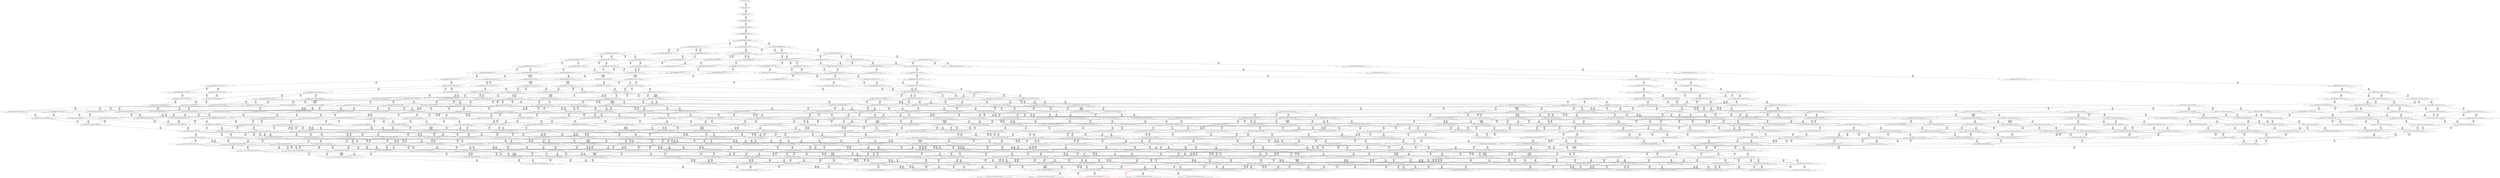 digraph {
	S0[label="S0: [0, 0] [0, 0] [0, 0] [0, 0] \n{}{}"];
	S1[label="S1: [0, 0] [0, 0] [0, 0] [20, 26] \n{T0J0:20-26}{1}"];
	S2[label="S2: [20, 20] [20, 20] [20, 26] [67, 85] \n{T0J1:67-85}{1, 2}"];
	S3[label="S3: [20, 20] [20, 26] [50, 64] [67, 85] \n{T0J1:67-85, T0J2:50-64}{1, 2, 3}"];
	S4[label="S4: [20, 26] [37, 48] [50, 64] [67, 85] \n{T0J1:67-85, T0J2:50-64, T0J10:37-48}{1, 2, 3, 11}"];
	S5[label="S5: [37, 48] [50, 64] [51, 66] [67, 85] \n{T0J1:67-85, T0J2:50-64, T0J11:51-66}{1, 2, 3, 11, 12}"];
	S6[label="S6: [50, 64] [51, 66] [67, 85] [89, 114] \n{T0J1:67-85, T0J2:50-64, T0J11:51-66, T0J15:89-114}{1, 2, 3, 11, 12, 16}"];
	S7[label="S7: [51, 66] [67, 85] [89, 114] [126, 160] \n{T0J1:67-85, T0J3:126-160, T0J15:89-114}{1, 2, 3, 4, 11, 12, 16}"];
	S8[label="S8: [51, 63] [67, 85] [70, 87] [89, 114] \n{T0J1:67-85, T0J12:70-87, T0J15:89-114}{1, 2, 3, 11, 12, 13, 16}"];
	S9[label="S9: [50, 64] [51, 66] [67, 85] [89, 114] \n{T0J1:67-85, T0J15:89-114, T0J19:50-64}{1, 2, 3, 11, 12, 16, 20}"];
	S10[label="S10: [52, 68] [67, 85] [89, 114] [126, 160] \n{T0J1:67-85, T0J3:126-160, T0J6:52-68, T0J15:89-114}{1, 2, 3, 4, 7, 11, 12, 16}"];
	S11[label="S11: [67, 85] [70, 87] [89, 114] [126, 160] \n{T0J1:67-85, T0J3:126-160, T0J12:70-87, T0J15:89-114}{1, 2, 3, 4, 11, 12, 13, 16}"];
	S12[label="S12: [51, 66] [67, 85] [89, 114] [126, 160] \n{T0J1:67-85, T0J3:126-160, T0J15:89-114}{1, 2, 3, 4, 11, 12, 16, 20}"];
	S13[label="S13: [59, 73] [67, 85] [70, 87] [89, 114] \n{T0J1:67-85, T0J12:70-87, T0J13:59-73, T0J15:89-114}{1, 2, 3, 11, 12, 13, 14, 16}"];
	S14[label="S14: [51, 66] [67, 85] [70, 87] [89, 114] \n{T0J1:67-85, T0J12:70-87, T0J15:89-114}{1, 2, 3, 11, 12, 13, 16, 20}"];
	S15[label="S15: [51, 66] [58, 73] [67, 85] [89, 114] \n{T0J1:67-85, T0J15:89-114, T0J20:58-73}{1, 2, 3, 11, 12, 16, 20, 21}"];
	S16[label="S16: [60, 78] [67, 85] [89, 114] [126, 160] \n{T0J3:126-160, T0J7:60-78, T0J15:89-114}{1, 2, 3, 4, 7, 8, 11, 12, 16}"];
	S17[label="S17: [67, 87] [70, 87] [89, 114] [126, 160] \n{T0J3:126-160, T0J15:89-114}{1, 2, 3, 4, 7, 11, 12, 13, 16}"];
	S18[label="S18: [52, 68] [67, 85] [89, 114] [126, 160] \n{T0J1:67-85, T0J3:126-160, T0J15:89-114}{1, 2, 3, 4, 7, 11, 12, 16, 20}"];
	S19[label="S19: [67, 85] [70, 87] [89, 114] [126, 162] \n{T0J1:67-85, T0J3:126-162, T0J12:70-87, T0J15:89-114}{1, 2, 3, 4, 11, 12, 13, 16, 20}"];
	S20[label="S20: [58, 73] [67, 85] [89, 114] [126, 162] \n{T0J1:67-85, T0J3:126-162, T0J15:89-114}{1, 2, 3, 4, 11, 12, 16, 20, 21}"];
	S21[label="S21: [67, 85] [70, 87] [89, 114] [135, 169] \n{T0J3:135-169, T0J15:89-114}{1, 2, 3, 4, 11, 12, 13, 14, 16}"];
	S22[label="S22: [67, 85] [70, 87] [80, 90] [89, 114] \n{T0J1:67-85, T0J12:70-87, T0J14:80-90, T0J15:89-114}{1, 2, 3, 11, 12, 13, 14, 15, 16}"];
	S23[label="S23: [59, 73] [67, 85] [70, 87] [89, 114] \n{T0J1:67-85, T0J12:70-87, T0J15:89-114}{1, 2, 3, 11, 12, 13, 14, 16, 20}"];
	S24[label="S24: [58, 73] [67, 85] [70, 87] [89, 114] \n{T0J1:67-85, T0J12:70-87, T0J15:89-114}{1, 2, 3, 11, 12, 13, 16, 20, 21}"];
	S25[label="S25: [58, 73] [67, 85] [89, 114] [122, 152] \n{T0J1:67-85, T0J15:89-114, T0J21:122-152}{1, 2, 3, 11, 12, 16, 20, 21, 22}"];
	S26[label="S26: [67, 85] [89, 114] [126, 160] [136, 173] \n{T0J3:126-160, T0J8:136-173, T0J15:89-114}{1, 2, 3, 4, 7, 8, 9, 11, 12, 16}"];
	S27[label="S27: [67, 87] [75, 101] [89, 114] [126, 160] \n{T0J3:126-160, T0J15:89-114}{1, 2, 3, 4, 7, 8, 11, 12, 13, 16}"];
	S28[label="S28: [60, 78] [67, 85] [89, 114] [126, 160] \n{T0J3:126-160, T0J15:89-114}{1, 2, 3, 4, 7, 8, 11, 12, 16, 20}"];
	S29[label="S29: [67, 87] [70, 87] [89, 114] [126, 162] \n{T0J3:126-162, T0J15:89-114}{1, 2, 3, 4, 7, 11, 12, 13, 16, 20}"];
	S30[label="S30: [59, 75] [67, 85] [89, 114] [126, 162] \n{T0J3:126-162, T0J15:89-114}{1, 2, 3, 4, 7, 11, 12, 16, 20, 21}"];
	S31[label="S31: [67, 85] [70, 87] [89, 114] [126, 169] \n{T0J3:126-169, T0J15:89-114}{1, 2, 3, 4, 11, 12, 13, 16, 20, 21}"];
	S32[label="S32: [67, 85] [89, 114] [122, 152] [129, 169] \n{T0J3:126-169, T0J15:89-114, T0J21:122-152}{1, 2, 3, 4, 11, 12, 16, 20, 21, 22}"];
	S33[label="S33: [68, 87] [70, 87] [89, 114] [135, 169] \n{T0J3:135-169, T0J6:68-87, T0J15:89-114}{1, 2, 3, 4, 7, 11, 12, 13, 14, 16}"];
	S34[label="S34: [70, 87] [80, 90] [89, 114] [143, 181] \n{T0J3:143-181, T0J15:89-114}{1, 2, 3, 4, 11, 12, 13, 14, 15, 16}"];
	S35[label="S35: [67, 85] [70, 87] [89, 114] [135, 169] \n{T0J3:135-169, T0J15:89-114}{1, 2, 3, 4, 11, 12, 13, 14, 16, 20}"];
	S36[label="S36: [67, 85] [70, 87] [80, 90] [89, 114] \n{T0J1:67-85, T0J12:70-87, T0J14:80-90, T0J15:89-114}{1, 2, 3, 11, 12, 13, 14, 15, 16, 20}"];
	S37[label="S37: [66, 73] [67, 85] [70, 87] [89, 114] \n{T0J1:67-85, T0J12:70-87, T0J15:89-114}{1, 2, 3, 11, 12, 13, 14, 16, 20, 21}"];
	S38[label="S38: [67, 85] [70, 87] [89, 114] [122, 152] \n{T0J1:67-85, T0J12:70-87, T0J15:89-114, T0J21:122-152}{1, 2, 3, 11, 12, 13, 16, 20, 21, 22}"];
	S39[label="S39: [67, 85] [89, 114] [108, 126] [122, 152] \n{T0J1:67-85, T0J15:89-114, T0J21:122-152, T0J22:108-126}{1, 2, 3, 11, 12, 16, 20, 21, 22, 23}"];
	S40[label="S40: [89, 114] [103, 131] [126, 160] [136, 173] \n{T0J3:126-160, T0J8:136-173, T0J9:103-131, T0J15:89-114}{1, 2, 3, 4, 7, 8, 9, 10, 11, 12, 16}"];
	S41[label="S41: [75, 109] [89, 114] [126, 160] [136, 182] \n{T0J3:126-160, T0J8:136-182, T0J15:89-114}{1, 2, 3, 4, 7, 8, 9, 11, 12, 13, 16}"];
	S42[label="S42: [70, 97] [75, 101] [89, 114] [126, 169] \n{T0J3:126-169, T0J15:89-114}{1, 2, 3, 4, 7, 8, 11, 12, 13, 14, 16}"];
	S43[label="S43: [67, 85] [89, 114] [126, 160] [136, 173] \n{T0J3:126-160, T0J8:136-173, T0J15:89-114}{1, 2, 3, 4, 7, 8, 9, 11, 12, 16, 20}"];
	S44[label="S44: [67, 87] [75, 102] [89, 114] [126, 162] \n{T0J3:126-162, T0J15:89-114}{1, 2, 3, 4, 7, 8, 11, 12, 13, 16, 20}"];
	S45[label="S45: [67, 85] [67, 85] [89, 114] [126, 162] \n{T0J3:126-162, T0J15:89-114}{1, 2, 3, 4, 7, 8, 11, 12, 16, 20, 21}"];
	S46[label="S46: [67, 87] [70, 87] [89, 114] [126, 169] \n{T0J3:126-169, T0J15:89-114}{1, 2, 3, 4, 7, 11, 12, 13, 16, 20, 21}"];
	S47[label="S47: [67, 87] [89, 114] [122, 152] [129, 169] \n{T0J3:126-169, T0J15:89-114, T0J21:122-152}{1, 2, 3, 4, 7, 11, 12, 16, 20, 21, 22}"];
	S48[label="S48: [71, 89] [80, 90] [89, 114] [143, 181] \n{T0J3:143-181, T0J6:71-89, T0J15:89-114}{1, 2, 3, 4, 7, 11, 12, 13, 14, 15, 16}"];
	S49[label="S49: [68, 87] [70, 87] [89, 114] [135, 169] \n{T0J3:135-169, T0J6:68-87, T0J15:89-114}{1, 2, 3, 4, 7, 11, 12, 13, 14, 16, 20}"];
	S50[label="S50: [70, 87] [80, 90] [89, 114] [143, 181] \n{T0J3:143-181, T0J15:89-114}{1, 2, 3, 4, 11, 12, 13, 14, 15, 16, 20}"];
	S51[label="S51: [67, 85] [70, 87] [89, 114] [142, 169] \n{T0J3:142-169, T0J15:89-114}{1, 2, 3, 4, 11, 12, 13, 14, 16, 20, 21}"];
	S52[label="S52: [70, 87] [89, 114] [122, 152] [143, 181] \n{T0J3:143-181, T0J15:89-114, T0J21:122-152}{1, 2, 3, 4, 11, 12, 13, 16, 20, 21, 22}"];
	S53[label="S53: [89, 114] [108, 126] [122, 152] [143, 181] \n{T0J3:143-181, T0J15:89-114, T0J21:122-152, T0J22:108-126}{1, 2, 3, 4, 11, 12, 16, 20, 21, 22, 23}"];
	S54[label="S54: [89, 131] [108, 155] [126, 160] [136, 182] \n{T0J3:126-160, T0J8:136-182}{1, 2, 3, 4, 7, 8, 9, 10, 11, 12, 13, 16}"];
	S55[label="S55: [75, 106] [89, 114] [126, 169] [136, 192] \n{T0J3:126-169, T0J8:136-192}{1, 2, 3, 4, 7, 8, 9, 11, 12, 13, 14, 16}"];
	S56[label="S56: [75, 101] [80, 114] [89, 123] [126, 181] \n{T0J3:126-181}{1, 2, 3, 4, 7, 8, 11, 12, 13, 14, 15, 16}"];
	S57[label="S57: [89, 114] [103, 131] [126, 160] [136, 173] \n{T0J3:126-160, T0J8:136-173, T0J9:103-131, T0J15:89-114}{1, 2, 3, 4, 7, 8, 9, 10, 11, 12, 16, 20}"];
	S58[label="S58: [75, 109] [89, 114] [126, 162] [136, 182] \n{T0J3:126-162, T0J8:136-182, T0J15:89-114}{1, 2, 3, 4, 7, 8, 9, 11, 12, 13, 16, 20}"];
	S59[label="S59: [70, 97] [75, 102] [89, 114] [126, 169] \n{T0J3:126-169, T0J15:89-114}{1, 2, 3, 4, 7, 8, 11, 12, 13, 14, 16, 20}"];
	S60[label="S60: [67, 85] [89, 114] [126, 162] [143, 180] \n{T0J3:126-162, T0J8:143-180, T0J15:89-114}{1, 2, 3, 4, 7, 8, 9, 11, 12, 16, 20, 21}"];
	S61[label="S61: [67, 87] [75, 109] [89, 114] [126, 169] \n{T0J3:126-169, T0J15:89-114}{1, 2, 3, 4, 7, 8, 11, 12, 13, 16, 20, 21}"];
	S62[label="S62: [75, 97] [89, 114] [122, 152] [129, 169] \n{T0J3:126-169, T0J7:75-97, T0J15:89-114, T0J21:122-152}{1, 2, 3, 4, 7, 8, 11, 12, 16, 20, 21, 22}"];
	S63[label="S63: [71, 89] [80, 90] [89, 114] [143, 181] \n{T0J3:143-181, T0J6:71-89, T0J15:89-114}{1, 2, 3, 4, 7, 11, 12, 13, 14, 15, 16, 20}"];
	S64[label="S64: [68, 87] [70, 87] [89, 114] [142, 169] \n{T0J3:142-169, T0J6:68-87, T0J15:89-114}{1, 2, 3, 4, 7, 11, 12, 13, 14, 16, 20, 21}"];
	S65[label="S65: [71, 89] [89, 114] [122, 152] [143, 181] \n{T0J3:143-181, T0J6:71-89, T0J15:89-114, T0J21:122-152}{1, 2, 3, 4, 7, 11, 12, 13, 16, 20, 21, 22}"];
	S66[label="S66: [90, 116] [108, 126] [122, 152] [143, 181] \n{T0J3:143-181, T0J6:90-116, T0J21:122-152}{1, 2, 3, 4, 7, 11, 12, 16, 20, 21, 22, 23}"];
	S67[label="S67: [126, 131] [126, 144] [136, 155] [136, 182] \n{T0J4:136-144, T0J8:136-182}{1, 2, 3, 4, 5, 7, 8, 9, 10, 11, 12, 13, 16}"];
	S68[label="S68: [89, 141] [108, 155] [126, 169] [136, 192] \n{T0J8:136-192}{1, 2, 3, 4, 7, 8, 9, 10, 11, 12, 13, 14, 16}"];
	S69[label="S69: [80, 114] [89, 125] [126, 181] [136, 196] \n{T0J3:126-181, T0J8:136-196}{1, 2, 3, 4, 7, 8, 9, 11, 12, 13, 14, 15, 16}"];
	S70[label="S70: [89, 114] [89, 114] [101, 123] [126, 181] \n{T0J3:126-181, T0J16:101-114}{1, 2, 3, 4, 7, 8, 11, 12, 13, 14, 15, 16, 17}"];
	S71[label="S71: [75, 102] [80, 114] [89, 124] [126, 181] \n{T0J3:126-181}{1, 2, 3, 4, 7, 8, 11, 12, 13, 14, 15, 16, 20}"];
	S72[label="S72: [89, 131] [108, 155] [126, 162] [136, 182] \n{T0J3:126-162, T0J8:136-182}{1, 2, 3, 4, 7, 8, 9, 10, 11, 12, 13, 16, 20}"];
	S73[label="S73: [75, 108] [89, 114] [126, 169] [136, 192] \n{T0J3:126-169, T0J8:136-192}{1, 2, 3, 4, 7, 8, 9, 11, 12, 13, 14, 16, 20}"];
	S74[label="S74: [89, 114] [103, 131] [126, 162] [143, 180] \n{T0J3:126-162, T0J8:143-180, T0J9:103-131, T0J15:89-114}{1, 2, 3, 4, 7, 8, 9, 10, 11, 12, 16, 20, 21}"];
	S75[label="S75: [75, 109] [89, 114] [126, 169] [143, 182] \n{T0J3:126-169, T0J8:143-182, T0J15:89-114}{1, 2, 3, 4, 7, 8, 9, 11, 12, 13, 16, 20, 21}"];
	S76[label="S76: [70, 97] [75, 109] [89, 114] [126, 169] \n{T0J3:126-169, T0J15:89-114}{1, 2, 3, 4, 7, 8, 11, 12, 13, 14, 16, 20, 21}"];
	S77[label="S77: [89, 114] [122, 152] [129, 169] [151, 192] \n{T0J3:126-169, T0J8:151-192, T0J21:122-152}{1, 2, 3, 4, 7, 8, 9, 11, 12, 16, 20, 21, 22}"];
	S78[label="S78: [79, 114] [89, 120] [122, 152] [129, 181] \n{T0J3:126-181, T0J21:122-152}{1, 2, 3, 4, 7, 8, 11, 12, 13, 16, 20, 21, 22}"];
	S79[label="S79: [98, 126] [108, 126] [122, 152] [143, 181] \n{T0J3:143-181, T0J7:98-126, T0J21:122-152}{1, 2, 3, 4, 7, 8, 11, 12, 16, 20, 21, 22, 23}"];
	S80[label="S80: [126, 144] [136, 155] [136, 182] [195, 218] \n{T0J4:136-144, T0J5:195-218, T0J8:136-182}{1, 2, 3, 4, 5, 6, 7, 8, 9, 10, 11, 12, 13, 16}"];
	S81[label="S81: [126, 154] [126, 155] [136, 169] [136, 192] \n{T0J4:136-154}{1, 2, 3, 4, 5, 7, 8, 9, 10, 11, 12, 13, 14, 16}"];
	S82[label="S82: [89, 155] [110, 168] [126, 181] [136, 196] \n{}{1, 2, 3, 4, 7, 8, 9, 10, 11, 12, 13, 14, 15, 16}"];
	S83[label="S83: [89, 125] [101, 130] [126, 181] [136, 209] \n{T0J3:126-181, T0J8:136-209}{1, 2, 3, 4, 7, 8, 9, 11, 12, 13, 14, 15, 16, 17}"];
	S84[label="S84: [80, 114] [89, 135] [126, 181] [136, 209] \n{T0J3:126-181, T0J8:136-209}{1, 2, 3, 4, 7, 8, 9, 11, 12, 13, 14, 15, 16, 20}"];
	S85[label="S85: [89, 114] [101, 123] [109, 139] [126, 181] \n{T0J3:126-181, T0J17:109-139}{1, 2, 3, 4, 7, 8, 11, 12, 13, 14, 15, 16, 17, 18}"];
	S86[label="S86: [89, 114] [89, 124] [101, 130] [126, 181] \n{T0J3:126-181}{1, 2, 3, 4, 7, 8, 11, 12, 13, 14, 15, 16, 17, 20}"];
	S87[label="S87: [75, 114] [83, 123] [89, 124] [126, 181] \n{T0J3:126-181}{1, 2, 3, 4, 7, 8, 11, 12, 13, 14, 15, 16, 20, 21}"];
	S88[label="S88: [80, 114] [89, 124] [126, 172] [127, 181] \n{T0J3:126-181, T0J26:127-172}{1, 2, 3, 4, 7, 8, 11, 12, 13, 14, 15, 16, 20, 27}"];
	S89[label="S89: [126, 131] [126, 144] [136, 155] [136, 182] \n{T0J4:136-144, T0J8:136-182}{1, 2, 3, 4, 5, 7, 8, 9, 10, 11, 12, 13, 16, 20}"];
	S90[label="S90: [89, 141] [108, 155] [126, 169] [136, 192] \n{T0J8:136-192}{1, 2, 3, 4, 7, 8, 9, 10, 11, 12, 13, 14, 16, 20}"];
	S91[label="S91: [89, 131] [108, 155] [126, 169] [143, 182] \n{T0J3:126-169, T0J8:143-182}{1, 2, 3, 4, 7, 8, 9, 10, 11, 12, 13, 16, 20, 21}"];
	S92[label="S92: [75, 114] [89, 119] [126, 169] [143, 192] \n{T0J3:126-169, T0J8:143-192}{1, 2, 3, 4, 7, 8, 9, 11, 12, 13, 14, 16, 20, 21}"];
	S93[label="S93: [122, 152] [125, 160] [129, 169] [151, 192] \n{T0J3:126-169, T0J8:151-192, T0J9:125-160, T0J21:122-152}{1, 2, 3, 4, 7, 8, 9, 10, 11, 12, 16, 20, 21, 22}"];
	S94[label="S94: [89, 138] [122, 152] [129, 181] [151, 209] \n{T0J3:126-181, T0J8:151-209, T0J21:122-152}{1, 2, 3, 4, 7, 8, 9, 11, 12, 13, 16, 20, 21, 22}"];
	S95[label="S95: [87, 120] [89, 124] [122, 152] [129, 181] \n{T0J3:126-181, T0J13:87-124, T0J21:122-152}{1, 2, 3, 4, 7, 8, 11, 12, 13, 14, 16, 20, 21, 22}"];
	S96[label="S96: [108, 126] [122, 152] [143, 181] [174, 221] \n{T0J3:143-181, T0J8:174-221}{1, 2, 3, 4, 7, 8, 9, 11, 12, 16, 20, 21, 22, 23}"];
	S97[label="S97: [108, 126] [117, 149] [122, 152] [143, 181] \n{T0J3:143-181, T0J12:117-149}{1, 2, 3, 4, 7, 8, 11, 12, 13, 16, 20, 21, 22, 23}"];
	S98[label="S98: [126, 155] [136, 169] [136, 192] [195, 241] \n{T0J5:195-241}{1, 2, 3, 4, 5, 6, 7, 8, 9, 10, 11, 12, 13, 14, 16}"];
	S99[label="S99: [126, 168] [126, 169] [136, 181] [136, 196] \n{}{1, 2, 3, 4, 5, 7, 8, 9, 10, 11, 12, 13, 14, 15, 16}"];
	S100[label="S100: [101, 168] [110, 171] [126, 181] [136, 209] \n{}{1, 2, 3, 4, 7, 8, 9, 10, 11, 12, 13, 14, 15, 16, 17}"];
	S101[label="S101: [89, 155] [110, 168] [126, 181] [136, 209] \n{}{1, 2, 3, 4, 7, 8, 9, 10, 11, 12, 13, 14, 15, 16, 20}"];
	S102[label="S102: [101, 130] [109, 150] [126, 181] [136, 209] \n{T0J3:126-181, T0J8:136-209}{1, 2, 3, 4, 7, 8, 9, 11, 12, 13, 14, 15, 16, 17, 18}"];
	S103[label="S103: [89, 130] [101, 135] [126, 181] [136, 209] \n{T0J3:126-181, T0J8:136-209}{1, 2, 3, 4, 7, 8, 9, 11, 12, 13, 14, 15, 16, 17, 20}"];
	S104[label="S104: [83, 123] [89, 141] [126, 181] [136, 209] \n{T0J3:126-181, T0J8:136-209}{1, 2, 3, 4, 7, 8, 9, 11, 12, 13, 14, 15, 16, 20, 21}"];
	S105[label="S105: [89, 135] [126, 172] [127, 181] [136, 209] \n{T0J3:126-181, T0J8:136-209, T0J26:127-172}{1, 2, 3, 4, 7, 8, 9, 11, 12, 13, 14, 15, 16, 20, 27}"];
	S106[label="S106: [101, 123] [109, 139] [126, 178] [140, 181] \n{T0J3:126-181, T0J18:140-178}{1, 2, 3, 4, 7, 8, 11, 12, 13, 14, 15, 16, 17, 18, 19}"];
	S107[label="S107: [89, 124] [101, 130] [109, 139] [126, 181] \n{T0J3:126-181}{1, 2, 3, 4, 7, 8, 11, 12, 13, 14, 15, 16, 17, 18, 20}"];
	S108[label="S108: [89, 123] [89, 124] [101, 130] [126, 181] \n{T0J3:126-181}{1, 2, 3, 4, 7, 8, 11, 12, 13, 14, 15, 16, 17, 20, 21}"];
	S109[label="S109: [89, 124] [101, 130] [126, 172] [127, 181] \n{T0J3:126-181, T0J26:127-172}{1, 2, 3, 4, 7, 8, 11, 12, 13, 14, 15, 16, 17, 20, 27}"];
	S110[label="S110: [83, 124] [89, 147] [122, 181] [129, 202] \n{T0J3:126-181, T0J21:122-202}{1, 2, 3, 4, 7, 8, 11, 12, 13, 14, 15, 16, 20, 21, 22}"];
	S111[label="S111: [83, 123] [89, 124] [126, 172] [127, 181] \n{T0J3:126-181, T0J26:127-172}{1, 2, 3, 4, 7, 8, 11, 12, 13, 14, 15, 16, 20, 21, 27}"];
	S112[label="S112: [126, 144] [136, 155] [136, 182] [195, 218] \n{T0J4:136-144, T0J5:195-218, T0J8:136-182}{1, 2, 3, 4, 5, 6, 7, 8, 9, 10, 11, 12, 13, 16, 20}"];
	S113[label="S113: [126, 154] [126, 155] [136, 169] [136, 192] \n{T0J4:136-154}{1, 2, 3, 4, 5, 7, 8, 9, 10, 11, 12, 13, 14, 16, 20}"];
	S114[label="S114: [126, 131] [126, 144] [136, 155] [143, 182] \n{T0J4:136-144, T0J8:143-182}{1, 2, 3, 4, 5, 7, 8, 9, 10, 11, 12, 13, 16, 20, 21}"];
	S115[label="S115: [89, 141] [108, 160] [126, 169] [143, 192] \n{T0J8:143-192}{1, 2, 3, 4, 7, 8, 9, 10, 11, 12, 13, 14, 16, 20, 21}"];
	S116[label="S116: [126, 152] [129, 160] [136, 165] [151, 192] \n{T0J4:136-165}{1, 2, 3, 4, 5, 7, 8, 9, 10, 11, 12, 16, 20, 21, 22}"];
	S117[label="S117: [122, 160] [125, 181] [129, 184] [151, 209] \n{}{1, 2, 3, 4, 7, 8, 9, 10, 11, 12, 13, 16, 20, 21, 22}"];
	S118[label="S118: [126, 138] [129, 151] [136, 152] [151, 209] \n{T0J4:136-151, T0J8:151-209}{1, 2, 3, 4, 5, 7, 8, 9, 11, 12, 13, 16, 20, 21, 22}"];
	S119[label="S119: [89, 135] [122, 152] [129, 181] [151, 215] \n{T0J3:126-181, T0J8:151-215}{1, 2, 3, 4, 7, 8, 9, 11, 12, 13, 14, 16, 20, 21, 22}"];
	S120[label="S120: [122, 152] [143, 172] [144, 181] [174, 221] \n{T0J3:143-181, T0J8:174-221, T0J9:144-172}{1, 2, 3, 4, 7, 8, 9, 10, 11, 12, 16, 20, 21, 22, 23}"];
	S121[label="S121: [117, 149] [122, 152] [143, 181] [174, 221] \n{T0J3:143-181, T0J8:174-221}{1, 2, 3, 4, 7, 8, 9, 11, 12, 13, 16, 20, 21, 22, 23}"];
	S122[label="S122: [116, 135] [117, 149] [122, 152] [143, 181] \n{T0J3:143-181, T0J13:116-135}{1, 2, 3, 4, 7, 8, 11, 12, 13, 14, 16, 20, 21, 22, 23}"];
	S123[label="S123: [126, 169] [136, 182] [136, 196] [195, 255] \n{T0J5:195-255}{1, 2, 3, 4, 5, 6, 7, 8, 9, 10, 11, 12, 13, 14, 15, 16}"];
	S124[label="S124: [126, 171] [126, 181] [136, 184] [136, 209] \n{}{1, 2, 3, 4, 5, 7, 8, 9, 10, 11, 12, 13, 14, 15, 16, 17}"];
	S125[label="S125: [109, 171] [121, 181] [126, 193] [136, 209] \n{}{1, 2, 3, 4, 7, 8, 9, 10, 11, 12, 13, 14, 15, 16, 17, 18}"];
	S126[label="S126: [101, 168] [110, 176] [126, 181] [136, 209] \n{}{1, 2, 3, 4, 7, 8, 9, 10, 11, 12, 13, 14, 15, 16, 17, 20}"];
	S127[label="S127: [126, 168] [126, 169] [136, 181] [136, 209] \n{}{1, 2, 3, 4, 5, 7, 8, 9, 10, 11, 12, 13, 14, 15, 16, 20}"];
	S128[label="S128: [89, 160] [110, 169] [126, 181] [136, 209] \n{}{1, 2, 3, 4, 7, 8, 9, 10, 11, 12, 13, 14, 15, 16, 20, 21}"];
	S129[label="S129: [110, 172] [126, 181] [127, 181] [136, 209] \n{}{1, 2, 3, 4, 7, 8, 9, 10, 11, 12, 13, 14, 15, 16, 20, 27}"];
	S130[label="S130: [126, 130] [126, 143] [136, 150] [136, 209] \n{T0J4:136-143, T0J8:136-209}{1, 2, 3, 4, 5, 7, 8, 9, 11, 12, 13, 14, 15, 16, 17, 18}"];
	S131[label="S131: [109, 150] [126, 181] [136, 189] [152, 218] \n{T0J3:126-181, T0J8:136-218, T0J18:140-189}{1, 2, 3, 4, 7, 8, 9, 11, 12, 13, 14, 15, 16, 17, 18, 19}"];
	S132[label="S132: [101, 135] [109, 150] [126, 181] [136, 219] \n{T0J3:126-181, T0J8:136-219}{1, 2, 3, 4, 7, 8, 9, 11, 12, 13, 14, 15, 16, 17, 18, 20}"];
	S133[label="S133: [126, 130] [126, 135] [136, 143] [136, 209] \n{T0J4:136-143, T0J8:136-209}{1, 2, 3, 4, 5, 7, 8, 9, 11, 12, 13, 14, 15, 16, 17, 20}"];
	S134[label="S134: [89, 139] [101, 141] [126, 181] [136, 218] \n{T0J3:126-181, T0J8:136-218}{1, 2, 3, 4, 7, 8, 9, 11, 12, 13, 14, 15, 16, 17, 20, 21}"];
	S135[label="S135: [101, 141] [126, 172] [127, 181] [136, 219] \n{T0J3:126-181, T0J8:136-219, T0J26:127-172}{1, 2, 3, 4, 7, 8, 9, 11, 12, 13, 14, 15, 16, 17, 20, 27}"];
	S136[label="S136: [89, 152] [122, 181] [129, 202] [151, 219] \n{T0J3:126-181, T0J8:136-219}{1, 2, 3, 4, 7, 8, 9, 11, 12, 13, 14, 15, 16, 20, 21, 22}"];
	S137[label="S137: [89, 141] [126, 172] [127, 181] [136, 218] \n{T0J3:126-181, T0J8:136-218, T0J26:127-172}{1, 2, 3, 4, 7, 8, 9, 11, 12, 13, 14, 15, 16, 20, 21, 27}"];
	S138[label="S138: [126, 135] [127, 148] [136, 172] [136, 209] \n{T0J4:136-148, T0J8:136-209}{1, 2, 3, 4, 5, 7, 8, 9, 11, 12, 13, 14, 15, 16, 20, 27}"];
	S139[label="S139: [101, 130] [109, 139] [126, 181] [140, 188] \n{T0J3:126-181, T0J18:140-188}{1, 2, 3, 4, 7, 8, 11, 12, 13, 14, 15, 16, 17, 18, 19, 20}"];
	S140[label="S140: [89, 124] [101, 130] [109, 148] [126, 181] \n{T0J3:126-181}{1, 2, 3, 4, 7, 8, 11, 12, 13, 14, 15, 16, 17, 18, 20, 21}"];
	S141[label="S141: [101, 130] [109, 149] [126, 172] [127, 181] \n{T0J3:126-181, T0J26:127-172}{1, 2, 3, 4, 7, 8, 11, 12, 13, 14, 15, 16, 17, 18, 20, 27}"];
	S142[label="S142: [89, 140] [101, 147] [122, 181] [129, 202] \n{T0J3:126-181}{1, 2, 3, 4, 7, 8, 11, 12, 13, 14, 15, 16, 17, 20, 21, 22}"];
	S143[label="S143: [89, 124] [101, 139] [126, 172] [127, 181] \n{T0J3:126-181, T0J26:127-172}{1, 2, 3, 4, 7, 8, 11, 12, 13, 14, 15, 16, 17, 20, 21, 27}"];
	S144[label="S144: [89, 149] [122, 176] [129, 181] [133, 202] \n{T0J3:126-181}{1, 2, 3, 4, 7, 8, 11, 12, 13, 14, 15, 16, 20, 21, 22, 23}"];
	S145[label="S145: [89, 147] [122, 172] [127, 181] [130, 202] \n{T0J3:126-181, T0J21:122-202, T0J26:127-172}{1, 2, 3, 4, 7, 8, 11, 12, 13, 14, 15, 16, 20, 21, 22, 27}"];
	S146[label="S146: [126, 155] [136, 169] [136, 192] [195, 241] \n{T0J5:195-241}{1, 2, 3, 4, 5, 6, 7, 8, 9, 10, 11, 12, 13, 14, 16, 20}"];
	S147[label="S147: [126, 144] [136, 155] [143, 182] [195, 218] \n{T0J4:136-144, T0J5:195-218, T0J8:143-182}{1, 2, 3, 4, 5, 6, 7, 8, 9, 10, 11, 12, 13, 16, 20, 21}"];
	S148[label="S148: [126, 154] [126, 160] [136, 169] [143, 192] \n{T0J4:136-154, T0J8:143-192}{1, 2, 3, 4, 5, 7, 8, 9, 10, 11, 12, 13, 14, 16, 20, 21}"];
	S149[label="S149: [129, 160] [136, 165] [151, 192] [195, 239] \n{T0J5:195-239}{1, 2, 3, 4, 5, 6, 7, 8, 9, 10, 11, 12, 16, 20, 21, 22}"];
	S150[label="S150: [126, 173] [129, 181] [136, 184] [151, 209] \n{}{1, 2, 3, 4, 5, 7, 8, 9, 10, 11, 12, 13, 16, 20, 21, 22}"];
	S151[label="S151: [122, 170] [125, 181] [129, 184] [151, 215] \n{}{1, 2, 3, 4, 7, 8, 9, 10, 11, 12, 13, 14, 16, 20, 21, 22}"];
	S152[label="S152: [129, 151] [136, 152] [151, 209] [195, 225] \n{T0J5:195-225, T0J8:151-209}{1, 2, 3, 4, 5, 6, 7, 8, 9, 11, 12, 13, 16, 20, 21, 22}"];
	S153[label="S153: [126, 135] [129, 148] [136, 152] [151, 215] \n{T0J4:136-148, T0J8:151-215}{1, 2, 3, 4, 5, 7, 8, 9, 11, 12, 13, 14, 16, 20, 21, 22}"];
	S154[label="S154: [143, 152] [144, 165] [153, 172] [174, 221] \n{T0J4:153-165, T0J8:174-221}{1, 2, 3, 4, 5, 7, 8, 9, 10, 11, 12, 16, 20, 21, 22, 23}"];
	S155[label="S155: [122, 172] [143, 181] [144, 195] [174, 221] \n{T0J8:174-221}{1, 2, 3, 4, 7, 8, 9, 10, 11, 12, 13, 16, 20, 21, 22, 23}"];
	S156[label="S156: [143, 149] [143, 152] [153, 162] [174, 221] \n{T0J4:153-162, T0J8:174-221}{1, 2, 3, 4, 5, 7, 8, 9, 11, 12, 13, 16, 20, 21, 22, 23}"];
	S157[label="S157: [117, 149] [122, 152] [143, 181] [174, 230] \n{T0J3:143-181, T0J8:174-230}{1, 2, 3, 4, 7, 8, 9, 11, 12, 13, 14, 16, 20, 21, 22, 23}"];
	S158[label="S158: [126, 182] [136, 185] [136, 209] [195, 258] \n{T0J5:195-258}{1, 2, 3, 4, 5, 6, 7, 8, 9, 10, 11, 12, 13, 14, 15, 16, 17}"];
	S159[label="S159: [126, 181] [126, 184] [136, 196] [136, 209] \n{}{1, 2, 3, 4, 5, 7, 8, 9, 10, 11, 12, 13, 14, 15, 16, 17, 18}"];
	S160[label="S160: [121, 181] [126, 193] [136, 209] [152, 235] \n{}{1, 2, 3, 4, 7, 8, 9, 10, 11, 12, 13, 14, 15, 16, 17, 18, 19}"];
	S161[label="S161: [109, 176] [121, 181] [126, 193] [136, 219] \n{}{1, 2, 3, 4, 7, 8, 9, 10, 11, 12, 13, 14, 15, 16, 17, 18, 20}"];
	S162[label="S162: [126, 176] [126, 181] [136, 184] [136, 209] \n{}{1, 2, 3, 4, 5, 7, 8, 9, 10, 11, 12, 13, 14, 15, 16, 17, 20}"];
	S163[label="S163: [101, 169] [110, 181] [126, 185] [136, 218] \n{}{1, 2, 3, 4, 7, 8, 9, 10, 11, 12, 13, 14, 15, 16, 17, 20, 21}"];
	S164[label="S164: [110, 181] [126, 181] [127, 188] [136, 219] \n{}{1, 2, 3, 4, 7, 8, 9, 10, 11, 12, 13, 14, 15, 16, 17, 20, 27}"];
	S165[label="S165: [126, 169] [136, 182] [136, 209] [195, 255] \n{T0J5:195-255}{1, 2, 3, 4, 5, 6, 7, 8, 9, 10, 11, 12, 13, 14, 15, 16, 20}"];
	S166[label="S166: [126, 169] [126, 173] [136, 181] [136, 209] \n{}{1, 2, 3, 4, 5, 7, 8, 9, 10, 11, 12, 13, 14, 15, 16, 20, 21}"];
	S167[label="S167: [110, 181] [125, 198] [129, 202] [151, 219] \n{}{1, 2, 3, 4, 7, 8, 9, 10, 11, 12, 13, 14, 15, 16, 20, 21, 22}"];
	S168[label="S168: [110, 172] [126, 181] [127, 187] [136, 218] \n{}{1, 2, 3, 4, 7, 8, 9, 10, 11, 12, 13, 14, 15, 16, 20, 21, 27}"];
	S169[label="S169: [126, 181] [127, 181] [136, 185] [136, 209] \n{T0J4:136-185}{1, 2, 3, 4, 5, 7, 8, 9, 10, 11, 12, 13, 14, 15, 16, 20, 27}"];
	S170[label="S170: [126, 143] [136, 150] [136, 209] [195, 217] \n{T0J4:136-143, T0J5:195-217, T0J8:136-209}{1, 2, 3, 4, 5, 6, 7, 8, 9, 11, 12, 13, 14, 15, 16, 17, 18}"];
	S171[label="S171: [126, 150] [136, 163] [136, 189] [152, 218] \n{T0J4:136-163}{1, 2, 3, 4, 5, 7, 8, 9, 11, 12, 13, 14, 15, 16, 17, 18, 19}"];
	S172[label="S172: [109, 150] [126, 181] [136, 189] [152, 225] \n{T0J8:136-225, T0J18:140-189}{1, 2, 3, 4, 7, 8, 9, 11, 12, 13, 14, 15, 16, 17, 18, 19, 20}"];
	S173[label="S173: [126, 135] [126, 148] [136, 150] [136, 219] \n{T0J4:136-148, T0J8:136-219}{1, 2, 3, 4, 5, 7, 8, 9, 11, 12, 13, 14, 15, 16, 17, 18, 20}"];
	S174[label="S174: [101, 141] [109, 150] [126, 181] [136, 219] \n{T0J3:126-181, T0J8:136-219}{1, 2, 3, 4, 7, 8, 9, 11, 12, 13, 14, 15, 16, 17, 18, 20, 21}"];
	S175[label="S175: [109, 150] [126, 172] [127, 181] [136, 225] \n{T0J8:136-225}{1, 2, 3, 4, 7, 8, 9, 11, 12, 13, 14, 15, 16, 17, 18, 20, 27}"];
	S176[label="S176: [126, 135] [136, 143] [136, 209] [195, 217] \n{T0J4:136-143, T0J5:195-217, T0J8:136-209}{1, 2, 3, 4, 5, 6, 7, 8, 9, 11, 12, 13, 14, 15, 16, 17, 20}"];
	S177[label="S177: [126, 139] [126, 141] [136, 152] [136, 218] \n{T0J4:136-152}{1, 2, 3, 4, 5, 7, 8, 9, 11, 12, 13, 14, 15, 16, 17, 20, 21}"];
	S178[label="S178: [101, 147] [122, 181] [129, 202] [151, 235] \n{T0J8:136-235}{1, 2, 3, 4, 7, 8, 9, 11, 12, 13, 14, 15, 16, 17, 20, 21, 22}"];
	S179[label="S179: [101, 141] [126, 172] [127, 181] [136, 219] \n{T0J3:126-181, T0J8:136-219, T0J26:127-172}{1, 2, 3, 4, 7, 8, 9, 11, 12, 13, 14, 15, 16, 17, 20, 21, 27}"];
	S180[label="S180: [126, 141] [127, 154] [136, 172] [136, 219] \n{T0J4:136-154}{1, 2, 3, 4, 5, 7, 8, 9, 11, 12, 13, 14, 15, 16, 17, 20, 27}"];
	S181[label="S181: [126, 152] [129, 165] [136, 202] [151, 219] \n{T0J4:136-165}{1, 2, 3, 4, 5, 7, 8, 9, 11, 12, 13, 14, 15, 16, 20, 21, 22}"];
	S182[label="S182: [122, 176] [129, 181] [133, 202] [151, 244] \n{T0J8:136-244}{1, 2, 3, 4, 7, 8, 9, 11, 12, 13, 14, 15, 16, 20, 21, 22, 23}"];
	S183[label="S183: [122, 172] [127, 181] [130, 202] [151, 242] \n{T0J8:136-242}{1, 2, 3, 4, 7, 8, 9, 11, 12, 13, 14, 15, 16, 20, 21, 22, 27}"];
	S184[label="S184: [126, 141] [127, 154] [136, 172] [136, 218] \n{T0J4:136-154}{1, 2, 3, 4, 5, 7, 8, 9, 11, 12, 13, 14, 15, 16, 20, 21, 27}"];
	S185[label="S185: [127, 148] [136, 172] [136, 209] [195, 222] \n{T0J4:136-148, T0J5:195-222, T0J8:136-209}{1, 2, 3, 4, 5, 6, 7, 8, 9, 11, 12, 13, 14, 15, 16, 20, 27}"];
	S186[label="S186: [126, 130] [126, 139] [136, 143] [140, 188] \n{T0J4:136-143, T0J18:140-188}{1, 2, 3, 4, 5, 7, 8, 11, 12, 13, 14, 15, 16, 17, 18, 19, 20}"];
	S187[label="S187: [101, 135] [109, 148] [126, 181] [140, 188] \n{T0J3:126-181, T0J18:140-188}{1, 2, 3, 4, 7, 8, 11, 12, 13, 14, 15, 16, 17, 18, 19, 20, 21}"];
	S188[label="S188: [109, 149] [126, 181] [127, 184] [148, 189] \n{T0J3:126-181, T0J18:140-189, T0J26:127-184}{1, 2, 3, 4, 7, 8, 11, 12, 13, 14, 15, 16, 17, 18, 19, 20, 27}"];
	S189[label="S189: [101, 147] [109, 150] [122, 181] [129, 202] \n{T0J3:126-181}{1, 2, 3, 4, 7, 8, 11, 12, 13, 14, 15, 16, 17, 18, 20, 21, 22}"];
	S190[label="S190: [101, 139] [109, 149] [126, 172] [127, 181] \n{T0J3:126-181, T0J26:127-172}{1, 2, 3, 4, 7, 8, 11, 12, 13, 14, 15, 16, 17, 18, 20, 21, 27}"];
	S191[label="S191: [126, 130] [126, 143] [127, 149] [136, 172] \n{T0J4:136-143}{1, 2, 3, 4, 5, 7, 8, 11, 12, 13, 14, 15, 16, 17, 18, 20, 27}"];
	S192[label="S192: [126, 140] [126, 147] [129, 153] [136, 202] \n{T0J4:136-153}{1, 2, 3, 4, 5, 7, 8, 11, 12, 13, 14, 15, 16, 17, 20, 21, 22}"];
	S193[label="S193: [101, 147] [122, 176] [129, 181] [133, 202] \n{T0J3:126-181}{1, 2, 3, 4, 7, 8, 11, 12, 13, 14, 15, 16, 17, 20, 21, 22, 23}"];
	S194[label="S194: [101, 147] [122, 172] [127, 181] [130, 202] \n{T0J3:126-181, T0J26:127-172}{1, 2, 3, 4, 7, 8, 11, 12, 13, 14, 15, 16, 17, 20, 21, 22, 27}"];
	S195[label="S195: [126, 149] [129, 162] [133, 176] [136, 202] \n{T0J4:136-162}{1, 2, 3, 4, 5, 7, 8, 11, 12, 13, 14, 15, 16, 20, 21, 22, 23}"];
	S196[label="S196: [122, 169] [129, 176] [133, 181] [133, 202] \n{T0J3:126-181, T0J23:133-169}{1, 2, 3, 4, 7, 8, 11, 12, 13, 14, 15, 16, 20, 21, 22, 23, 24}"];
	S197[label="S197: [122, 172] [127, 176] [130, 181] [136, 202] \n{T0J3:126-181, T0J26:127-172}{1, 2, 3, 4, 7, 8, 11, 12, 13, 14, 15, 16, 20, 21, 22, 23, 27}"];
	S198[label="S198: [126, 147] [127, 160] [130, 172] [136, 202] \n{T0J4:136-160}{1, 2, 3, 4, 5, 7, 8, 11, 12, 13, 14, 15, 16, 20, 21, 22, 27}"];
	S199[label="S199: [126, 160] [136, 169] [143, 192] [195, 241] \n{T0J5:195-241}{1, 2, 3, 4, 5, 6, 7, 8, 9, 10, 11, 12, 13, 14, 16, 20, 21}"];
	S200[label="S200: [129, 181] [136, 197] [151, 209] [195, 260] \n{T0J5:195-260}{1, 2, 3, 4, 5, 6, 7, 8, 9, 10, 11, 12, 13, 16, 20, 21, 22}"];
	S201[label="S201: [126, 181] [129, 183] [136, 184] [151, 215] \n{}{1, 2, 3, 4, 5, 7, 8, 9, 10, 11, 12, 13, 14, 16, 20, 21, 22}"];
	S202[label="S202: [129, 148] [136, 152] [151, 215] [195, 222] \n{T0J4:136-148, T0J5:195-222, T0J8:151-215}{1, 2, 3, 4, 5, 6, 7, 8, 9, 11, 12, 13, 14, 16, 20, 21, 22}"];
	S203[label="S203: [144, 165] [153, 172] [174, 221] [212, 239] \n{T0J4:153-165, T0J5:212-239, T0J8:174-221}{1, 2, 3, 4, 5, 6, 7, 8, 9, 10, 11, 12, 16, 20, 21, 22, 23}"];
	S204[label="S204: [136, 181] [143, 185] [144, 195] [174, 221] \n{T0J4:136-185, T0J8:174-221}{1, 2, 3, 4, 5, 7, 8, 9, 10, 11, 12, 13, 16, 20, 21, 22, 23}"];
	S205[label="S205: [122, 181] [143, 182] [144, 195] [174, 230] \n{T0J8:174-230}{1, 2, 3, 4, 7, 8, 9, 10, 11, 12, 13, 14, 16, 20, 21, 22, 23}"];
	S206[label="S206: [143, 152] [153, 162] [174, 221] [212, 236] \n{T0J4:153-162, T0J5:212-236, T0J8:174-221}{1, 2, 3, 4, 5, 6, 7, 8, 9, 11, 12, 13, 16, 20, 21, 22, 23}"];
	S207[label="S207: [143, 149] [143, 152] [153, 162] [174, 230] \n{T0J4:153-162, T0J8:174-230}{1, 2, 3, 4, 5, 7, 8, 9, 11, 12, 13, 14, 16, 20, 21, 22, 23}"];
	S208[label="S208: [126, 185] [136, 207] [136, 209] [195, 268] \n{T0J5:195-268}{1, 2, 3, 4, 5, 6, 7, 8, 9, 10, 11, 12, 13, 14, 15, 16, 17, 18}"];
	S209[label="S209: [126, 193] [136, 196] [136, 209] [152, 244] \n{}{1, 2, 3, 4, 5, 7, 8, 9, 10, 11, 12, 13, 14, 15, 16, 17, 18, 19}"];
	S210[label="S210: [121, 181] [126, 193] [136, 219] [152, 240] \n{}{1, 2, 3, 4, 7, 8, 9, 10, 11, 12, 13, 14, 15, 16, 17, 18, 19, 20}"];
	S211[label="S211: [126, 181] [126, 189] [136, 201] [136, 219] \n{}{1, 2, 3, 4, 5, 7, 8, 9, 10, 11, 12, 13, 14, 15, 16, 17, 18, 20}"];
	S212[label="S212: [109, 181] [121, 185] [126, 194] [136, 219] \n{}{1, 2, 3, 4, 7, 8, 9, 10, 11, 12, 13, 14, 15, 16, 17, 18, 20, 21}"];
	S213[label="S213: [121, 181] [126, 188] [130, 205] [136, 225] \n{}{1, 2, 3, 4, 7, 8, 9, 10, 11, 12, 13, 14, 15, 16, 17, 18, 20, 27}"];
	S214[label="S214: [126, 182] [136, 185] [136, 209] [195, 263] \n{T0J5:195-263}{1, 2, 3, 4, 5, 6, 7, 8, 9, 10, 11, 12, 13, 14, 15, 16, 17, 20}"];
	S215[label="S215: [126, 181] [126, 182] [136, 185] [136, 218] \n{}{1, 2, 3, 4, 5, 7, 8, 9, 10, 11, 12, 13, 14, 15, 16, 17, 20, 21}"];
	S216[label="S216: [110, 196] [125, 198] [129, 202] [151, 235] \n{}{1, 2, 3, 4, 7, 8, 9, 10, 11, 12, 13, 14, 15, 16, 17, 20, 21, 22}"];
	S217[label="S217: [110, 181] [126, 187] [127, 188] [136, 219] \n{}{1, 2, 3, 4, 7, 8, 9, 10, 11, 12, 13, 14, 15, 16, 17, 20, 21, 27}"];
	S218[label="S218: [126, 181] [127, 188] [136, 196] [136, 219] \n{}{1, 2, 3, 4, 5, 7, 8, 9, 10, 11, 12, 13, 14, 15, 16, 17, 20, 27}"];
	S219[label="S219: [126, 173] [136, 187] [136, 209] [195, 256] \n{T0J5:195-256}{1, 2, 3, 4, 5, 6, 7, 8, 9, 10, 11, 12, 13, 14, 15, 16, 20, 21}"];
	S220[label="S220: [126, 194] [129, 198] [136, 207] [151, 219] \n{}{1, 2, 3, 4, 5, 7, 8, 9, 10, 11, 12, 13, 14, 15, 16, 20, 21, 22}"];
	S221[label="S221: [125, 182] [129, 202] [144, 222] [158, 244] \n{}{1, 2, 3, 4, 7, 8, 9, 10, 11, 12, 13, 14, 15, 16, 20, 21, 22, 23}"];
	S222[label="S222: [125, 181] [127, 202] [136, 218] [157, 242] \n{}{1, 2, 3, 4, 7, 8, 9, 10, 11, 12, 13, 14, 15, 16, 20, 21, 22, 27}"];
	S223[label="S223: [126, 181] [127, 185] [136, 187] [136, 218] \n{}{1, 2, 3, 4, 5, 7, 8, 9, 10, 11, 12, 13, 14, 15, 16, 20, 21, 27}"];
	S224[label="S224: [127, 181] [136, 194] [136, 209] [195, 268] \n{T0J5:195-268}{1, 2, 3, 4, 5, 6, 7, 8, 9, 10, 11, 12, 13, 14, 15, 16, 20, 27}"];
	S225[label="S225: [136, 163] [136, 189] [152, 218] [195, 237] \n{T0J5:195-237}{1, 2, 3, 4, 5, 6, 7, 8, 9, 11, 12, 13, 14, 15, 16, 17, 18, 19}"];
	S226[label="S226: [126, 163] [136, 181] [136, 189] [152, 225] \n{T0J4:136-163}{1, 2, 3, 4, 5, 7, 8, 9, 11, 12, 13, 14, 15, 16, 17, 18, 19, 20}"];
	S227[label="S227: [109, 150] [126, 181] [136, 189] [152, 230] \n{T0J8:136-230, T0J18:140-189}{1, 2, 3, 4, 7, 8, 9, 11, 12, 13, 14, 15, 16, 17, 18, 19, 20, 21}"];
	S228[label="S228: [126, 181] [127, 184] [136, 189] [156, 244] \n{T0J8:136-244}{1, 2, 3, 4, 7, 8, 9, 11, 12, 13, 14, 15, 16, 17, 18, 19, 20, 27}"];
	S229[label="S229: [126, 148] [136, 150] [136, 219] [195, 222] \n{T0J4:136-148, T0J5:195-222, T0J8:136-219}{1, 2, 3, 4, 5, 6, 7, 8, 9, 11, 12, 13, 14, 15, 16, 17, 18, 20}"];
	S230[label="S230: [126, 141] [126, 150] [136, 154] [136, 219] \n{T0J4:136-154}{1, 2, 3, 4, 5, 7, 8, 9, 11, 12, 13, 14, 15, 16, 17, 18, 20, 21}"];
	S231[label="S231: [109, 150] [122, 181] [129, 202] [151, 242] \n{T0J8:136-242}{1, 2, 3, 4, 7, 8, 9, 11, 12, 13, 14, 15, 16, 17, 18, 20, 21, 22}"];
	S232[label="S232: [109, 150] [126, 172] [127, 181] [136, 234] \n{T0J8:136-234}{1, 2, 3, 4, 7, 8, 9, 11, 12, 13, 14, 15, 16, 17, 18, 20, 21, 27}"];
	S233[label="S233: [126, 163] [127, 172] [136, 181] [136, 225] \n{T0J4:136-163}{1, 2, 3, 4, 5, 7, 8, 9, 11, 12, 13, 14, 15, 16, 17, 18, 20, 27}"];
	S234[label="S234: [126, 141] [136, 152] [136, 218] [195, 226] \n{T0J5:195-226}{1, 2, 3, 4, 5, 6, 7, 8, 9, 11, 12, 13, 14, 15, 16, 17, 20, 21}"];
	S235[label="S235: [126, 160] [129, 181] [136, 202] [151, 235] \n{}{1, 2, 3, 4, 5, 7, 8, 9, 11, 12, 13, 14, 15, 16, 17, 20, 21, 22}"];
	S236[label="S236: [122, 176] [129, 181] [133, 202] [151, 244] \n{T0J8:136-244}{1, 2, 3, 4, 7, 8, 9, 11, 12, 13, 14, 15, 16, 17, 20, 21, 22, 23}"];
	S237[label="S237: [122, 172] [127, 181] [130, 202] [151, 242] \n{T0J8:136-242}{1, 2, 3, 4, 7, 8, 9, 11, 12, 13, 14, 15, 16, 17, 20, 21, 22, 27}"];
	S238[label="S238: [126, 141] [127, 154] [136, 172] [136, 219] \n{T0J4:136-154}{1, 2, 3, 4, 5, 7, 8, 9, 11, 12, 13, 14, 15, 16, 17, 20, 21, 27}"];
	S239[label="S239: [127, 154] [136, 172] [136, 219] [195, 228] \n{T0J5:195-228}{1, 2, 3, 4, 5, 6, 7, 8, 9, 11, 12, 13, 14, 15, 16, 17, 20, 27}"];
	S240[label="S240: [129, 165] [136, 202] [151, 219] [195, 239] \n{T0J5:195-239}{1, 2, 3, 4, 5, 6, 7, 8, 9, 11, 12, 13, 14, 15, 16, 20, 21, 22}"];
	S241[label="S241: [129, 181] [133, 189] [136, 202] [151, 244] \n{}{1, 2, 3, 4, 5, 7, 8, 9, 11, 12, 13, 14, 15, 16, 20, 21, 22, 23}"];
	S242[label="S242: [127, 181] [130, 185] [136, 202] [151, 242] \n{}{1, 2, 3, 4, 5, 7, 8, 9, 11, 12, 13, 14, 15, 16, 20, 21, 22, 27}"];
	S243[label="S243: [127, 154] [136, 172] [136, 218] [195, 228] \n{T0J5:195-228}{1, 2, 3, 4, 5, 6, 7, 8, 9, 11, 12, 13, 14, 15, 16, 20, 21, 27}"];
	S244[label="S244: [126, 139] [136, 143] [140, 188] [195, 217] \n{T0J4:136-143, T0J5:195-217, T0J18:140-188}{1, 2, 3, 4, 5, 6, 7, 8, 11, 12, 13, 14, 15, 16, 17, 18, 19, 20}"];
	S245[label="S245: [126, 135] [126, 148] [136, 148] [140, 188] \n{T0J4:136-148, T0J18:140-188}{1, 2, 3, 4, 5, 7, 8, 11, 12, 13, 14, 15, 16, 17, 18, 19, 20, 21}"];
	S246[label="S246: [109, 150] [122, 181] [129, 189] [152, 214] \n{T0J3:126-181, T0J18:140-189}{1, 2, 3, 4, 7, 8, 11, 12, 13, 14, 15, 16, 17, 18, 19, 20, 21, 22}"];
	S247[label="S247: [109, 149] [126, 181] [127, 184] [148, 189] \n{T0J3:126-181, T0J18:140-189, T0J26:127-184}{1, 2, 3, 4, 7, 8, 11, 12, 13, 14, 15, 16, 17, 18, 19, 20, 21, 27}"];
	S248[label="S248: [126, 149] [127, 162] [136, 184] [148, 189] \n{T0J4:136-162}{1, 2, 3, 4, 5, 7, 8, 11, 12, 13, 14, 15, 16, 17, 18, 19, 20, 27}"];
	S249[label="S249: [126, 147] [126, 150] [129, 160] [136, 202] \n{T0J4:136-160}{1, 2, 3, 4, 5, 7, 8, 11, 12, 13, 14, 15, 16, 17, 18, 20, 21, 22}"];
	S250[label="S250: [109, 150] [122, 176] [129, 181] [133, 202] \n{T0J3:126-181}{1, 2, 3, 4, 7, 8, 11, 12, 13, 14, 15, 16, 17, 18, 20, 21, 22, 23}"];
	S251[label="S251: [109, 150] [122, 172] [127, 181] [130, 202] \n{T0J3:126-181, T0J26:127-172}{1, 2, 3, 4, 7, 8, 11, 12, 13, 14, 15, 16, 17, 18, 20, 21, 22, 27}"];
	S252[label="S252: [126, 139] [126, 149] [127, 152] [136, 172] \n{T0J4:136-152}{1, 2, 3, 4, 5, 7, 8, 11, 12, 13, 14, 15, 16, 17, 18, 20, 21, 27}"];
	S253[label="S253: [126, 143] [127, 149] [136, 172] [195, 217] \n{T0J4:136-143, T0J5:195-217}{1, 2, 3, 4, 5, 6, 7, 8, 11, 12, 13, 14, 15, 16, 17, 18, 20, 27}"];
	S254[label="S254: [126, 147] [129, 153] [136, 202] [195, 227] \n{T0J5:195-227}{1, 2, 3, 4, 5, 6, 7, 8, 11, 12, 13, 14, 15, 16, 17, 20, 21, 22}"];
	S255[label="S255: [126, 147] [129, 160] [133, 176] [136, 202] \n{T0J4:136-160}{1, 2, 3, 4, 5, 7, 8, 11, 12, 13, 14, 15, 16, 17, 20, 21, 22, 23}"];
	S256[label="S256: [122, 169] [129, 176] [133, 181] [134, 202] \n{T0J3:126-181, T0J23:133-169}{1, 2, 3, 4, 7, 8, 11, 12, 13, 14, 15, 16, 17, 20, 21, 22, 23, 24}"];
	S257[label="S257: [122, 172] [127, 176] [130, 181] [136, 202] \n{T0J3:126-181, T0J26:127-172}{1, 2, 3, 4, 7, 8, 11, 12, 13, 14, 15, 16, 17, 20, 21, 22, 23, 27}"];
	S258[label="S258: [126, 147] [127, 160] [130, 172] [136, 202] \n{T0J4:136-160}{1, 2, 3, 4, 5, 7, 8, 11, 12, 13, 14, 15, 16, 17, 20, 21, 22, 27}"];
	S259[label="S259: [129, 162] [133, 176] [136, 202] [195, 236] \n{T0J5:195-236}{1, 2, 3, 4, 5, 6, 7, 8, 11, 12, 13, 14, 15, 16, 20, 21, 22, 23}"];
	S260[label="S260: [129, 169] [133, 176] [133, 182] [136, 202] \n{T0J4:136-182}{1, 2, 3, 4, 5, 7, 8, 11, 12, 13, 14, 15, 16, 20, 21, 22, 23, 24}"];
	S261[label="S261: [129, 176] [133, 181] [133, 202] [198, 264] \n{T0J8:198-264}{1, 2, 3, 4, 7, 8, 9, 11, 12, 13, 14, 15, 16, 20, 21, 22, 23, 24}"];
	S262[label="S262: [127, 172] [130, 176] [136, 185] [136, 202] \n{T0J4:136-185}{1, 2, 3, 4, 5, 7, 8, 11, 12, 13, 14, 15, 16, 20, 21, 22, 23, 27}"];
	S263[label="S263: [127, 176] [130, 181] [136, 202] [198, 267] \n{T0J8:198-267}{1, 2, 3, 4, 7, 8, 9, 11, 12, 13, 14, 15, 16, 20, 21, 22, 23, 27}"];
	S264[label="S264: [127, 160] [130, 172] [136, 202] [195, 234] \n{T0J5:195-234}{1, 2, 3, 4, 5, 6, 7, 8, 11, 12, 13, 14, 15, 16, 20, 21, 22, 27}"];
	S265[label="S265: [129, 191] [136, 197] [151, 215] [195, 268] \n{T0J5:195-268}{1, 2, 3, 4, 5, 6, 7, 8, 9, 10, 11, 12, 13, 14, 16, 20, 21, 22}"];
	S266[label="S266: [143, 185] [144, 198] [174, 221] [205, 268] \n{T0J5:205-268}{1, 2, 3, 4, 5, 6, 7, 8, 9, 10, 11, 12, 13, 16, 20, 21, 22, 23}"];
	S267[label="S267: [136, 185] [143, 194] [144, 195] [174, 230] \n{}{1, 2, 3, 4, 5, 7, 8, 9, 10, 11, 12, 13, 14, 16, 20, 21, 22, 23}"];
	S268[label="S268: [143, 152] [153, 162] [174, 230] [212, 236] \n{T0J4:153-162, T0J5:212-236, T0J8:174-230}{1, 2, 3, 4, 5, 6, 7, 8, 9, 11, 12, 13, 14, 16, 20, 21, 22, 23}"];
	S269[label="S269: [136, 207] [136, 209] [152, 249] [195, 280] \n{T0J5:195-280}{1, 2, 3, 4, 5, 6, 7, 8, 9, 10, 11, 12, 13, 14, 15, 16, 17, 18, 19}"];
	S270[label="S270: [126, 193] [136, 201] [136, 219] [152, 244] \n{}{1, 2, 3, 4, 5, 7, 8, 9, 10, 11, 12, 13, 14, 15, 16, 17, 18, 19, 20}"];
	S271[label="S271: [121, 190] [126, 194] [136, 219] [152, 244] \n{}{1, 2, 3, 4, 7, 8, 9, 10, 11, 12, 13, 14, 15, 16, 17, 18, 19, 20, 21}"];
	S272[label="S272: [136, 193] [136, 219] [152, 240] [210, 273] \n{T0J25:210-273}{1, 2, 3, 4, 7, 8, 9, 10, 11, 12, 13, 14, 15, 16, 17, 18, 19, 20, 26}"];
	S273[label="S273: [126, 193] [130, 219] [136, 239] [162, 244] \n{}{1, 2, 3, 4, 7, 8, 9, 10, 11, 12, 13, 14, 15, 16, 17, 18, 19, 20, 27}"];
	S274[label="S274: [140, 193] [140, 219] [152, 240] [190, 243] \n{T0J27:190-243}{1, 2, 3, 4, 7, 8, 9, 10, 11, 12, 13, 14, 15, 16, 17, 18, 19, 20, 28}"];
	S275[label="S275: [126, 189] [136, 207] [136, 219] [195, 268] \n{T0J5:195-268}{1, 2, 3, 4, 5, 6, 7, 8, 9, 10, 11, 12, 13, 14, 15, 16, 17, 18, 20}"];
	S276[label="S276: [126, 185] [126, 194] [136, 205] [136, 219] \n{}{1, 2, 3, 4, 5, 7, 8, 9, 10, 11, 12, 13, 14, 15, 16, 17, 18, 20, 21}"];
	S277[label="S277: [121, 198] [126, 202] [130, 205] [151, 242] \n{}{1, 2, 3, 4, 7, 8, 9, 10, 11, 12, 13, 14, 15, 16, 17, 18, 20, 21, 22}"];
	S278[label="S278: [121, 187] [126, 188] [130, 205] [136, 234] \n{}{1, 2, 3, 4, 7, 8, 9, 10, 11, 12, 13, 14, 15, 16, 17, 18, 20, 21, 27}"];
	S279[label="S279: [126, 188] [130, 196] [136, 209] [136, 225] \n{}{1, 2, 3, 4, 5, 7, 8, 9, 10, 11, 12, 13, 14, 15, 16, 17, 18, 20, 27}"];
	S280[label="S280: [126, 187] [136, 189] [136, 218] [195, 268] \n{T0J5:195-268}{1, 2, 3, 4, 5, 6, 7, 8, 9, 10, 11, 12, 13, 14, 15, 16, 17, 20, 21}"];
	S281[label="S281: [126, 198] [129, 202] [136, 209] [151, 235] \n{}{1, 2, 3, 4, 5, 7, 8, 9, 10, 11, 12, 13, 14, 15, 16, 17, 20, 21, 22}"];
	S282[label="S282: [125, 196] [129, 202] [144, 222] [158, 244] \n{}{1, 2, 3, 4, 7, 8, 9, 10, 11, 12, 13, 14, 15, 16, 17, 20, 21, 22, 23}"];
	S283[label="S283: [125, 196] [127, 202] [136, 218] [157, 242] \n{}{1, 2, 3, 4, 7, 8, 9, 10, 11, 12, 13, 14, 15, 16, 17, 20, 21, 22, 27}"];
	S284[label="S284: [126, 187] [127, 188] [136, 196] [136, 219] \n{}{1, 2, 3, 4, 5, 7, 8, 9, 10, 11, 12, 13, 14, 15, 16, 17, 20, 21, 27}"];
	S285[label="S285: [127, 194] [136, 200] [136, 219] [195, 268] \n{T0J5:195-268}{1, 2, 3, 4, 5, 6, 7, 8, 9, 10, 11, 12, 13, 14, 15, 16, 17, 20, 27}"];
	S286[label="S286: [129, 202] [136, 215] [151, 219] [195, 281] \n{T0J5:195-281}{1, 2, 3, 4, 5, 6, 7, 8, 9, 10, 11, 12, 13, 14, 15, 16, 20, 21, 22}"];
	S287[label="S287: [129, 195] [136, 202] [144, 226] [158, 244] \n{}{1, 2, 3, 4, 5, 7, 8, 9, 10, 11, 12, 13, 14, 15, 16, 20, 21, 22, 23}"];
	S288[label="S288: [127, 194] [136, 202] [136, 226] [157, 242] \n{}{1, 2, 3, 4, 5, 7, 8, 9, 10, 11, 12, 13, 14, 15, 16, 20, 21, 22, 27}"];
	S289[label="S289: [127, 185] [136, 200] [136, 218] [195, 268] \n{T0J5:195-268}{1, 2, 3, 4, 5, 6, 7, 8, 9, 10, 11, 12, 13, 14, 15, 16, 20, 21, 27}"];
	S290[label="S290: [136, 181] [136, 189] [152, 225] [195, 250] \n{T0J5:195-250}{1, 2, 3, 4, 5, 6, 7, 8, 9, 11, 12, 13, 14, 15, 16, 17, 18, 19, 20}"];
	S291[label="S291: [126, 163] [136, 181] [136, 189] [152, 230] \n{T0J4:136-163}{1, 2, 3, 4, 5, 7, 8, 9, 11, 12, 13, 14, 15, 16, 17, 18, 19, 20, 21}"];
	S292[label="S292: [122, 181] [129, 189] [151, 214] [160, 245] \n{T0J8:136-245}{1, 2, 3, 4, 7, 8, 9, 11, 12, 13, 14, 15, 16, 17, 18, 19, 20, 21, 22}"];
	S293[label="S293: [126, 181] [127, 184] [136, 189] [156, 244] \n{T0J8:136-244}{1, 2, 3, 4, 7, 8, 9, 11, 12, 13, 14, 15, 16, 17, 18, 19, 20, 21, 27}"];
	S294[label="S294: [127, 184] [136, 189] [136, 194] [156, 244] \n{}{1, 2, 3, 4, 5, 7, 8, 9, 11, 12, 13, 14, 15, 16, 17, 18, 19, 20, 27}"];
	S295[label="S295: [126, 150] [136, 154] [136, 219] [195, 228] \n{T0J5:195-228}{1, 2, 3, 4, 5, 6, 7, 8, 9, 11, 12, 13, 14, 15, 16, 17, 18, 20, 21}"];
	S296[label="S296: [126, 163] [129, 181] [136, 202] [151, 242] \n{}{1, 2, 3, 4, 5, 7, 8, 9, 11, 12, 13, 14, 15, 16, 17, 18, 20, 21, 22}"];
	S297[label="S297: [122, 176] [129, 181] [133, 202] [151, 245] \n{T0J8:136-245}{1, 2, 3, 4, 7, 8, 9, 11, 12, 13, 14, 15, 16, 17, 18, 20, 21, 22, 23}"];
	S298[label="S298: [122, 172] [127, 181] [130, 202] [151, 245] \n{T0J8:136-245}{1, 2, 3, 4, 7, 8, 9, 11, 12, 13, 14, 15, 16, 17, 18, 20, 21, 22, 27}"];
	S299[label="S299: [126, 163] [127, 172] [136, 181] [136, 234] \n{}{1, 2, 3, 4, 5, 7, 8, 9, 11, 12, 13, 14, 15, 16, 17, 18, 20, 21, 27}"];
	S300[label="S300: [127, 172] [136, 181] [136, 225] [195, 250] \n{T0J5:195-250}{1, 2, 3, 4, 5, 6, 7, 8, 9, 11, 12, 13, 14, 15, 16, 17, 18, 20, 27}"];
	S301[label="S301: [129, 181] [136, 202] [151, 235] [195, 247] \n{T0J5:195-247}{1, 2, 3, 4, 5, 6, 7, 8, 9, 11, 12, 13, 14, 15, 16, 17, 20, 21, 22}"];
	S302[label="S302: [129, 181] [133, 189] [136, 202] [151, 244] \n{}{1, 2, 3, 4, 5, 7, 8, 9, 11, 12, 13, 14, 15, 16, 17, 20, 21, 22, 23}"];
	S303[label="S303: [127, 181] [130, 185] [136, 202] [151, 242] \n{}{1, 2, 3, 4, 5, 7, 8, 9, 11, 12, 13, 14, 15, 16, 17, 20, 21, 22, 27}"];
	S304[label="S304: [127, 154] [136, 172] [136, 219] [195, 228] \n{T0J5:195-228}{1, 2, 3, 4, 5, 6, 7, 8, 9, 11, 12, 13, 14, 15, 16, 17, 20, 21, 27}"];
	S305[label="S305: [133, 189] [136, 202] [151, 244] [198, 268] \n{T0J5:195-268}{1, 2, 3, 4, 5, 6, 7, 8, 9, 11, 12, 13, 14, 15, 16, 20, 21, 22, 23}"];
	S306[label="S306: [130, 185] [136, 202] [151, 242] [196, 268] \n{T0J5:195-268}{1, 2, 3, 4, 5, 6, 7, 8, 9, 11, 12, 13, 14, 15, 16, 20, 21, 22, 27}"];
	S307[label="S307: [126, 148] [136, 148] [140, 188] [195, 222] \n{T0J4:136-148, T0J5:195-222, T0J18:140-188}{1, 2, 3, 4, 5, 6, 7, 8, 11, 12, 13, 14, 15, 16, 17, 18, 19, 20, 21}"];
	S308[label="S308: [126, 150] [129, 163] [136, 189] [152, 214] \n{T0J4:136-163}{1, 2, 3, 4, 5, 7, 8, 11, 12, 13, 14, 15, 16, 17, 18, 19, 20, 21, 22}"];
	S309[label="S309: [122, 181] [129, 188] [133, 189] [159, 214] \n{T0J3:126-181, T0J18:140-189}{1, 2, 3, 4, 7, 8, 11, 12, 13, 14, 15, 16, 17, 18, 19, 20, 21, 22, 23}"];
	S310[label="S310: [122, 181] [127, 184] [130, 189] [156, 214] \n{T0J3:126-181, T0J18:140-189, T0J26:127-184}{1, 2, 3, 4, 7, 8, 11, 12, 13, 14, 15, 16, 17, 18, 19, 20, 21, 22, 27}"];
	S311[label="S311: [126, 149] [127, 162] [136, 184] [148, 189] \n{T0J4:136-162}{1, 2, 3, 4, 5, 7, 8, 11, 12, 13, 14, 15, 16, 17, 18, 19, 20, 21, 27}"];
	S312[label="S312: [127, 162] [136, 184] [148, 189] [195, 236] \n{T0J5:195-236}{1, 2, 3, 4, 5, 6, 7, 8, 11, 12, 13, 14, 15, 16, 17, 18, 19, 20, 27}"];
	S313[label="S313: [126, 150] [129, 160] [136, 202] [195, 234] \n{T0J5:195-234}{1, 2, 3, 4, 5, 6, 7, 8, 11, 12, 13, 14, 15, 16, 17, 18, 20, 21, 22}"];
	S314[label="S314: [126, 150] [129, 163] [133, 176] [136, 202] \n{T0J4:136-163}{1, 2, 3, 4, 5, 7, 8, 11, 12, 13, 14, 15, 16, 17, 18, 20, 21, 22, 23}"];
	S315[label="S315: [122, 169] [129, 176] [133, 181] [142, 202] \n{T0J3:126-181, T0J23:133-169}{1, 2, 3, 4, 7, 8, 11, 12, 13, 14, 15, 16, 17, 18, 20, 21, 22, 23, 24}"];
	S316[label="S316: [122, 172] [127, 176] [130, 181] [142, 202] \n{T0J3:126-181, T0J26:127-172}{1, 2, 3, 4, 7, 8, 11, 12, 13, 14, 15, 16, 17, 18, 20, 21, 22, 23, 27}"];
	S317[label="S317: [126, 150] [127, 163] [130, 172] [136, 202] \n{T0J4:136-163}{1, 2, 3, 4, 5, 7, 8, 11, 12, 13, 14, 15, 16, 17, 18, 20, 21, 22, 27}"];
	S318[label="S318: [126, 149] [127, 152] [136, 172] [195, 226] \n{T0J5:195-226}{1, 2, 3, 4, 5, 6, 7, 8, 11, 12, 13, 14, 15, 16, 17, 18, 20, 21, 27}"];
	S319[label="S319: [129, 160] [133, 176] [136, 202] [195, 234] \n{T0J5:195-234}{1, 2, 3, 4, 5, 6, 7, 8, 11, 12, 13, 14, 15, 16, 17, 20, 21, 22, 23}"];
	S320[label="S320: [129, 169] [133, 176] [134, 182] [136, 202] \n{T0J4:136-182}{1, 2, 3, 4, 5, 7, 8, 11, 12, 13, 14, 15, 16, 17, 20, 21, 22, 23, 24}"];
	S321[label="S321: [129, 176] [133, 181] [134, 202] [198, 264] \n{T0J8:198-264}{1, 2, 3, 4, 7, 8, 9, 11, 12, 13, 14, 15, 16, 17, 20, 21, 22, 23, 24}"];
	S322[label="S322: [127, 172] [130, 176] [136, 185] [136, 202] \n{T0J4:136-185}{1, 2, 3, 4, 5, 7, 8, 11, 12, 13, 14, 15, 16, 17, 20, 21, 22, 23, 27}"];
	S323[label="S323: [127, 176] [130, 181] [136, 202] [198, 267] \n{T0J8:198-267}{1, 2, 3, 4, 7, 8, 9, 11, 12, 13, 14, 15, 16, 17, 20, 21, 22, 23, 27}"];
	S324[label="S324: [127, 160] [130, 172] [136, 202] [195, 234] \n{T0J5:195-234}{1, 2, 3, 4, 5, 6, 7, 8, 11, 12, 13, 14, 15, 16, 17, 20, 21, 22, 27}"];
	S325[label="S325: [133, 176] [133, 182] [136, 202] [198, 256] \n{T0J5:198-256}{1, 2, 3, 4, 5, 6, 7, 8, 11, 12, 13, 14, 15, 16, 20, 21, 22, 23, 24}"];
	S326[label="S326: [133, 181] [133, 189] [136, 202] [198, 264] \n{T0J8:198-264}{1, 2, 3, 4, 5, 7, 8, 9, 11, 12, 13, 14, 15, 16, 20, 21, 22, 23, 24}"];
	S327[label="S327: [133, 181] [133, 202] [165, 222] [198, 264] \n{T0J8:198-264, T0J9:165-222}{1, 2, 3, 4, 7, 8, 9, 10, 11, 12, 13, 14, 15, 16, 20, 21, 22, 23, 24}"];
	S328[label="S328: [130, 176] [136, 185] [136, 202] [196, 259] \n{T0J5:196-259}{1, 2, 3, 4, 5, 6, 7, 8, 11, 12, 13, 14, 15, 16, 20, 21, 22, 23, 27}"];
	S329[label="S329: [130, 181] [136, 189] [136, 202] [198, 267] \n{T0J8:198-267}{1, 2, 3, 4, 5, 7, 8, 9, 11, 12, 13, 14, 15, 16, 20, 21, 22, 23, 27}"];
	S330[label="S330: [130, 181] [136, 202] [163, 222] [198, 267] \n{T0J8:198-267, T0J9:163-222}{1, 2, 3, 4, 7, 8, 9, 10, 11, 12, 13, 14, 15, 16, 20, 21, 22, 23, 27}"];
	S331[label="S331: [143, 195] [144, 198] [174, 230] [205, 272] \n{T0J5:205-272}{1, 2, 3, 4, 5, 6, 7, 8, 9, 10, 11, 12, 13, 14, 16, 20, 21, 22, 23}"];
	S332[label="S332: [136, 208] [136, 225] [152, 253] [195, 280] \n{}{1, 2, 3, 4, 5, 6, 7, 8, 9, 10, 11, 12, 13, 14, 15, 16, 17, 18, 19, 20}"];
	S333[label="S333: [126, 194] [136, 205] [136, 219] [152, 244] \n{}{1, 2, 3, 4, 5, 7, 8, 9, 10, 11, 12, 13, 14, 15, 16, 17, 18, 19, 20, 21}"];
	S334[label="S334: [136, 206] [136, 219] [152, 244] [210, 273] \n{T0J25:210-273}{1, 2, 3, 4, 5, 7, 8, 9, 10, 11, 12, 13, 14, 15, 16, 17, 18, 19, 20, 26}"];
	S335[label="S335: [130, 206] [136, 219] [136, 239] [162, 244] \n{}{1, 2, 3, 4, 5, 7, 8, 9, 10, 11, 12, 13, 14, 15, 16, 17, 18, 19, 20, 27}"];
	S336[label="S336: [140, 206] [140, 219] [152, 243] [190, 244] \n{}{1, 2, 3, 4, 5, 7, 8, 9, 10, 11, 12, 13, 14, 15, 16, 17, 18, 19, 20, 28}"];
	S337[label="S337: [126, 202] [130, 219] [151, 244] [160, 269] \n{}{1, 2, 3, 4, 7, 8, 9, 10, 11, 12, 13, 14, 15, 16, 17, 18, 19, 20, 21, 22}"];
	S338[label="S338: [136, 194] [136, 219] [152, 244] [210, 273] \n{T0J25:210-273}{1, 2, 3, 4, 7, 8, 9, 10, 11, 12, 13, 14, 15, 16, 17, 18, 19, 20, 21, 26}"];
	S339[label="S339: [126, 194] [130, 219] [136, 239] [162, 244] \n{}{1, 2, 3, 4, 7, 8, 9, 10, 11, 12, 13, 14, 15, 16, 17, 18, 19, 20, 21, 27}"];
	S340[label="S340: [140, 194] [140, 219] [152, 243] [190, 244] \n{T0J27:190-243}{1, 2, 3, 4, 7, 8, 9, 10, 11, 12, 13, 14, 15, 16, 17, 18, 19, 20, 21, 28}"];
	S341[label="S341: [136, 219] [136, 239] [162, 244] [210, 273] \n{T0J25:210-273}{1, 2, 3, 4, 7, 8, 9, 10, 11, 12, 13, 14, 15, 16, 17, 18, 19, 20, 26, 27}"];
	S342[label="S342: [140, 219] [152, 240] [190, 243] [210, 273] \n{T0J25:210-273, T0J27:190-243}{1, 2, 3, 4, 7, 8, 9, 10, 11, 12, 13, 14, 15, 16, 17, 18, 19, 20, 26, 28}"];
	S343[label="S343: [140, 219] [140, 239] [162, 243] [190, 244] \n{T0J27:190-243}{1, 2, 3, 4, 7, 8, 9, 10, 11, 12, 13, 14, 15, 16, 17, 18, 19, 20, 27, 28}"];
	S344[label="S344: [126, 194] [136, 212] [136, 219] [195, 272] \n{T0J5:195-272}{1, 2, 3, 4, 5, 6, 7, 8, 9, 10, 11, 12, 13, 14, 15, 16, 17, 18, 20, 21}"];
	S345[label="S345: [126, 202] [130, 205] [136, 211] [151, 242] \n{}{1, 2, 3, 4, 5, 7, 8, 9, 10, 11, 12, 13, 14, 15, 16, 17, 18, 20, 21, 22}"];
	S346[label="S346: [126, 188] [130, 200] [136, 209] [136, 234] \n{}{1, 2, 3, 4, 5, 7, 8, 9, 10, 11, 12, 13, 14, 15, 16, 17, 18, 20, 21, 27}"];
	S347[label="S347: [130, 200] [136, 219] [136, 225] [195, 275] \n{T0J5:195-275}{1, 2, 3, 4, 5, 6, 7, 8, 9, 10, 11, 12, 13, 14, 15, 16, 17, 18, 20, 27}"];
	S348[label="S348: [129, 215] [136, 227] [151, 235] [195, 285] \n{}{1, 2, 3, 4, 5, 6, 7, 8, 9, 10, 11, 12, 13, 14, 15, 16, 17, 20, 21, 22}"];
	S349[label="S349: [129, 202] [136, 209] [144, 226] [158, 244] \n{}{1, 2, 3, 4, 5, 7, 8, 9, 10, 11, 12, 13, 14, 15, 16, 17, 20, 21, 22, 23}"];
	S350[label="S350: [129, 202] [133, 205] [145, 222] [158, 245] \n{}{1, 2, 3, 4, 7, 8, 9, 10, 11, 12, 13, 14, 15, 16, 17, 18, 20, 21, 22, 23}"];
	S351[label="S351: [127, 202] [136, 209] [136, 226] [157, 242] \n{}{1, 2, 3, 4, 5, 7, 8, 9, 10, 11, 12, 13, 14, 15, 16, 17, 20, 21, 22, 27}"];
	S352[label="S352: [127, 202] [130, 205] [145, 218] [157, 245] \n{}{1, 2, 3, 4, 7, 8, 9, 10, 11, 12, 13, 14, 15, 16, 17, 18, 20, 21, 22, 27}"];
	S353[label="S353: [127, 200] [136, 201] [136, 219] [195, 274] \n{T0J5:195-274}{1, 2, 3, 4, 5, 6, 7, 8, 9, 10, 11, 12, 13, 14, 15, 16, 17, 20, 21, 27}"];
	S354[label="S354: [136, 202] [144, 235] [158, 244] [198, 282] \n{T0J5:195-282}{1, 2, 3, 4, 5, 6, 7, 8, 9, 10, 11, 12, 13, 14, 15, 16, 20, 21, 22, 23}"];
	S355[label="S355: [136, 202] [136, 231] [157, 242] [196, 281] \n{T0J5:195-281}{1, 2, 3, 4, 5, 6, 7, 8, 9, 10, 11, 12, 13, 14, 15, 16, 20, 21, 22, 27}"];
	S356[label="S356: [136, 181] [136, 189] [152, 230] [195, 250] \n{T0J5:195-250}{1, 2, 3, 4, 5, 6, 7, 8, 9, 11, 12, 13, 14, 15, 16, 17, 18, 19, 20, 21}"];
	S357[label="S357: [129, 189] [136, 194] [151, 214] [160, 245] \n{}{1, 2, 3, 4, 5, 7, 8, 9, 11, 12, 13, 14, 15, 16, 17, 18, 19, 20, 21, 22}"];
	S358[label="S358: [129, 188] [133, 189] [151, 214] [172, 275] \n{T0J8:136-275}{1, 2, 3, 4, 7, 8, 9, 11, 12, 13, 14, 15, 16, 17, 18, 19, 20, 21, 22, 23}"];
	S359[label="S359: [127, 184] [130, 189] [151, 214] [169, 275] \n{T0J8:136-275}{1, 2, 3, 4, 7, 8, 9, 11, 12, 13, 14, 15, 16, 17, 18, 19, 20, 21, 22, 27}"];
	S360[label="S360: [127, 184] [136, 189] [136, 194] [156, 244] \n{}{1, 2, 3, 4, 5, 7, 8, 9, 11, 12, 13, 14, 15, 16, 17, 18, 19, 20, 21, 27}"];
	S361[label="S361: [136, 189] [136, 194] [156, 244] [196, 271] \n{T0J5:195-271}{1, 2, 3, 4, 5, 6, 7, 8, 9, 11, 12, 13, 14, 15, 16, 17, 18, 19, 20, 27}"];
	S362[label="S362: [129, 181] [136, 202] [151, 242] [195, 250] \n{T0J5:195-250}{1, 2, 3, 4, 5, 6, 7, 8, 9, 11, 12, 13, 14, 15, 16, 17, 18, 20, 21, 22}"];
	S363[label="S363: [129, 181] [133, 189] [136, 202] [151, 245] \n{}{1, 2, 3, 4, 5, 7, 8, 9, 11, 12, 13, 14, 15, 16, 17, 18, 20, 21, 22, 23}"];
	S364[label="S364: [127, 181] [130, 185] [136, 202] [151, 245] \n{}{1, 2, 3, 4, 5, 7, 8, 9, 11, 12, 13, 14, 15, 16, 17, 18, 20, 21, 22, 27}"];
	S365[label="S365: [127, 172] [136, 181] [136, 234] [195, 250] \n{T0J5:195-250}{1, 2, 3, 4, 5, 6, 7, 8, 9, 11, 12, 13, 14, 15, 16, 17, 18, 20, 21, 27}"];
	S366[label="S366: [133, 189] [136, 202] [151, 244] [198, 268] \n{T0J5:195-268}{1, 2, 3, 4, 5, 6, 7, 8, 9, 11, 12, 13, 14, 15, 16, 17, 20, 21, 22, 23}"];
	S367[label="S367: [130, 185] [136, 202] [151, 242] [196, 268] \n{T0J5:195-268}{1, 2, 3, 4, 5, 6, 7, 8, 9, 11, 12, 13, 14, 15, 16, 17, 20, 21, 22, 27}"];
	S368[label="S368: [129, 163] [136, 189] [152, 214] [195, 237] \n{T0J5:195-237}{1, 2, 3, 4, 5, 6, 7, 8, 11, 12, 13, 14, 15, 16, 17, 18, 19, 20, 21, 22}"];
	S369[label="S369: [129, 188] [133, 189] [136, 194] [159, 214] \n{T0J4:136-194}{1, 2, 3, 4, 5, 7, 8, 11, 12, 13, 14, 15, 16, 17, 18, 19, 20, 21, 22, 23}"];
	S370[label="S370: [129, 181] [133, 188] [142, 189] [166, 214] \n{T0J3:126-181, T0J18:140-189, T0J23:133-181}{1, 2, 3, 4, 7, 8, 11, 12, 13, 14, 15, 16, 17, 18, 19, 20, 21, 22, 23, 24}"];
	S371[label="S371: [127, 184] [130, 188] [142, 189] [169, 214] \n{T0J3:126-181, T0J18:140-189, T0J26:127-184}{1, 2, 3, 4, 7, 8, 11, 12, 13, 14, 15, 16, 17, 18, 19, 20, 21, 22, 23, 27}"];
	S372[label="S372: [127, 184] [130, 189] [136, 194] [156, 214] \n{T0J4:136-194}{1, 2, 3, 4, 5, 7, 8, 11, 12, 13, 14, 15, 16, 17, 18, 19, 20, 21, 22, 27}"];
	S373[label="S373: [127, 162] [136, 184] [148, 189] [195, 236] \n{T0J5:195-236}{1, 2, 3, 4, 5, 6, 7, 8, 11, 12, 13, 14, 15, 16, 17, 18, 19, 20, 21, 27}"];
	S374[label="S374: [129, 163] [133, 176] [136, 202] [195, 237] \n{T0J5:195-237}{1, 2, 3, 4, 5, 6, 7, 8, 11, 12, 13, 14, 15, 16, 17, 18, 20, 21, 22, 23}"];
	S375[label="S375: [129, 169] [133, 176] [136, 182] [142, 202] \n{T0J4:136-182}{1, 2, 3, 4, 5, 7, 8, 11, 12, 13, 14, 15, 16, 17, 18, 20, 21, 22, 23, 24}"];
	S376[label="S376: [129, 176] [133, 181] [142, 202] [198, 264] \n{T0J8:198-264}{1, 2, 3, 4, 7, 8, 9, 11, 12, 13, 14, 15, 16, 17, 18, 20, 21, 22, 23, 24}"];
	S377[label="S377: [127, 172] [130, 176] [136, 185] [142, 202] \n{T0J4:136-185}{1, 2, 3, 4, 5, 7, 8, 11, 12, 13, 14, 15, 16, 17, 18, 20, 21, 22, 23, 27}"];
	S378[label="S378: [127, 176] [130, 181] [142, 202] [198, 267] \n{T0J8:198-267}{1, 2, 3, 4, 7, 8, 9, 11, 12, 13, 14, 15, 16, 17, 18, 20, 21, 22, 23, 27}"];
	S379[label="S379: [127, 163] [130, 172] [136, 202] [195, 237] \n{T0J5:195-237}{1, 2, 3, 4, 5, 6, 7, 8, 11, 12, 13, 14, 15, 16, 17, 18, 20, 21, 22, 27}"];
	S380[label="S380: [133, 176] [134, 182] [136, 202] [198, 256] \n{T0J5:198-256}{1, 2, 3, 4, 5, 6, 7, 8, 11, 12, 13, 14, 15, 16, 17, 20, 21, 22, 23, 24}"];
	S381[label="S381: [133, 181] [134, 189] [136, 202] [198, 264] \n{T0J8:198-264}{1, 2, 3, 4, 5, 7, 8, 9, 11, 12, 13, 14, 15, 16, 17, 20, 21, 22, 23, 24}"];
	S382[label="S382: [133, 196] [134, 202] [165, 222] [198, 264] \n{T0J8:198-264}{1, 2, 3, 4, 7, 8, 9, 10, 11, 12, 13, 14, 15, 16, 17, 20, 21, 22, 23, 24}"];
	S383[label="S383: [130, 176] [136, 185] [136, 202] [196, 259] \n{T0J5:196-259}{1, 2, 3, 4, 5, 6, 7, 8, 11, 12, 13, 14, 15, 16, 17, 20, 21, 22, 23, 27}"];
	S384[label="S384: [130, 181] [136, 189] [136, 202] [198, 267] \n{T0J8:198-267}{1, 2, 3, 4, 5, 7, 8, 9, 11, 12, 13, 14, 15, 16, 17, 20, 21, 22, 23, 27}"];
	S385[label="S385: [130, 196] [136, 202] [163, 222] [198, 267] \n{T0J8:198-267}{1, 2, 3, 4, 7, 8, 9, 10, 11, 12, 13, 14, 15, 16, 17, 20, 21, 22, 23, 27}"];
	S386[label="S386: [133, 189] [136, 202] [198, 264] [202, 271] \n{T0J5:198-268, T0J8:198-271}{1, 2, 3, 4, 5, 6, 7, 8, 9, 11, 12, 13, 14, 15, 16, 20, 21, 22, 23, 24}"];
	S387[label="S387: [133, 194] [136, 202] [165, 226] [198, 264] \n{T0J8:198-264}{1, 2, 3, 4, 5, 7, 8, 9, 10, 11, 12, 13, 14, 15, 16, 20, 21, 22, 23, 24}"];
	S388[label="S388: [136, 189] [136, 202] [196, 267] [199, 271] \n{T0J5:196-268, T0J8:198-271}{1, 2, 3, 4, 5, 6, 7, 8, 9, 11, 12, 13, 14, 15, 16, 20, 21, 22, 23, 27}"];
	S389[label="S389: [136, 194] [136, 202] [163, 226] [198, 267] \n{T0J8:198-267}{1, 2, 3, 4, 5, 7, 8, 9, 10, 11, 12, 13, 14, 15, 16, 20, 21, 22, 23, 27}"];
	S390[label="S390: [136, 218] [136, 227] [152, 258] [195, 281] \n{}{1, 2, 3, 4, 5, 6, 7, 8, 9, 10, 11, 12, 13, 14, 15, 16, 17, 18, 19, 20, 21}"];
	S391[label="S391: [195, 225] [195, 253] [195, 280] [258, 286] \n{T0J24:258-286}{1, 2, 3, 4, 5, 6, 7, 8, 9, 10, 11, 12, 13, 14, 15, 16, 17, 18, 19, 20, 25}"];
	S392[label="S392: [136, 225] [152, 253] [195, 280] [210, 300] \n{T0J25:210-300}{1, 2, 3, 4, 5, 6, 7, 8, 9, 10, 11, 12, 13, 14, 15, 16, 17, 18, 19, 20, 26}"];
	S393[label="S393: [136, 225] [136, 253] [162, 266] [195, 293] \n{}{1, 2, 3, 4, 5, 6, 7, 8, 9, 10, 11, 12, 13, 14, 15, 16, 17, 18, 19, 20, 27}"];
	S394[label="S394: [140, 225] [152, 253] [190, 270] [195, 293] \n{}{1, 2, 3, 4, 5, 6, 7, 8, 9, 10, 11, 12, 13, 14, 15, 16, 17, 18, 19, 20, 28}"];
	S395[label="S395: [130, 215] [136, 219] [151, 244] [160, 269] \n{}{1, 2, 3, 4, 5, 7, 8, 9, 10, 11, 12, 13, 14, 15, 16, 17, 18, 19, 20, 21, 22}"];
	S396[label="S396: [136, 207] [136, 219] [152, 244] [210, 273] \n{T0J25:210-273}{1, 2, 3, 4, 5, 7, 8, 9, 10, 11, 12, 13, 14, 15, 16, 17, 18, 19, 20, 21, 26}"];
	S397[label="S397: [130, 207] [136, 219] [136, 239] [162, 244] \n{}{1, 2, 3, 4, 5, 7, 8, 9, 10, 11, 12, 13, 14, 15, 16, 17, 18, 19, 20, 21, 27}"];
	S398[label="S398: [140, 207] [140, 219] [152, 243] [190, 244] \n{}{1, 2, 3, 4, 5, 7, 8, 9, 10, 11, 12, 13, 14, 15, 16, 17, 18, 19, 20, 21, 28}"];
	S399[label="S399: [136, 232] [136, 239] [162, 244] [210, 273] \n{}{1, 2, 3, 4, 5, 7, 8, 9, 10, 11, 12, 13, 14, 15, 16, 17, 18, 19, 20, 26, 27}"];
	S400[label="S400: [140, 232] [152, 243] [190, 244] [210, 273] \n{}{1, 2, 3, 4, 5, 7, 8, 9, 10, 11, 12, 13, 14, 15, 16, 17, 18, 19, 20, 26, 28}"];
	S401[label="S401: [140, 232] [140, 239] [162, 243] [190, 244] \n{}{1, 2, 3, 4, 5, 7, 8, 9, 10, 11, 12, 13, 14, 15, 16, 17, 18, 19, 20, 27, 28}"];
	S402[label="S402: [130, 219] [145, 243] [158, 244] [172, 275] \n{}{1, 2, 3, 4, 7, 8, 9, 10, 11, 12, 13, 14, 15, 16, 17, 18, 19, 20, 21, 22, 23}"];
	S403[label="S403: [136, 219] [151, 244] [160, 269] [210, 273] \n{T0J25:210-273}{1, 2, 3, 4, 7, 8, 9, 10, 11, 12, 13, 14, 15, 16, 17, 18, 19, 20, 21, 22, 26}"];
	S404[label="S404: [130, 219] [136, 239] [157, 244] [169, 275] \n{}{1, 2, 3, 4, 7, 8, 9, 10, 11, 12, 13, 14, 15, 16, 17, 18, 19, 20, 21, 22, 27}"];
	S405[label="S405: [140, 219] [151, 243] [160, 244] [190, 269] \n{T0J27:190-243}{1, 2, 3, 4, 7, 8, 9, 10, 11, 12, 13, 14, 15, 16, 17, 18, 19, 20, 21, 22, 28}"];
	S406[label="S406: [136, 219] [136, 239] [162, 244] [210, 273] \n{T0J25:210-273}{1, 2, 3, 4, 7, 8, 9, 10, 11, 12, 13, 14, 15, 16, 17, 18, 19, 20, 21, 26, 27}"];
	S407[label="S407: [140, 219] [152, 243] [190, 244] [210, 273] \n{T0J25:210-273, T0J27:190-243}{1, 2, 3, 4, 7, 8, 9, 10, 11, 12, 13, 14, 15, 16, 17, 18, 19, 20, 21, 26, 28}"];
	S408[label="S408: [140, 219] [140, 239] [162, 243] [190, 244] \n{T0J27:190-243}{1, 2, 3, 4, 7, 8, 9, 10, 11, 12, 13, 14, 15, 16, 17, 18, 19, 20, 21, 27, 28}"];
	S409[label="S409: [140, 239] [162, 243] [190, 244] [210, 273] \n{T0J25:210-273, T0J27:190-243}{1, 2, 3, 4, 7, 8, 9, 10, 11, 12, 13, 14, 15, 16, 17, 18, 19, 20, 26, 27, 28}"];
	S410[label="S410: [130, 227] [136, 235] [151, 242] [195, 289] \n{}{1, 2, 3, 4, 5, 6, 7, 8, 9, 10, 11, 12, 13, 14, 15, 16, 17, 18, 20, 21, 22}"];
	S411[label="S411: [130, 201] [136, 219] [136, 234] [195, 275] \n{}{1, 2, 3, 4, 5, 6, 7, 8, 9, 10, 11, 12, 13, 14, 15, 16, 17, 18, 20, 21, 27}"];
	S412[label="S412: [136, 218] [144, 235] [158, 244] [198, 289] \n{}{1, 2, 3, 4, 5, 6, 7, 8, 9, 10, 11, 12, 13, 14, 15, 16, 17, 20, 21, 22, 23}"];
	S413[label="S413: [133, 205] [136, 215] [145, 226] [158, 245] \n{}{1, 2, 3, 4, 5, 7, 8, 9, 10, 11, 12, 13, 14, 15, 16, 17, 18, 20, 21, 22, 23}"];
	S414[label="S414: [136, 218] [136, 231] [157, 242] [196, 289] \n{}{1, 2, 3, 4, 5, 6, 7, 8, 9, 10, 11, 12, 13, 14, 15, 16, 17, 20, 21, 22, 27}"];
	S415[label="S415: [130, 205] [136, 215] [145, 226] [157, 245] \n{}{1, 2, 3, 4, 5, 7, 8, 9, 10, 11, 12, 13, 14, 15, 16, 17, 18, 20, 21, 22, 27}"];
	S416[label="S416: [136, 194] [151, 214] [160, 245] [198, 276] \n{T0J5:195-276}{1, 2, 3, 4, 5, 6, 7, 8, 9, 11, 12, 13, 14, 15, 16, 17, 18, 19, 20, 21, 22}"];
	S417[label="S417: [133, 189] [136, 201] [151, 214] [172, 275] \n{}{1, 2, 3, 4, 5, 7, 8, 9, 11, 12, 13, 14, 15, 16, 17, 18, 19, 20, 21, 22, 23}"];
	S418[label="S418: [130, 189] [136, 197] [151, 214] [169, 275] \n{}{1, 2, 3, 4, 5, 7, 8, 9, 11, 12, 13, 14, 15, 16, 17, 18, 19, 20, 21, 22, 27}"];
	S419[label="S419: [136, 189] [136, 194] [156, 244] [196, 271] \n{T0J5:195-271}{1, 2, 3, 4, 5, 6, 7, 8, 9, 11, 12, 13, 14, 15, 16, 17, 18, 19, 20, 21, 27}"];
	S420[label="S420: [133, 189] [136, 202] [151, 245] [198, 268] \n{T0J5:195-268}{1, 2, 3, 4, 5, 6, 7, 8, 9, 11, 12, 13, 14, 15, 16, 17, 18, 20, 21, 22, 23}"];
	S421[label="S421: [130, 185] [136, 202] [151, 245] [196, 268] \n{T0J5:195-268}{1, 2, 3, 4, 5, 6, 7, 8, 9, 11, 12, 13, 14, 15, 16, 17, 18, 20, 21, 22, 27}"];
	S422[label="S422: [133, 189] [136, 194] [159, 214] [198, 275] \n{T0J5:198-275}{1, 2, 3, 4, 5, 6, 7, 8, 11, 12, 13, 14, 15, 16, 17, 18, 19, 20, 21, 22, 23}"];
	S423[label="S423: [133, 188] [139, 189] [142, 194] [166, 214] \n{T0J4:139-194}{1, 2, 3, 4, 5, 7, 8, 11, 12, 13, 14, 15, 16, 17, 18, 19, 20, 21, 22, 23, 24}"];
	S424[label="S424: [133, 188] [142, 189] [166, 214] [205, 275] \n{T0J8:205-275}{1, 2, 3, 4, 7, 8, 9, 11, 12, 13, 14, 15, 16, 17, 18, 19, 20, 21, 22, 23, 24}"];
	S425[label="S425: [130, 188] [137, 189] [142, 197] [169, 214] \n{T0J4:137-197}{1, 2, 3, 4, 5, 7, 8, 11, 12, 13, 14, 15, 16, 17, 18, 19, 20, 21, 22, 23, 27}"];
	S426[label="S426: [130, 188] [142, 189] [169, 214] [203, 275] \n{T0J8:203-275}{1, 2, 3, 4, 7, 8, 9, 11, 12, 13, 14, 15, 16, 17, 18, 19, 20, 21, 22, 23, 27}"];
	S427[label="S427: [130, 189] [136, 194] [156, 214] [196, 271] \n{T0J5:196-271}{1, 2, 3, 4, 5, 6, 7, 8, 11, 12, 13, 14, 15, 16, 17, 18, 19, 20, 21, 22, 27}"];
	S428[label="S428: [133, 176] [136, 182] [142, 202] [198, 256] \n{T0J5:198-256}{1, 2, 3, 4, 5, 6, 7, 8, 11, 12, 13, 14, 15, 16, 17, 18, 20, 21, 22, 23, 24}"];
	S429[label="S429: [133, 181] [136, 189] [142, 202] [198, 264] \n{T0J8:198-264}{1, 2, 3, 4, 5, 7, 8, 9, 11, 12, 13, 14, 15, 16, 17, 18, 20, 21, 22, 23, 24}"];
	S430[label="S430: [133, 202] [142, 205] [165, 222] [198, 264] \n{T0J8:198-264}{1, 2, 3, 4, 7, 8, 9, 10, 11, 12, 13, 14, 15, 16, 17, 18, 20, 21, 22, 23, 24}"];
	S431[label="S431: [130, 176] [136, 185] [142, 202] [196, 259] \n{T0J5:196-259}{1, 2, 3, 4, 5, 6, 7, 8, 11, 12, 13, 14, 15, 16, 17, 18, 20, 21, 22, 23, 27}"];
	S432[label="S432: [130, 181] [136, 189] [142, 202] [198, 267] \n{T0J8:198-267}{1, 2, 3, 4, 5, 7, 8, 9, 11, 12, 13, 14, 15, 16, 17, 18, 20, 21, 22, 23, 27}"];
	S433[label="S433: [130, 202] [142, 205] [163, 222] [198, 267] \n{T0J8:198-267}{1, 2, 3, 4, 7, 8, 9, 10, 11, 12, 13, 14, 15, 16, 17, 18, 20, 21, 22, 23, 27}"];
	S434[label="S434: [134, 189] [136, 202] [198, 264] [202, 271] \n{T0J5:198-268, T0J8:198-271}{1, 2, 3, 4, 5, 6, 7, 8, 9, 11, 12, 13, 14, 15, 16, 17, 20, 21, 22, 23, 24}"];
	S435[label="S435: [134, 202] [136, 209] [165, 226] [198, 264] \n{T0J8:198-264}{1, 2, 3, 4, 5, 7, 8, 9, 10, 11, 12, 13, 14, 15, 16, 17, 20, 21, 22, 23, 24}"];
	S436[label="S436: [136, 189] [136, 202] [196, 267] [199, 271] \n{T0J5:196-268, T0J8:198-271}{1, 2, 3, 4, 5, 6, 7, 8, 9, 11, 12, 13, 14, 15, 16, 17, 20, 21, 22, 23, 27}"];
	S437[label="S437: [136, 202] [136, 209] [163, 226] [198, 267] \n{T0J8:198-267}{1, 2, 3, 4, 5, 7, 8, 9, 10, 11, 12, 13, 14, 15, 16, 17, 20, 21, 22, 23, 27}"];
	S438[label="S438: [136, 202] [165, 235] [198, 264] [202, 281] \n{T0J5:198-281, T0J8:198-271}{1, 2, 3, 4, 5, 6, 7, 8, 9, 10, 11, 12, 13, 14, 15, 16, 20, 21, 22, 23, 24}"];
	S439[label="S439: [136, 202] [163, 235] [196, 267] [199, 281] \n{T0J5:196-281, T0J8:198-271}{1, 2, 3, 4, 5, 6, 7, 8, 9, 10, 11, 12, 13, 14, 15, 16, 20, 21, 22, 23, 27}"];
	S440[label="S440: [136, 235] [151, 258] [160, 289] [195, 307] \n{}{1, 2, 3, 4, 5, 6, 7, 8, 9, 10, 11, 12, 13, 14, 15, 16, 17, 18, 19, 20, 21, 22}"];
	S441[label="S441: [195, 235] [195, 258] [195, 281] [258, 286] \n{T0J24:258-286}{1, 2, 3, 4, 5, 6, 7, 8, 9, 10, 11, 12, 13, 14, 15, 16, 17, 18, 19, 20, 21, 25}"];
	S442[label="S442: [136, 235] [152, 258] [195, 281] [210, 300] \n{}{1, 2, 3, 4, 5, 6, 7, 8, 9, 10, 11, 12, 13, 14, 15, 16, 17, 18, 19, 20, 21, 26}"];
	S443[label="S443: [136, 235] [136, 258] [162, 266] [195, 294] \n{}{1, 2, 3, 4, 5, 6, 7, 8, 9, 10, 11, 12, 13, 14, 15, 16, 17, 18, 19, 20, 21, 27}"];
	S444[label="S444: [140, 235] [152, 258] [190, 270] [195, 294] \n{}{1, 2, 3, 4, 5, 6, 7, 8, 9, 10, 11, 12, 13, 14, 15, 16, 17, 18, 19, 20, 21, 28}"];
	S445[label="S445: [195, 253] [195, 280] [210, 286] [258, 300] \n{T0J24:258-286, T0J25:210-300}{1, 2, 3, 4, 5, 6, 7, 8, 9, 10, 11, 12, 13, 14, 15, 16, 17, 18, 19, 20, 25, 26}"];
	S446[label="S446: [195, 253] [195, 266] [195, 286] [258, 293] \n{T0J24:258-286}{1, 2, 3, 4, 5, 6, 7, 8, 9, 10, 11, 12, 13, 14, 15, 16, 17, 18, 19, 20, 25, 27}"];
	S447[label="S447: [195, 253] [195, 270] [195, 286] [258, 293] \n{T0J24:258-286}{1, 2, 3, 4, 5, 6, 7, 8, 9, 10, 11, 12, 13, 14, 15, 16, 17, 18, 19, 20, 25, 28}"];
	S448[label="S448: [136, 253] [162, 266] [195, 293] [210, 319] \n{}{1, 2, 3, 4, 5, 6, 7, 8, 9, 10, 11, 12, 13, 14, 15, 16, 17, 18, 19, 20, 26, 27}"];
	S449[label="S449: [152, 253] [190, 270] [195, 293] [210, 319] \n{}{1, 2, 3, 4, 5, 6, 7, 8, 9, 10, 11, 12, 13, 14, 15, 16, 17, 18, 19, 20, 26, 28}"];
	S450[label="S450: [140, 253] [162, 266] [190, 270] [195, 319] \n{}{1, 2, 3, 4, 5, 6, 7, 8, 9, 10, 11, 12, 13, 14, 15, 16, 17, 18, 19, 20, 27, 28}"];
	S451[label="S451: [136, 232] [145, 243] [158, 244] [172, 275] \n{}{1, 2, 3, 4, 5, 7, 8, 9, 10, 11, 12, 13, 14, 15, 16, 17, 18, 19, 20, 21, 22, 23}"];
	S452[label="S452: [136, 232] [151, 244] [160, 269] [210, 273] \n{}{1, 2, 3, 4, 5, 7, 8, 9, 10, 11, 12, 13, 14, 15, 16, 17, 18, 19, 20, 21, 22, 26}"];
	S453[label="S453: [136, 232] [136, 239] [157, 244] [169, 275] \n{}{1, 2, 3, 4, 5, 7, 8, 9, 10, 11, 12, 13, 14, 15, 16, 17, 18, 19, 20, 21, 22, 27}"];
	S454[label="S454: [140, 232] [151, 243] [160, 244] [190, 269] \n{}{1, 2, 3, 4, 5, 7, 8, 9, 10, 11, 12, 13, 14, 15, 16, 17, 18, 19, 20, 21, 22, 28}"];
	S455[label="S455: [136, 232] [136, 239] [162, 244] [210, 273] \n{}{1, 2, 3, 4, 5, 7, 8, 9, 10, 11, 12, 13, 14, 15, 16, 17, 18, 19, 20, 21, 26, 27}"];
	S456[label="S456: [140, 232] [152, 243] [190, 244] [210, 273] \n{}{1, 2, 3, 4, 5, 7, 8, 9, 10, 11, 12, 13, 14, 15, 16, 17, 18, 19, 20, 21, 26, 28}"];
	S457[label="S457: [140, 232] [140, 239] [162, 243] [190, 244] \n{}{1, 2, 3, 4, 5, 7, 8, 9, 10, 11, 12, 13, 14, 15, 16, 17, 18, 19, 20, 21, 27, 28}"];
	S458[label="S458: [140, 243] [162, 244] [190, 252] [210, 273] \n{}{1, 2, 3, 4, 5, 7, 8, 9, 10, 11, 12, 13, 14, 15, 16, 17, 18, 19, 20, 26, 27, 28}"];
	S459[label="S459: [142, 236] [158, 243] [169, 244] [174, 275] \n{}{1, 2, 3, 4, 7, 8, 9, 10, 11, 12, 13, 14, 15, 16, 17, 18, 19, 20, 21, 22, 23, 24}"];
	S460[label="S460: [145, 243] [158, 244] [172, 273] [210, 275] \n{T0J25:210-273}{1, 2, 3, 4, 7, 8, 9, 10, 11, 12, 13, 14, 15, 16, 17, 18, 19, 20, 21, 22, 23, 26}"];
	S461[label="S461: [136, 239] [157, 243] [169, 244] [177, 275] \n{}{1, 2, 3, 4, 7, 8, 9, 10, 11, 12, 13, 14, 15, 16, 17, 18, 19, 20, 21, 22, 23, 27}"];
	S462[label="S462: [145, 243] [158, 243] [172, 244] [190, 275] \n{T0J27:190-243}{1, 2, 3, 4, 7, 8, 9, 10, 11, 12, 13, 14, 15, 16, 17, 18, 19, 20, 21, 22, 23, 28}"];
	S463[label="S463: [136, 239] [157, 244] [169, 273] [210, 275] \n{T0J25:210-273}{1, 2, 3, 4, 7, 8, 9, 10, 11, 12, 13, 14, 15, 16, 17, 18, 19, 20, 21, 22, 26, 27}"];
	S464[label="S464: [151, 243] [160, 244] [190, 269] [210, 273] \n{T0J25:210-273, T0J27:190-243}{1, 2, 3, 4, 7, 8, 9, 10, 11, 12, 13, 14, 15, 16, 17, 18, 19, 20, 21, 22, 26, 28}"];
	S465[label="S465: [140, 239] [157, 243] [169, 244] [190, 275] \n{T0J27:190-243}{1, 2, 3, 4, 7, 8, 9, 10, 11, 12, 13, 14, 15, 16, 17, 18, 19, 20, 21, 22, 27, 28}"];
	S466[label="S466: [140, 239] [162, 243] [190, 244] [210, 273] \n{T0J25:210-273, T0J27:190-243}{1, 2, 3, 4, 7, 8, 9, 10, 11, 12, 13, 14, 15, 16, 17, 18, 19, 20, 21, 26, 27, 28}"];
	S467[label="S467: [136, 235] [145, 243] [158, 245] [198, 292] \n{}{1, 2, 3, 4, 5, 6, 7, 8, 9, 10, 11, 12, 13, 14, 15, 16, 17, 18, 20, 21, 22, 23}"];
	S468[label="S468: [136, 231] [145, 242] [157, 245] [196, 292] \n{}{1, 2, 3, 4, 5, 6, 7, 8, 9, 10, 11, 12, 13, 14, 15, 16, 17, 18, 20, 21, 22, 27}"];
	S469[label="S469: [136, 201] [151, 214] [172, 275] [202, 284] \n{T0J5:198-276}{1, 2, 3, 4, 5, 6, 7, 8, 9, 11, 12, 13, 14, 15, 16, 17, 18, 19, 20, 21, 22, 23}"];
	S470[label="S470: [136, 197] [151, 214] [169, 275] [199, 284] \n{T0J5:196-276}{1, 2, 3, 4, 5, 6, 7, 8, 9, 11, 12, 13, 14, 15, 16, 17, 18, 19, 20, 21, 22, 27}"];
	S471[label="S471: [139, 189] [142, 194] [166, 214] [202, 275] \n{T0J5:202-275}{1, 2, 3, 4, 5, 6, 7, 8, 11, 12, 13, 14, 15, 16, 17, 18, 19, 20, 21, 22, 23, 24}"];
	S472[label="S472: [139, 189] [142, 201] [166, 214] [205, 275] \n{T0J8:205-275}{1, 2, 3, 4, 5, 7, 8, 9, 11, 12, 13, 14, 15, 16, 17, 18, 19, 20, 21, 22, 23, 24}"];
	S473[label="S473: [137, 189] [142, 197] [169, 214] [199, 275] \n{T0J5:199-275}{1, 2, 3, 4, 5, 6, 7, 8, 11, 12, 13, 14, 15, 16, 17, 18, 19, 20, 21, 22, 23, 27}"];
	S474[label="S474: [137, 189] [142, 201] [169, 214] [203, 275] \n{T0J8:203-275}{1, 2, 3, 4, 5, 7, 8, 9, 11, 12, 13, 14, 15, 16, 17, 18, 19, 20, 21, 22, 23, 27}"];
	S475[label="S475: [136, 189] [142, 202] [198, 264] [202, 271] \n{T0J5:198-268, T0J8:198-271}{1, 2, 3, 4, 5, 6, 7, 8, 9, 11, 12, 13, 14, 15, 16, 17, 18, 20, 21, 22, 23, 24}"];
	S476[label="S476: [136, 205] [142, 215] [165, 226] [198, 264] \n{}{1, 2, 3, 4, 5, 7, 8, 9, 10, 11, 12, 13, 14, 15, 16, 17, 18, 20, 21, 22, 23, 24}"];
	S477[label="S477: [136, 189] [142, 202] [196, 267] [199, 271] \n{T0J5:196-268, T0J8:198-271}{1, 2, 3, 4, 5, 6, 7, 8, 9, 11, 12, 13, 14, 15, 16, 17, 18, 20, 21, 22, 23, 27}"];
	S478[label="S478: [136, 205] [142, 215] [163, 226] [198, 267] \n{}{1, 2, 3, 4, 5, 7, 8, 9, 10, 11, 12, 13, 14, 15, 16, 17, 18, 20, 21, 22, 23, 27}"];
	S479[label="S479: [136, 218] [165, 235] [198, 264] [202, 289] \n{}{1, 2, 3, 4, 5, 6, 7, 8, 9, 10, 11, 12, 13, 14, 15, 16, 17, 20, 21, 22, 23, 24}"];
	S480[label="S480: [136, 218] [163, 235] [196, 267] [199, 289] \n{}{1, 2, 3, 4, 5, 6, 7, 8, 9, 10, 11, 12, 13, 14, 15, 16, 17, 20, 21, 22, 23, 27}"];
	S481[label="S481: [145, 258] [158, 289] [172, 298] [195, 319] \n{}{1, 2, 3, 4, 5, 6, 7, 8, 9, 10, 11, 12, 13, 14, 15, 16, 17, 18, 19, 20, 21, 22, 23}"];
	S482[label="S482: [195, 258] [195, 286] [195, 289] [258, 324] \n{T0J24:258-286}{1, 2, 3, 4, 5, 6, 7, 8, 9, 10, 11, 12, 13, 14, 15, 16, 17, 18, 19, 20, 21, 22, 25}"];
	S483[label="S483: [151, 258] [160, 289] [195, 300] [210, 324] \n{}{1, 2, 3, 4, 5, 6, 7, 8, 9, 10, 11, 12, 13, 14, 15, 16, 17, 18, 19, 20, 21, 22, 26}"];
	S484[label="S484: [136, 258] [157, 266] [169, 294] [195, 324] \n{}{1, 2, 3, 4, 5, 6, 7, 8, 9, 10, 11, 12, 13, 14, 15, 16, 17, 18, 19, 20, 21, 22, 27}"];
	S485[label="S485: [151, 258] [160, 270] [190, 294] [195, 324] \n{}{1, 2, 3, 4, 5, 6, 7, 8, 9, 10, 11, 12, 13, 14, 15, 16, 17, 18, 19, 20, 21, 22, 28}"];
	S486[label="S486: [195, 263] [195, 281] [210, 286] [258, 300] \n{T0J24:258-286}{1, 2, 3, 4, 5, 6, 7, 8, 9, 10, 11, 12, 13, 14, 15, 16, 17, 18, 19, 20, 21, 25, 26}"];
	S487[label="S487: [195, 263] [195, 266] [195, 286] [258, 294] \n{T0J24:258-286}{1, 2, 3, 4, 5, 6, 7, 8, 9, 10, 11, 12, 13, 14, 15, 16, 17, 18, 19, 20, 21, 25, 27}"];
	S488[label="S488: [195, 263] [195, 270] [195, 286] [258, 294] \n{T0J24:258-286}{1, 2, 3, 4, 5, 6, 7, 8, 9, 10, 11, 12, 13, 14, 15, 16, 17, 18, 19, 20, 21, 25, 28}"];
	S489[label="S489: [136, 263] [162, 266] [195, 294] [210, 319] \n{}{1, 2, 3, 4, 5, 6, 7, 8, 9, 10, 11, 12, 13, 14, 15, 16, 17, 18, 19, 20, 21, 26, 27}"];
	S490[label="S490: [152, 263] [190, 270] [195, 294] [210, 319] \n{}{1, 2, 3, 4, 5, 6, 7, 8, 9, 10, 11, 12, 13, 14, 15, 16, 17, 18, 19, 20, 21, 26, 28}"];
	S491[label="S491: [140, 263] [162, 266] [190, 270] [195, 319] \n{}{1, 2, 3, 4, 5, 6, 7, 8, 9, 10, 11, 12, 13, 14, 15, 16, 17, 18, 19, 20, 21, 27, 28}"];
	S492[label="S492: [195, 266] [195, 286] [210, 293] [258, 319] \n{T0J24:258-286}{1, 2, 3, 4, 5, 6, 7, 8, 9, 10, 11, 12, 13, 14, 15, 16, 17, 18, 19, 20, 25, 26, 27}"];
	S493[label="S493: [195, 270] [195, 286] [210, 293] [258, 319] \n{T0J24:258-286}{1, 2, 3, 4, 5, 6, 7, 8, 9, 10, 11, 12, 13, 14, 15, 16, 17, 18, 19, 20, 25, 26, 28}"];
	S494[label="S494: [195, 266] [195, 270] [195, 286] [258, 319] \n{T0J24:258-286}{1, 2, 3, 4, 5, 6, 7, 8, 9, 10, 11, 12, 13, 14, 15, 16, 17, 18, 19, 20, 25, 27, 28}"];
	S495[label="S495: [162, 266] [190, 270] [195, 300] [210, 330] \n{}{1, 2, 3, 4, 5, 6, 7, 8, 9, 10, 11, 12, 13, 14, 15, 16, 17, 18, 19, 20, 26, 27, 28}"];
	S496[label="S496: [142, 243] [158, 244] [169, 249] [174, 275] \n{}{1, 2, 3, 4, 5, 7, 8, 9, 10, 11, 12, 13, 14, 15, 16, 17, 18, 19, 20, 21, 22, 23, 24}"];
	S497[label="S497: [145, 244] [158, 256] [172, 273] [210, 275] \n{}{1, 2, 3, 4, 5, 7, 8, 9, 10, 11, 12, 13, 14, 15, 16, 17, 18, 19, 20, 21, 22, 23, 26}"];
	S498[label="S498: [136, 243] [157, 244] [169, 252] [177, 275] \n{}{1, 2, 3, 4, 5, 7, 8, 9, 10, 11, 12, 13, 14, 15, 16, 17, 18, 19, 20, 21, 22, 23, 27}"];
	S499[label="S499: [145, 243] [158, 244] [172, 256] [190, 275] \n{}{1, 2, 3, 4, 5, 7, 8, 9, 10, 11, 12, 13, 14, 15, 16, 17, 18, 19, 20, 21, 22, 23, 28}"];
	S500[label="S500: [136, 244] [157, 252] [169, 273] [210, 275] \n{}{1, 2, 3, 4, 5, 7, 8, 9, 10, 11, 12, 13, 14, 15, 16, 17, 18, 19, 20, 21, 22, 26, 27}"];
	S501[label="S501: [151, 244] [160, 256] [190, 269] [210, 273] \n{}{1, 2, 3, 4, 5, 7, 8, 9, 10, 11, 12, 13, 14, 15, 16, 17, 18, 19, 20, 21, 22, 26, 28}"];
	S502[label="S502: [140, 243] [157, 244] [169, 252] [190, 275] \n{}{1, 2, 3, 4, 5, 7, 8, 9, 10, 11, 12, 13, 14, 15, 16, 17, 18, 19, 20, 21, 22, 27, 28}"];
	S503[label="S503: [140, 243] [162, 244] [190, 252] [210, 273] \n{}{1, 2, 3, 4, 5, 7, 8, 9, 10, 11, 12, 13, 14, 15, 16, 17, 18, 19, 20, 21, 26, 27, 28}"];
	S504[label="S504: [158, 243] [169, 244] [174, 273] [210, 275] \n{T0J25:210-273}{1, 2, 3, 4, 7, 8, 9, 10, 11, 12, 13, 14, 15, 16, 17, 18, 19, 20, 21, 22, 23, 24, 26}"];
	S505[label="S505: [157, 239] [169, 243] [174, 244] [180, 275] \n{}{1, 2, 3, 4, 7, 8, 9, 10, 11, 12, 13, 14, 15, 16, 17, 18, 19, 20, 21, 22, 23, 24, 27}"];
	S506[label="S506: [158, 243] [169, 243] [174, 244] [190, 275] \n{T0J27:190-243}{1, 2, 3, 4, 7, 8, 9, 10, 11, 12, 13, 14, 15, 16, 17, 18, 19, 20, 21, 22, 23, 24, 28}"];
	S507[label="S507: [151, 192] [158, 243] [169, 244] [174, 275] \n{T0J28:151-192}{1, 2, 3, 4, 7, 8, 9, 10, 11, 12, 13, 14, 15, 16, 17, 18, 19, 20, 21, 22, 23, 24, 29}"];
	S508[label="S508: [157, 243] [169, 244] [177, 273] [210, 275] \n{T0J25:210-273}{1, 2, 3, 4, 7, 8, 9, 10, 11, 12, 13, 14, 15, 16, 17, 18, 19, 20, 21, 22, 23, 26, 27}"];
	S509[label="S509: [158, 243] [172, 244] [190, 273] [210, 275] \n{T0J25:210-273, T0J27:190-243}{1, 2, 3, 4, 7, 8, 9, 10, 11, 12, 13, 14, 15, 16, 17, 18, 19, 20, 21, 22, 23, 26, 28}"];
	S510[label="S510: [157, 243] [169, 243] [177, 244] [190, 275] \n{T0J27:190-243}{1, 2, 3, 4, 7, 8, 9, 10, 11, 12, 13, 14, 15, 16, 17, 18, 19, 20, 21, 22, 23, 27, 28}"];
	S511[label="S511: [157, 243] [169, 244] [190, 273] [210, 275] \n{T0J25:210-273, T0J27:190-243}{1, 2, 3, 4, 7, 8, 9, 10, 11, 12, 13, 14, 15, 16, 17, 18, 19, 20, 21, 22, 26, 27, 28}"];
	S512[label="S512: [142, 201] [166, 214] [202, 275] [208, 284] \n{T0J5:202-276, T0J8:205-284}{1, 2, 3, 4, 5, 6, 7, 8, 9, 11, 12, 13, 14, 15, 16, 17, 18, 19, 20, 21, 22, 23, 24}"];
	S513[label="S513: [142, 201] [169, 214] [199, 275] [206, 284] \n{T0J5:199-276, T0J8:203-284}{1, 2, 3, 4, 5, 6, 7, 8, 9, 11, 12, 13, 14, 15, 16, 17, 18, 19, 20, 21, 22, 23, 27}"];
	S514[label="S514: [142, 235] [165, 243] [198, 264] [202, 292] \n{}{1, 2, 3, 4, 5, 6, 7, 8, 9, 10, 11, 12, 13, 14, 15, 16, 17, 18, 20, 21, 22, 23, 24}"];
	S515[label="S515: [142, 235] [163, 243] [196, 267] [199, 292] \n{}{1, 2, 3, 4, 5, 6, 7, 8, 9, 10, 11, 12, 13, 14, 15, 16, 17, 18, 20, 21, 22, 23, 27}"];
	S516[label="S516: [158, 289] [169, 298] [174, 314] [195, 330] \n{}{1, 2, 3, 4, 5, 6, 7, 8, 9, 10, 11, 12, 13, 14, 15, 16, 17, 18, 19, 20, 21, 22, 23, 24}"];
	S517[label="S517: [195, 286] [195, 289] [195, 321] [258, 324] \n{T0J24:258-286}{1, 2, 3, 4, 5, 6, 7, 8, 9, 10, 11, 12, 13, 14, 15, 16, 17, 18, 19, 20, 21, 22, 23, 25}"];
	S518[label="S518: [158, 289] [172, 300] [195, 321] [210, 331] \n{}{1, 2, 3, 4, 5, 6, 7, 8, 9, 10, 11, 12, 13, 14, 15, 16, 17, 18, 19, 20, 21, 22, 23, 26}"];
	S519[label="S519: [157, 266] [169, 294] [177, 321] [195, 330] \n{}{1, 2, 3, 4, 5, 6, 7, 8, 9, 10, 11, 12, 13, 14, 15, 16, 17, 18, 19, 20, 21, 22, 23, 27}"];
	S520[label="S520: [158, 270] [172, 294] [190, 321] [195, 330] \n{}{1, 2, 3, 4, 5, 6, 7, 8, 9, 10, 11, 12, 13, 14, 15, 16, 17, 18, 19, 20, 21, 22, 23, 28}"];
	S521[label="S521: [195, 286] [195, 289] [210, 300] [258, 352] \n{}{1, 2, 3, 4, 5, 6, 7, 8, 9, 10, 11, 12, 13, 14, 15, 16, 17, 18, 19, 20, 21, 22, 25, 26}"];
	S522[label="S522: [195, 266] [195, 286] [195, 294] [258, 352] \n{}{1, 2, 3, 4, 5, 6, 7, 8, 9, 10, 11, 12, 13, 14, 15, 16, 17, 18, 19, 20, 21, 22, 25, 27}"];
	S523[label="S523: [195, 270] [195, 286] [195, 294] [258, 352] \n{}{1, 2, 3, 4, 5, 6, 7, 8, 9, 10, 11, 12, 13, 14, 15, 16, 17, 18, 19, 20, 21, 22, 25, 28}"];
	S524[label="S524: [157, 266] [169, 294] [195, 319] [210, 352] \n{}{1, 2, 3, 4, 5, 6, 7, 8, 9, 10, 11, 12, 13, 14, 15, 16, 17, 18, 19, 20, 21, 22, 26, 27}"];
	S525[label="S525: [160, 270] [190, 294] [195, 319] [210, 352] \n{}{1, 2, 3, 4, 5, 6, 7, 8, 9, 10, 11, 12, 13, 14, 15, 16, 17, 18, 19, 20, 21, 22, 26, 28}"];
	S526[label="S526: [157, 266] [169, 270] [190, 319] [195, 352] \n{}{1, 2, 3, 4, 5, 6, 7, 8, 9, 10, 11, 12, 13, 14, 15, 16, 17, 18, 19, 20, 21, 22, 27, 28}"];
	S527[label="S527: [195, 276] [195, 286] [210, 294] [258, 319] \n{}{1, 2, 3, 4, 5, 6, 7, 8, 9, 10, 11, 12, 13, 14, 15, 16, 17, 18, 19, 20, 21, 25, 26, 27}"];
	S528[label="S528: [195, 280] [195, 286] [210, 294] [258, 319] \n{}{1, 2, 3, 4, 5, 6, 7, 8, 9, 10, 11, 12, 13, 14, 15, 16, 17, 18, 19, 20, 21, 25, 26, 28}"];
	S529[label="S529: [195, 270] [195, 276] [195, 286] [258, 319] \n{}{1, 2, 3, 4, 5, 6, 7, 8, 9, 10, 11, 12, 13, 14, 15, 16, 17, 18, 19, 20, 21, 25, 27, 28}"];
	S530[label="S530: [162, 270] [190, 276] [195, 300] [210, 330] \n{}{1, 2, 3, 4, 5, 6, 7, 8, 9, 10, 11, 12, 13, 14, 15, 16, 17, 18, 19, 20, 21, 26, 27, 28}"];
	S531[label="S531: [195, 270] [195, 286] [210, 300] [258, 330] \n{T0J24:258-286}{1, 2, 3, 4, 5, 6, 7, 8, 9, 10, 11, 12, 13, 14, 15, 16, 17, 18, 19, 20, 25, 26, 27, 28}"];
	S532[label="S532: [158, 244] [169, 256] [174, 273] [210, 275] \n{}{1, 2, 3, 4, 5, 7, 8, 9, 10, 11, 12, 13, 14, 15, 16, 17, 18, 19, 20, 21, 22, 23, 24, 26}"];
	S533[label="S533: [157, 243] [169, 244] [174, 252] [180, 275] \n{}{1, 2, 3, 4, 5, 7, 8, 9, 10, 11, 12, 13, 14, 15, 16, 17, 18, 19, 20, 21, 22, 23, 24, 27}"];
	S534[label="S534: [158, 243] [169, 244] [174, 256] [190, 275] \n{}{1, 2, 3, 4, 5, 7, 8, 9, 10, 11, 12, 13, 14, 15, 16, 17, 18, 19, 20, 21, 22, 23, 24, 28}"];
	S535[label="S535: [151, 205] [158, 244] [169, 249] [174, 275] \n{}{1, 2, 3, 4, 5, 7, 8, 9, 10, 11, 12, 13, 14, 15, 16, 17, 18, 19, 20, 21, 22, 23, 24, 29}"];
	S536[label="S536: [157, 244] [169, 256] [177, 273] [210, 275] \n{}{1, 2, 3, 4, 5, 7, 8, 9, 10, 11, 12, 13, 14, 15, 16, 17, 18, 19, 20, 21, 22, 23, 26, 27}"];
	S537[label="S537: [158, 244] [172, 256] [190, 273] [210, 275] \n{}{1, 2, 3, 4, 5, 7, 8, 9, 10, 11, 12, 13, 14, 15, 16, 17, 18, 19, 20, 21, 22, 23, 26, 28}"];
	S538[label="S538: [157, 243] [169, 244] [177, 256] [190, 275] \n{}{1, 2, 3, 4, 5, 7, 8, 9, 10, 11, 12, 13, 14, 15, 16, 17, 18, 19, 20, 21, 22, 23, 27, 28}"];
	S539[label="S539: [157, 244] [169, 256] [190, 273] [210, 275] \n{}{1, 2, 3, 4, 5, 7, 8, 9, 10, 11, 12, 13, 14, 15, 16, 17, 18, 19, 20, 21, 22, 26, 27, 28}"];
	S540[label="S540: [169, 243] [174, 244] [180, 273] [210, 275] \n{T0J25:210-273}{1, 2, 3, 4, 7, 8, 9, 10, 11, 12, 13, 14, 15, 16, 17, 18, 19, 20, 21, 22, 23, 24, 26, 27}"];
	S541[label="S541: [169, 243] [174, 244] [190, 273] [210, 275] \n{T0J25:210-273, T0J27:190-243}{1, 2, 3, 4, 7, 8, 9, 10, 11, 12, 13, 14, 15, 16, 17, 18, 19, 20, 21, 22, 23, 24, 26, 28}"];
	S542[label="S542: [158, 243] [169, 244] [174, 273] [210, 275] \n{T0J25:210-273}{1, 2, 3, 4, 7, 8, 9, 10, 11, 12, 13, 14, 15, 16, 17, 18, 19, 20, 21, 22, 23, 24, 26, 29}"];
	S543[label="S543: [169, 243] [174, 243] [180, 244] [201, 275] \n{T0J27:190-243}{1, 2, 3, 4, 7, 8, 9, 10, 11, 12, 13, 14, 15, 16, 17, 18, 19, 20, 21, 22, 23, 24, 27, 28}"];
	S544[label="S544: [158, 239] [169, 243] [174, 244] [180, 275] \n{}{1, 2, 3, 4, 7, 8, 9, 10, 11, 12, 13, 14, 15, 16, 17, 18, 19, 20, 21, 22, 23, 24, 27, 29}"];
	S545[label="S545: [158, 243] [169, 243] [174, 244] [190, 275] \n{T0J27:190-243}{1, 2, 3, 4, 7, 8, 9, 10, 11, 12, 13, 14, 15, 16, 17, 18, 19, 20, 21, 22, 23, 24, 28, 29}"];
	S546[label="S546: [169, 243] [177, 244] [190, 273] [210, 275] \n{T0J25:210-273, T0J27:190-243}{1, 2, 3, 4, 7, 8, 9, 10, 11, 12, 13, 14, 15, 16, 17, 18, 19, 20, 21, 22, 23, 26, 27, 28}"];
	S547[label="S547: [195, 298] [195, 321] [195, 330] [258, 368] \n{}{1, 2, 3, 4, 5, 6, 7, 8, 9, 10, 11, 12, 13, 14, 15, 16, 17, 18, 19, 20, 21, 22, 23, 24, 25}"];
	S548[label="S548: [169, 300] [174, 321] [195, 331] [210, 382] \n{}{1, 2, 3, 4, 5, 6, 7, 8, 9, 10, 11, 12, 13, 14, 15, 16, 17, 18, 19, 20, 21, 22, 23, 24, 26}"];
	S549[label="S549: [169, 298] [174, 321] [180, 330] [201, 342] \n{}{1, 2, 3, 4, 5, 6, 7, 8, 9, 10, 11, 12, 13, 14, 15, 16, 17, 18, 19, 20, 21, 22, 23, 24, 27}"];
	S550[label="S550: [169, 294] [174, 321] [190, 326] [202, 330] \n{}{1, 2, 3, 4, 5, 6, 7, 8, 9, 10, 11, 12, 13, 14, 15, 16, 17, 18, 19, 20, 21, 22, 23, 24, 28}"];
	S551[label="S551: [158, 244] [169, 298] [174, 314] [195, 330] \n{}{1, 2, 3, 4, 5, 6, 7, 8, 9, 10, 11, 12, 13, 14, 15, 16, 17, 18, 19, 20, 21, 22, 23, 24, 29}"];
	S552[label="S552: [195, 289] [195, 300] [210, 349] [258, 352] \n{}{1, 2, 3, 4, 5, 6, 7, 8, 9, 10, 11, 12, 13, 14, 15, 16, 17, 18, 19, 20, 21, 22, 23, 25, 26}"];
	S553[label="S553: [195, 286] [195, 294] [195, 329] [258, 352] \n{}{1, 2, 3, 4, 5, 6, 7, 8, 9, 10, 11, 12, 13, 14, 15, 16, 17, 18, 19, 20, 21, 22, 23, 25, 27}"];
	S554[label="S554: [195, 286] [195, 294] [195, 333] [258, 352] \n{}{1, 2, 3, 4, 5, 6, 7, 8, 9, 10, 11, 12, 13, 14, 15, 16, 17, 18, 19, 20, 21, 22, 23, 25, 28}"];
	S555[label="S555: [169, 294] [177, 319] [195, 329] [210, 352] \n{}{1, 2, 3, 4, 5, 6, 7, 8, 9, 10, 11, 12, 13, 14, 15, 16, 17, 18, 19, 20, 21, 22, 23, 26, 27}"];
	S556[label="S556: [172, 294] [190, 319] [195, 333] [210, 352] \n{}{1, 2, 3, 4, 5, 6, 7, 8, 9, 10, 11, 12, 13, 14, 15, 16, 17, 18, 19, 20, 21, 22, 23, 26, 28}"];
	S557[label="S557: [169, 270] [177, 319] [190, 329] [205, 352] \n{}{1, 2, 3, 4, 5, 6, 7, 8, 9, 10, 11, 12, 13, 14, 15, 16, 17, 18, 19, 20, 21, 22, 23, 27, 28}"];
	S558[label="S558: [195, 286] [195, 294] [210, 319] [258, 365] \n{}{1, 2, 3, 4, 5, 6, 7, 8, 9, 10, 11, 12, 13, 14, 15, 16, 17, 18, 19, 20, 21, 22, 25, 26, 27}"];
	S559[label="S559: [195, 286] [195, 294] [210, 319] [258, 369] \n{}{1, 2, 3, 4, 5, 6, 7, 8, 9, 10, 11, 12, 13, 14, 15, 16, 17, 18, 19, 20, 21, 22, 25, 26, 28}"];
	S560[label="S560: [195, 276] [195, 286] [195, 319] [258, 359] \n{}{1, 2, 3, 4, 5, 6, 7, 8, 9, 10, 11, 12, 13, 14, 15, 16, 17, 18, 19, 20, 21, 22, 25, 27, 28}"];
	S561[label="S561: [169, 276] [190, 300] [195, 330] [210, 359] \n{}{1, 2, 3, 4, 5, 6, 7, 8, 9, 10, 11, 12, 13, 14, 15, 16, 17, 18, 19, 20, 21, 22, 26, 27, 28}"];
	S562[label="S562: [195, 280] [195, 286] [210, 300] [258, 330] \n{}{1, 2, 3, 4, 5, 6, 7, 8, 9, 10, 11, 12, 13, 14, 15, 16, 17, 18, 19, 20, 21, 25, 26, 27, 28}"];
	S563[label="S563: [169, 244] [174, 256] [180, 273] [210, 275] \n{}{1, 2, 3, 4, 5, 7, 8, 9, 10, 11, 12, 13, 14, 15, 16, 17, 18, 19, 20, 21, 22, 23, 24, 26, 27}"];
	S564[label="S564: [169, 244] [174, 256] [190, 273] [210, 275] \n{}{1, 2, 3, 4, 5, 7, 8, 9, 10, 11, 12, 13, 14, 15, 16, 17, 18, 19, 20, 21, 22, 23, 24, 26, 28}"];
	S565[label="S565: [158, 244] [169, 256] [174, 273] [210, 275] \n{}{1, 2, 3, 4, 5, 7, 8, 9, 10, 11, 12, 13, 14, 15, 16, 17, 18, 19, 20, 21, 22, 23, 24, 26, 29}"];
	S566[label="S566: [169, 243] [174, 244] [180, 256] [201, 275] \n{}{1, 2, 3, 4, 5, 7, 8, 9, 10, 11, 12, 13, 14, 15, 16, 17, 18, 19, 20, 21, 22, 23, 24, 27, 28}"];
	S567[label="S567: [158, 243] [169, 244] [174, 252] [180, 275] \n{}{1, 2, 3, 4, 5, 7, 8, 9, 10, 11, 12, 13, 14, 15, 16, 17, 18, 19, 20, 21, 22, 23, 24, 27, 29}"];
	S568[label="S568: [158, 243] [169, 244] [174, 256] [190, 275] \n{}{1, 2, 3, 4, 5, 7, 8, 9, 10, 11, 12, 13, 14, 15, 16, 17, 18, 19, 20, 21, 22, 23, 24, 28, 29}"];
	S569[label="S569: [169, 244] [177, 256] [190, 273] [210, 275] \n{}{1, 2, 3, 4, 5, 7, 8, 9, 10, 11, 12, 13, 14, 15, 16, 17, 18, 19, 20, 21, 22, 23, 26, 27, 28}"];
	S570[label="S570: [174, 243] [180, 244] [201, 273] [213, 275] \n{T0J25:210-273, T0J27:190-243}{1, 2, 3, 4, 7, 8, 9, 10, 11, 12, 13, 14, 15, 16, 17, 18, 19, 20, 21, 22, 23, 24, 26, 27, 28}"];
	S571[label="S571: [169, 243] [174, 244] [180, 273] [210, 275] \n{T0J25:210-273}{1, 2, 3, 4, 7, 8, 9, 10, 11, 12, 13, 14, 15, 16, 17, 18, 19, 20, 21, 22, 23, 24, 26, 27, 29}"];
	S572[label="S572: [169, 243] [174, 244] [190, 273] [210, 275] \n{T0J25:210-273, T0J27:190-243}{1, 2, 3, 4, 7, 8, 9, 10, 11, 12, 13, 14, 15, 16, 17, 18, 19, 20, 21, 22, 23, 24, 26, 28, 29}"];
	S573[label="S573: [169, 243] [174, 243] [180, 244] [201, 275] \n{T0J27:190-243}{1, 2, 3, 4, 7, 8, 9, 10, 11, 12, 13, 14, 15, 16, 17, 18, 19, 20, 21, 22, 23, 24, 27, 28, 29}"];
	S574[label="S574: [195, 321] [195, 345] [210, 379] [258, 391] \n{}{1, 2, 3, 4, 5, 6, 7, 8, 9, 10, 11, 12, 13, 14, 15, 16, 17, 18, 19, 20, 21, 22, 23, 24, 25, 26}"];
	S575[label="S575: [195, 321] [195, 330] [201, 342] [258, 377] \n{}{1, 2, 3, 4, 5, 6, 7, 8, 9, 10, 11, 12, 13, 14, 15, 16, 17, 18, 19, 20, 21, 22, 23, 24, 25, 27}"];
	S576[label="S576: [195, 321] [195, 333] [202, 342] [258, 373] \n{}{1, 2, 3, 4, 5, 6, 7, 8, 9, 10, 11, 12, 13, 14, 15, 16, 17, 18, 19, 20, 21, 22, 23, 24, 25, 28}"];
	S577[label="S577: [195, 298] [195, 321] [195, 330] [258, 368] \n{}{1, 2, 3, 4, 5, 6, 7, 8, 9, 10, 11, 12, 13, 14, 15, 16, 17, 18, 19, 20, 21, 22, 23, 24, 25, 29}"];
	S578[label="S578: [174, 321] [180, 331] [201, 359] [213, 391] \n{}{1, 2, 3, 4, 5, 6, 7, 8, 9, 10, 11, 12, 13, 14, 15, 16, 17, 18, 19, 20, 21, 22, 23, 24, 26, 27}"];
	S579[label="S579: [174, 321] [190, 333] [202, 350] [216, 387] \n{}{1, 2, 3, 4, 5, 6, 7, 8, 9, 10, 11, 12, 13, 14, 15, 16, 17, 18, 19, 20, 21, 22, 23, 24, 26, 28}"];
	S580[label="S580: [169, 298] [174, 321] [195, 331] [210, 382] \n{}{1, 2, 3, 4, 5, 6, 7, 8, 9, 10, 11, 12, 13, 14, 15, 16, 17, 18, 19, 20, 21, 22, 23, 24, 26, 29}"];
	S581[label="S581: [174, 321] [180, 330] [201, 342] [213, 352] \n{}{1, 2, 3, 4, 5, 6, 7, 8, 9, 10, 11, 12, 13, 14, 15, 16, 17, 18, 19, 20, 21, 22, 23, 24, 27, 28}"];
	S582[label="S582: [169, 298] [174, 321] [180, 330] [201, 342] \n{}{1, 2, 3, 4, 5, 6, 7, 8, 9, 10, 11, 12, 13, 14, 15, 16, 17, 18, 19, 20, 21, 22, 23, 24, 27, 29}"];
	S583[label="S583: [169, 284] [174, 321] [190, 326] [202, 330] \n{}{1, 2, 3, 4, 5, 6, 7, 8, 9, 10, 11, 12, 13, 14, 15, 16, 17, 18, 19, 20, 21, 22, 23, 24, 28, 29}"];
	S584[label="S584: [195, 294] [195, 319] [210, 349] [258, 365] \n{}{1, 2, 3, 4, 5, 6, 7, 8, 9, 10, 11, 12, 13, 14, 15, 16, 17, 18, 19, 20, 21, 22, 23, 25, 26, 27}"];
	S585[label="S585: [195, 294] [195, 319] [210, 349] [258, 369] \n{}{1, 2, 3, 4, 5, 6, 7, 8, 9, 10, 11, 12, 13, 14, 15, 16, 17, 18, 19, 20, 21, 22, 23, 25, 26, 28}"];
	S586[label="S586: [195, 286] [195, 319] [205, 339] [258, 359] \n{}{1, 2, 3, 4, 5, 6, 7, 8, 9, 10, 11, 12, 13, 14, 15, 16, 17, 18, 19, 20, 21, 22, 23, 25, 27, 28}"];
	S587[label="S587: [177, 300] [190, 330] [205, 339] [219, 359] \n{}{1, 2, 3, 4, 5, 6, 7, 8, 9, 10, 11, 12, 13, 14, 15, 16, 17, 18, 19, 20, 21, 22, 23, 26, 27, 28}"];
	S588[label="S588: [195, 286] [195, 300] [210, 330] [258, 369] \n{}{1, 2, 3, 4, 5, 6, 7, 8, 9, 10, 11, 12, 13, 14, 15, 16, 17, 18, 19, 20, 21, 22, 25, 26, 27, 28}"];
	S589[label="S589: [174, 244] [180, 256] [201, 273] [213, 275] \n{}{1, 2, 3, 4, 5, 7, 8, 9, 10, 11, 12, 13, 14, 15, 16, 17, 18, 19, 20, 21, 22, 23, 24, 26, 27, 28}"];
	S590[label="S590: [169, 244] [174, 256] [180, 273] [210, 275] \n{}{1, 2, 3, 4, 5, 7, 8, 9, 10, 11, 12, 13, 14, 15, 16, 17, 18, 19, 20, 21, 22, 23, 24, 26, 27, 29}"];
	S591[label="S591: [169, 244] [174, 256] [190, 273] [210, 275] \n{}{1, 2, 3, 4, 5, 7, 8, 9, 10, 11, 12, 13, 14, 15, 16, 17, 18, 19, 20, 21, 22, 23, 24, 26, 28, 29}"];
	S592[label="S592: [169, 243] [174, 244] [180, 256] [201, 275] \n{}{1, 2, 3, 4, 5, 7, 8, 9, 10, 11, 12, 13, 14, 15, 16, 17, 18, 19, 20, 21, 22, 23, 24, 27, 28, 29}"];
	S593[label="S593: [174, 243] [180, 244] [201, 273] [213, 275] \n{T0J25:210-273, T0J27:190-243}{1, 2, 3, 4, 7, 8, 9, 10, 11, 12, 13, 14, 15, 16, 17, 18, 19, 20, 21, 22, 23, 24, 26, 27, 28, 29}"];
	S594[label="S594: [195, 345] [201, 379] [242, 380] [258, 414] \n{}{1, 2, 3, 4, 5, 6, 7, 8, 9, 10, 11, 12, 13, 14, 15, 16, 17, 18, 19, 20, 21, 22, 23, 24, 25, 26, 27}"];
	S595[label="S595: [195, 284] [210, 345] [245, 379] [258, 391] \n{T0J27:245-284}{1, 2, 3, 4, 5, 6, 7, 8, 9, 10, 11, 12, 13, 14, 15, 16, 17, 18, 19, 20, 21, 22, 23, 24, 25, 26, 28}"];
	S596[label="S596: [195, 233] [204, 345] [210, 379] [258, 391] \n{T0J28:204-233}{1, 2, 3, 4, 5, 6, 7, 8, 9, 10, 11, 12, 13, 14, 15, 16, 17, 18, 19, 20, 21, 22, 23, 24, 25, 26, 29}"];
	S597[label="S597: [195, 330] [201, 342] [245, 346] [258, 377] \n{T0J27:245-346}{1, 2, 3, 4, 5, 6, 7, 8, 9, 10, 11, 12, 13, 14, 15, 16, 17, 18, 19, 20, 21, 22, 23, 24, 25, 27, 28}"];
	S598[label="S598: [195, 295] [201, 330] [204, 342] [258, 377] \n{T0J28:204-295}{1, 2, 3, 4, 5, 6, 7, 8, 9, 10, 11, 12, 13, 14, 15, 16, 17, 18, 19, 20, 21, 22, 23, 24, 25, 27, 29}"];
	S0 -> S1[label="T0 J0\nDL=400\nES=0\nLS=0\nEF=20\nLF=26",fontsize=8];
	S1 -> S2[label="T0 J1\nDL=400\nES=20\nLS=26\nEF=67\nLF=85",fontsize=8];
	S2 -> S3[label="T0 J2\nDL=400\nES=20\nLS=26\nEF=50\nLF=64",fontsize=8];
	S3 -> S4[label="T0 J10\nDL=400\nES=20\nLS=26\nEF=37\nLF=48",fontsize=8];
	S4 -> S5[label="T0 J11\nDL=400\nES=37\nLS=48\nEF=51\nLF=66",fontsize=8];
	S5 -> S6[label="T0 J15\nDL=400\nES=37\nLS=48\nEF=89\nLF=114",fontsize=8];
	S6 -> S7[label="T0 J3\nDL=400\nES=50\nLS=64\nEF=126\nLF=160",fontsize=8];
	S6 -> S8[label="T0 J12\nDL=400\nES=51\nLS=63\nEF=70\nLF=87",fontsize=8];
	S6 -> S9[label="T0 J19\nDL=400\nES=50\nLS=63\nEF=50\nLF=64",fontsize=8];
	S7 -> S10[label="T0 J6\nDL=400\nES=51\nLS=66\nEF=52\nLF=68",fontsize=8];
	S7 -> S11[label="T0 J12\nDL=400\nES=51\nLS=63\nEF=70\nLF=87",fontsize=8];
	S7 -> S12[label="T0 J19\nDL=400\nES=51\nLS=63\nEF=51\nLF=64",fontsize=8];
	S8 -> S11[label="T0 J3\nDL=400\nES=51\nLS=63\nEF=127\nLF=159",fontsize=8];
	S8 -> S13[label="T0 J13\nDL=400\nES=51\nLS=63\nEF=59\nLF=73",fontsize=8];
	S8 -> S14[label="T0 J19\nDL=400\nES=51\nLS=63\nEF=51\nLF=64",fontsize=8];
	S9 -> S12[label="T0 J3\nDL=400\nES=50\nLS=64\nEF=126\nLF=160",fontsize=8];
	S9 -> S14[label="T0 J12\nDL=400\nES=51\nLS=63\nEF=70\nLF=87",fontsize=8];
	S9 -> S15[label="T0 J20\nDL=400\nES=50\nLS=63\nEF=58\nLF=73",fontsize=8];
	S10 -> S16[label="T0 J7\nDL=400\nES=52\nLS=68\nEF=60\nLF=78",fontsize=8];
	S10 -> S17[label="T0 J12\nDL=400\nES=52\nLS=63\nEF=71\nLF=87",fontsize=8];
	S10 -> S18[label="T0 J19\nDL=400\nES=52\nLS=63\nEF=52\nLF=64",fontsize=8];
	S11 -> S17[label="T0 J6\nDL=400\nES=67\nLS=85\nEF=68\nLF=87",fontsize=8];
	S12 -> S18[label="T0 J6\nDL=400\nES=51\nLS=66\nEF=52\nLF=68",fontsize=8];
	S12 -> S19[label="T0 J12\nDL=400\nES=51\nLS=63\nEF=70\nLF=87",fontsize=8];
	S12 -> S20[label="T0 J20\nDL=400\nES=51\nLS=63\nEF=59\nLF=73",fontsize=8];
	S13 -> S21[label="T0 J3\nDL=400\nES=59\nLS=73\nEF=135\nLF=169",fontsize=8];
	S13 -> S22[label="T0 J14\nDL=400\nES=59\nLS=63\nEF=80\nLF=90",fontsize=8];
	S13 -> S23[label="T0 J19\nDL=400\nES=59\nLS=63\nEF=59\nLF=64",fontsize=8];
	S14 -> S19[label="T0 J3\nDL=400\nES=51\nLS=66\nEF=127\nLF=162",fontsize=8];
	S14 -> S23[label="T0 J13\nDL=400\nES=51\nLS=63\nEF=59\nLF=73",fontsize=8];
	S14 -> S24[label="T0 J20\nDL=400\nES=51\nLS=63\nEF=59\nLF=73",fontsize=8];
	S15 -> S20[label="T0 J3\nDL=400\nES=51\nLS=66\nEF=127\nLF=162",fontsize=8];
	S15 -> S24[label="T0 J12\nDL=400\nES=51\nLS=63\nEF=70\nLF=87",fontsize=8];
	S15 -> S25[label="T0 J21\nDL=400\nES=51\nLS=63\nEF=122\nLF=152",fontsize=8];
	S16 -> S26[label="T0 J8\nDL=400\nES=60\nLS=78\nEF=136\nLF=173",fontsize=8];
	S16 -> S27[label="T0 J12\nDL=400\nES=60\nLS=77\nEF=79\nLF=101",fontsize=8];
	S16 -> S28[label="T0 J19\nDL=400\nES=60\nLS=65\nEF=60\nLF=66",fontsize=8];
	S17 -> S27[label="T0 J7\nDL=400\nES=67\nLS=87\nEF=75\nLF=97",fontsize=8];
	S18 -> S28[label="T0 J7\nDL=400\nES=52\nLS=68\nEF=60\nLF=78",fontsize=8];
	S18 -> S29[label="T0 J12\nDL=400\nES=52\nLS=63\nEF=71\nLF=87",fontsize=8];
	S18 -> S30[label="T0 J20\nDL=400\nES=52\nLS=63\nEF=60\nLF=73",fontsize=8];
	S19 -> S29[label="T0 J6\nDL=400\nES=67\nLS=85\nEF=68\nLF=87",fontsize=8];
	S20 -> S30[label="T0 J6\nDL=400\nES=58\nLS=73\nEF=59\nLF=75",fontsize=8];
	S20 -> S31[label="T0 J12\nDL=400\nES=58\nLS=63\nEF=77\nLF=87",fontsize=8];
	S20 -> S32[label="T0 J21\nDL=400\nES=58\nLS=63\nEF=129\nLF=152",fontsize=8];
	S21 -> S33[label="T0 J6\nDL=400\nES=67\nLS=85\nEF=68\nLF=87",fontsize=8];
	S22 -> S34[label="T0 J3\nDL=400\nES=67\nLS=85\nEF=143\nLF=181",fontsize=8];
	S23 -> S35[label="T0 J3\nDL=400\nES=59\nLS=73\nEF=135\nLF=169",fontsize=8];
	S23 -> S36[label="T0 J14\nDL=400\nES=59\nLS=63\nEF=80\nLF=90",fontsize=8];
	S23 -> S37[label="T0 J20\nDL=400\nES=59\nLS=63\nEF=67\nLF=73",fontsize=8];
	S24 -> S31[label="T0 J3\nDL=400\nES=58\nLS=73\nEF=134\nLF=169",fontsize=8];
	S24 -> S37[label="T0 J13\nDL=400\nES=58\nLS=63\nEF=66\nLF=73",fontsize=8];
	S24 -> S38[label="T0 J21\nDL=400\nES=58\nLS=63\nEF=129\nLF=152",fontsize=8];
	S25 -> S32[label="T0 J3\nDL=400\nES=58\nLS=73\nEF=134\nLF=169",fontsize=8];
	S25 -> S38[label="T0 J12\nDL=400\nES=58\nLS=63\nEF=77\nLF=87",fontsize=8];
	S25 -> S39[label="T0 J22\nDL=400\nES=58\nLS=63\nEF=108\nLF=126",fontsize=8];
	S26 -> S40[label="T0 J9\nDL=400\nES=67\nLS=85\nEF=103\nLF=131",fontsize=8];
	S26 -> S41[label="T0 J12\nDL=400\nES=67\nLS=85\nEF=86\nLF=109",fontsize=8];
	S27 -> S41[label="T0 J8\nDL=400\nES=67\nLS=87\nEF=143\nLF=182",fontsize=8];
	S27 -> S42[label="T0 J13\nDL=400\nES=67\nLS=87\nEF=75\nLF=97",fontsize=8];
	S28 -> S43[label="T0 J8\nDL=400\nES=60\nLS=78\nEF=136\nLF=173",fontsize=8];
	S28 -> S44[label="T0 J12\nDL=400\nES=60\nLS=78\nEF=79\nLF=102",fontsize=8];
	S28 -> S45[label="T0 J20\nDL=400\nES=60\nLS=65\nEF=68\nLF=75",fontsize=8];
	S29 -> S44[label="T0 J7\nDL=400\nES=67\nLS=87\nEF=75\nLF=97",fontsize=8];
	S30 -> S45[label="T0 J7\nDL=400\nES=59\nLS=75\nEF=67\nLF=85",fontsize=8];
	S30 -> S46[label="T0 J12\nDL=400\nES=59\nLS=63\nEF=78\nLF=87",fontsize=8];
	S30 -> S47[label="T0 J21\nDL=400\nES=59\nLS=63\nEF=130\nLF=152",fontsize=8];
	S31 -> S46[label="T0 J6\nDL=400\nES=67\nLS=85\nEF=68\nLF=87",fontsize=8];
	S32 -> S47[label="T0 J6\nDL=400\nES=67\nLS=85\nEF=68\nLF=87",fontsize=8];
	S33 -> S42[label="T0 J7\nDL=400\nES=68\nLS=87\nEF=76\nLF=97",fontsize=8];
	S34 -> S48[label="T0 J6\nDL=400\nES=70\nLS=87\nEF=71\nLF=89",fontsize=8];
	S35 -> S49[label="T0 J6\nDL=400\nES=67\nLS=85\nEF=68\nLF=87",fontsize=8];
	S36 -> S50[label="T0 J3\nDL=400\nES=67\nLS=85\nEF=143\nLF=181",fontsize=8];
	S37 -> S51[label="T0 J3\nDL=400\nES=66\nLS=73\nEF=142\nLF=169",fontsize=8];
	S38 -> S52[label="T0 J3\nDL=400\nES=67\nLS=85\nEF=143\nLF=181",fontsize=8];
	S39 -> S53[label="T0 J3\nDL=400\nES=67\nLS=85\nEF=143\nLF=181",fontsize=8];
	S40 -> S54[label="T0 J12\nDL=400\nES=89\nLS=114\nEF=108\nLF=138",fontsize=8];
	S41 -> S54[label="T0 J9\nDL=400\nES=75\nLS=109\nEF=111\nLF=155",fontsize=8];
	S41 -> S55[label="T0 J13\nDL=400\nES=75\nLS=96\nEF=83\nLF=106",fontsize=8];
	S42 -> S55[label="T0 J8\nDL=400\nES=70\nLS=97\nEF=146\nLF=192",fontsize=8];
	S42 -> S56[label="T0 J14\nDL=400\nES=70\nLS=96\nEF=91\nLF=123",fontsize=8];
	S43 -> S57[label="T0 J9\nDL=400\nES=67\nLS=85\nEF=103\nLF=131",fontsize=8];
	S43 -> S58[label="T0 J12\nDL=400\nES=67\nLS=85\nEF=86\nLF=109",fontsize=8];
	S44 -> S58[label="T0 J8\nDL=400\nES=67\nLS=87\nEF=143\nLF=182",fontsize=8];
	S44 -> S59[label="T0 J13\nDL=400\nES=67\nLS=87\nEF=75\nLF=97",fontsize=8];
	S45 -> S60[label="T0 J8\nDL=400\nES=67\nLS=85\nEF=143\nLF=180",fontsize=8];
	S45 -> S61[label="T0 J12\nDL=400\nES=67\nLS=85\nEF=86\nLF=109",fontsize=8];
	S46 -> S61[label="T0 J7\nDL=400\nES=67\nLS=87\nEF=75\nLF=97",fontsize=8];
	S47 -> S62[label="T0 J7\nDL=400\nES=67\nLS=87\nEF=75\nLF=97",fontsize=8];
	S48 -> S56[label="T0 J7\nDL=400\nES=71\nLS=89\nEF=79\nLF=99",fontsize=8];
	S49 -> S59[label="T0 J7\nDL=400\nES=68\nLS=87\nEF=76\nLF=97",fontsize=8];
	S50 -> S63[label="T0 J6\nDL=400\nES=70\nLS=87\nEF=71\nLF=89",fontsize=8];
	S51 -> S64[label="T0 J6\nDL=400\nES=67\nLS=85\nEF=68\nLF=87",fontsize=8];
	S52 -> S65[label="T0 J6\nDL=400\nES=70\nLS=87\nEF=71\nLF=89",fontsize=8];
	S53 -> S66[label="T0 J6\nDL=400\nES=89\nLS=114\nEF=90\nLF=116",fontsize=8];
	S54 -> S67[label="T0 J4\nDL=400\nES=126\nLS=131\nEF=136\nLF=144",fontsize=8];
	S54 -> S68[label="T0 J13\nDL=400\nES=89\nLS=131\nEF=97\nLF=141",fontsize=8];
	S55 -> S68[label="T0 J9\nDL=400\nES=75\nLS=106\nEF=111\nLF=152",fontsize=8];
	S55 -> S69[label="T0 J14\nDL=400\nES=75\nLS=98\nEF=96\nLF=125",fontsize=8];
	S56 -> S69[label="T0 J8\nDL=400\nES=75\nLS=101\nEF=151\nLF=196",fontsize=8];
	S56 -> S70[label="T0 J16\nDL=400\nES=89\nLS=98\nEF=101\nLF=114",fontsize=8];
	S56 -> S71[label="T0 J19\nDL=400\nES=75\nLS=98\nEF=75\nLF=99",fontsize=8];
	S57 -> S72[label="T0 J12\nDL=400\nES=89\nLS=114\nEF=108\nLF=138",fontsize=8];
	S58 -> S72[label="T0 J9\nDL=400\nES=75\nLS=109\nEF=111\nLF=155",fontsize=8];
	S58 -> S73[label="T0 J13\nDL=400\nES=75\nLS=98\nEF=83\nLF=108",fontsize=8];
	S59 -> S73[label="T0 J8\nDL=400\nES=70\nLS=97\nEF=146\nLF=192",fontsize=8];
	S59 -> S71[label="T0 J14\nDL=400\nES=70\nLS=97\nEF=91\nLF=124",fontsize=8];
	S60 -> S74[label="T0 J9\nDL=400\nES=67\nLS=85\nEF=103\nLF=131",fontsize=8];
	S60 -> S75[label="T0 J12\nDL=400\nES=67\nLS=85\nEF=86\nLF=109",fontsize=8];
	S61 -> S75[label="T0 J8\nDL=400\nES=67\nLS=87\nEF=143\nLF=182",fontsize=8];
	S61 -> S76[label="T0 J13\nDL=400\nES=67\nLS=87\nEF=75\nLF=97",fontsize=8];
	S62 -> S77[label="T0 J8\nDL=400\nES=75\nLS=97\nEF=151\nLF=192",fontsize=8];
	S62 -> S78[label="T0 J12\nDL=400\nES=75\nLS=96\nEF=94\nLF=120",fontsize=8];
	S63 -> S71[label="T0 J7\nDL=400\nES=71\nLS=89\nEF=79\nLF=99",fontsize=8];
	S64 -> S76[label="T0 J7\nDL=400\nES=68\nLS=87\nEF=76\nLF=97",fontsize=8];
	S65 -> S78[label="T0 J7\nDL=400\nES=71\nLS=89\nEF=79\nLF=99",fontsize=8];
	S66 -> S79[label="T0 J7\nDL=400\nES=90\nLS=116\nEF=98\nLF=126",fontsize=8];
	S67 -> S80[label="T0 J5\nDL=400\nES=126\nLS=131\nEF=195\nLF=218",fontsize=8];
	S67 -> S81[label="T0 J13\nDL=400\nES=126\nLS=131\nEF=134\nLF=141",fontsize=8];
	S68 -> S81[label="T0 J4\nDL=400\nES=126\nLS=141\nEF=136\nLF=154",fontsize=8];
	S68 -> S82[label="T0 J14\nDL=400\nES=89\nLS=141\nEF=110\nLF=168",fontsize=8];
	S69 -> S82[label="T0 J9\nDL=400\nES=80\nLS=114\nEF=116\nLF=160",fontsize=8];
	S69 -> S83[label="T0 J16\nDL=400\nES=89\nLS=114\nEF=101\nLF=130",fontsize=8];
	S69 -> S84[label="T0 J19\nDL=400\nES=80\nLS=113\nEF=80\nLF=114",fontsize=8];
	S70 -> S83[label="T0 J8\nDL=400\nES=89\nLS=114\nEF=165\nLF=209",fontsize=8];
	S70 -> S85[label="T0 J17\nDL=400\nES=89\nLS=114\nEF=109\nLF=139",fontsize=8];
	S70 -> S86[label="T0 J19\nDL=400\nES=89\nLS=113\nEF=89\nLF=114",fontsize=8];
	S71 -> S84[label="T0 J8\nDL=400\nES=75\nLS=114\nEF=151\nLF=209",fontsize=8];
	S71 -> S86[label="T0 J16\nDL=400\nES=89\nLS=114\nEF=101\nLF=130",fontsize=8];
	S71 -> S87[label="T0 J20\nDL=400\nES=75\nLS=113\nEF=83\nLF=123",fontsize=8];
	S71 -> S88[label="T0 J26\nDL=400\nES=80\nLS=113\nEF=127\nLF=172",fontsize=8];
	S72 -> S89[label="T0 J4\nDL=400\nES=126\nLS=131\nEF=136\nLF=144",fontsize=8];
	S72 -> S90[label="T0 J13\nDL=400\nES=89\nLS=131\nEF=97\nLF=141",fontsize=8];
	S73 -> S90[label="T0 J9\nDL=400\nES=75\nLS=108\nEF=111\nLF=154",fontsize=8];
	S73 -> S84[label="T0 J14\nDL=400\nES=75\nLS=108\nEF=96\nLF=135",fontsize=8];
	S74 -> S91[label="T0 J12\nDL=400\nES=89\nLS=114\nEF=108\nLF=138",fontsize=8];
	S75 -> S91[label="T0 J9\nDL=400\nES=75\nLS=109\nEF=111\nLF=155",fontsize=8];
	S75 -> S92[label="T0 J13\nDL=400\nES=75\nLS=109\nEF=83\nLF=119",fontsize=8];
	S76 -> S92[label="T0 J8\nDL=400\nES=70\nLS=97\nEF=146\nLF=192",fontsize=8];
	S76 -> S87[label="T0 J14\nDL=400\nES=70\nLS=97\nEF=91\nLF=124",fontsize=8];
	S77 -> S93[label="T0 J9\nDL=400\nES=89\nLS=114\nEF=125\nLF=160",fontsize=8];
	S77 -> S94[label="T0 J12\nDL=400\nES=89\nLS=114\nEF=108\nLF=138",fontsize=8];
	S78 -> S94[label="T0 J8\nDL=400\nES=79\nLS=114\nEF=155\nLF=209",fontsize=8];
	S78 -> S95[label="T0 J13\nDL=400\nES=79\nLS=114\nEF=87\nLF=124",fontsize=8];
	S79 -> S96[label="T0 J8\nDL=400\nES=98\nLS=126\nEF=174\nLF=221",fontsize=8];
	S79 -> S97[label="T0 J12\nDL=400\nES=98\nLS=125\nEF=117\nLF=149",fontsize=8];
	S80 -> S98[label="T0 J13\nDL=400\nES=126\nLS=144\nEF=134\nLF=154",fontsize=8];
	S81 -> S98[label="T0 J5\nDL=400\nES=126\nLS=154\nEF=195\nLF=241",fontsize=8];
	S81 -> S99[label="T0 J14\nDL=400\nES=126\nLS=154\nEF=147\nLF=181",fontsize=8];
	S82 -> S99[label="T0 J4\nDL=400\nES=126\nLS=155\nEF=136\nLF=168",fontsize=8];
	S82 -> S100[label="T0 J16\nDL=400\nES=89\nLS=155\nEF=101\nLF=171",fontsize=8];
	S82 -> S101[label="T0 J19\nDL=400\nES=89\nLS=113\nEF=89\nLF=114",fontsize=8];
	S83 -> S100[label="T0 J9\nDL=400\nES=89\nLS=125\nEF=125\nLF=171",fontsize=8];
	S83 -> S102[label="T0 J17\nDL=400\nES=89\nLS=125\nEF=109\nLF=150",fontsize=8];
	S83 -> S103[label="T0 J19\nDL=400\nES=89\nLS=113\nEF=89\nLF=114",fontsize=8];
	S84 -> S101[label="T0 J9\nDL=400\nES=80\nLS=114\nEF=116\nLF=160",fontsize=8];
	S84 -> S103[label="T0 J16\nDL=400\nES=89\nLS=114\nEF=101\nLF=130",fontsize=8];
	S84 -> S104[label="T0 J20\nDL=400\nES=80\nLS=113\nEF=88\nLF=123",fontsize=8];
	S84 -> S105[label="T0 J26\nDL=400\nES=80\nLS=113\nEF=127\nLF=172",fontsize=8];
	S85 -> S102[label="T0 J8\nDL=400\nES=89\nLS=114\nEF=165\nLF=209",fontsize=8];
	S85 -> S106[label="T0 J18\nDL=400\nES=89\nLS=114\nEF=140\nLF=178",fontsize=8];
	S85 -> S107[label="T0 J19\nDL=400\nES=89\nLS=113\nEF=89\nLF=114",fontsize=8];
	S86 -> S103[label="T0 J8\nDL=400\nES=89\nLS=114\nEF=165\nLF=209",fontsize=8];
	S86 -> S107[label="T0 J17\nDL=400\nES=89\nLS=114\nEF=109\nLF=139",fontsize=8];
	S86 -> S108[label="T0 J20\nDL=400\nES=89\nLS=113\nEF=97\nLF=123",fontsize=8];
	S86 -> S109[label="T0 J26\nDL=400\nES=89\nLS=113\nEF=136\nLF=172",fontsize=8];
	S87 -> S104[label="T0 J8\nDL=400\nES=75\nLS=114\nEF=151\nLF=209",fontsize=8];
	S87 -> S108[label="T0 J16\nDL=400\nES=89\nLS=114\nEF=101\nLF=130",fontsize=8];
	S87 -> S110[label="T0 J21\nDL=400\nES=75\nLS=113\nEF=146\nLF=202",fontsize=8];
	S87 -> S111[label="T0 J26\nDL=400\nES=80\nLS=113\nEF=127\nLF=172",fontsize=8];
	S88 -> S105[label="T0 J8\nDL=400\nES=80\nLS=114\nEF=156\nLF=209",fontsize=8];
	S88 -> S109[label="T0 J16\nDL=400\nES=89\nLS=114\nEF=101\nLF=130",fontsize=8];
	S88 -> S111[label="T0 J20\nDL=400\nES=80\nLS=113\nEF=88\nLF=123",fontsize=8];
	S89 -> S112[label="T0 J5\nDL=400\nES=126\nLS=131\nEF=195\nLF=218",fontsize=8];
	S89 -> S113[label="T0 J13\nDL=400\nES=126\nLS=131\nEF=134\nLF=141",fontsize=8];
	S90 -> S113[label="T0 J4\nDL=400\nES=126\nLS=141\nEF=136\nLF=154",fontsize=8];
	S90 -> S101[label="T0 J14\nDL=400\nES=89\nLS=141\nEF=110\nLF=168",fontsize=8];
	S91 -> S114[label="T0 J4\nDL=400\nES=126\nLS=131\nEF=136\nLF=144",fontsize=8];
	S91 -> S115[label="T0 J13\nDL=400\nES=89\nLS=131\nEF=97\nLF=141",fontsize=8];
	S92 -> S115[label="T0 J9\nDL=400\nES=75\nLS=114\nEF=111\nLF=160",fontsize=8];
	S92 -> S104[label="T0 J14\nDL=400\nES=75\nLS=114\nEF=96\nLF=141",fontsize=8];
	S93 -> S116[label="T0 J4\nDL=400\nES=126\nLS=152\nEF=136\nLF=165",fontsize=8];
	S93 -> S117[label="T0 J12\nDL=400\nES=122\nLS=152\nEF=141\nLF=176",fontsize=8];
	S94 -> S118[label="T0 J4\nDL=400\nES=126\nLS=138\nEF=136\nLF=151",fontsize=8];
	S94 -> S117[label="T0 J9\nDL=400\nES=89\nLS=138\nEF=125\nLF=184",fontsize=8];
	S94 -> S119[label="T0 J13\nDL=400\nES=89\nLS=125\nEF=97\nLF=135",fontsize=8];
	S95 -> S119[label="T0 J8\nDL=400\nES=87\nLS=120\nEF=163\nLF=215",fontsize=8];
	S95 -> S110[label="T0 J14\nDL=400\nES=87\nLS=120\nEF=108\nLF=147",fontsize=8];
	S96 -> S120[label="T0 J9\nDL=400\nES=108\nLS=126\nEF=144\nLF=172",fontsize=8];
	S96 -> S121[label="T0 J12\nDL=400\nES=108\nLS=125\nEF=127\nLF=149",fontsize=8];
	S97 -> S121[label="T0 J8\nDL=400\nES=108\nLS=126\nEF=184\nLF=221",fontsize=8];
	S97 -> S122[label="T0 J13\nDL=400\nES=108\nLS=125\nEF=116\nLF=135",fontsize=8];
	S98 -> S123[label="T0 J14\nDL=400\nES=126\nLS=155\nEF=147\nLF=182",fontsize=8];
	S99 -> S123[label="T0 J5\nDL=400\nES=126\nLS=168\nEF=195\nLF=255",fontsize=8];
	S99 -> S124[label="T0 J16\nDL=400\nES=126\nLS=168\nEF=138\nLF=184",fontsize=8];
	S100 -> S124[label="T0 J4\nDL=400\nES=126\nLS=168\nEF=136\nLF=181",fontsize=8];
	S100 -> S125[label="T0 J17\nDL=400\nES=101\nLS=168\nEF=121\nLF=193",fontsize=8];
	S100 -> S126[label="T0 J19\nDL=400\nES=101\nLS=113\nEF=101\nLF=114",fontsize=8];
	S101 -> S127[label="T0 J4\nDL=400\nES=126\nLS=155\nEF=136\nLF=168",fontsize=8];
	S101 -> S126[label="T0 J16\nDL=400\nES=89\nLS=155\nEF=101\nLF=171",fontsize=8];
	S101 -> S128[label="T0 J20\nDL=400\nES=89\nLS=113\nEF=97\nLF=123",fontsize=8];
	S101 -> S129[label="T0 J26\nDL=400\nES=89\nLS=113\nEF=136\nLF=172",fontsize=8];
	S102 -> S130[label="T0 J4\nDL=400\nES=126\nLS=130\nEF=136\nLF=143",fontsize=8];
	S102 -> S125[label="T0 J9\nDL=400\nES=101\nLS=130\nEF=137\nLF=176",fontsize=8];
	S102 -> S131[label="T0 J18\nDL=400\nES=101\nLS=125\nEF=152\nLF=189",fontsize=8];
	S102 -> S132[label="T0 J19\nDL=400\nES=101\nLS=113\nEF=101\nLF=114",fontsize=8];
	S103 -> S133[label="T0 J4\nDL=400\nES=126\nLS=130\nEF=136\nLF=143",fontsize=8];
	S103 -> S126[label="T0 J9\nDL=400\nES=89\nLS=130\nEF=125\nLF=176",fontsize=8];
	S103 -> S132[label="T0 J17\nDL=400\nES=89\nLS=125\nEF=109\nLF=150",fontsize=8];
	S103 -> S134[label="T0 J20\nDL=400\nES=89\nLS=113\nEF=97\nLF=123",fontsize=8];
	S103 -> S135[label="T0 J26\nDL=400\nES=89\nLS=113\nEF=136\nLF=172",fontsize=8];
	S104 -> S128[label="T0 J9\nDL=400\nES=83\nLS=123\nEF=119\nLF=169",fontsize=8];
	S104 -> S134[label="T0 J16\nDL=400\nES=89\nLS=123\nEF=101\nLF=139",fontsize=8];
	S104 -> S136[label="T0 J21\nDL=400\nES=83\nLS=113\nEF=154\nLF=202",fontsize=8];
	S104 -> S137[label="T0 J26\nDL=400\nES=83\nLS=113\nEF=130\nLF=172",fontsize=8];
	S105 -> S138[label="T0 J4\nDL=400\nES=126\nLS=135\nEF=136\nLF=148",fontsize=8];
	S105 -> S129[label="T0 J9\nDL=400\nES=89\nLS=135\nEF=125\nLF=181",fontsize=8];
	S105 -> S135[label="T0 J16\nDL=400\nES=89\nLS=125\nEF=101\nLF=141",fontsize=8];
	S105 -> S137[label="T0 J20\nDL=400\nES=89\nLS=113\nEF=97\nLF=123",fontsize=8];
	S106 -> S131[label="T0 J8\nDL=400\nES=101\nLS=123\nEF=177\nLF=218",fontsize=8];
	S106 -> S139[label="T0 J19\nDL=400\nES=101\nLS=123\nEF=101\nLF=124",fontsize=8];
	S107 -> S132[label="T0 J8\nDL=400\nES=89\nLS=124\nEF=165\nLF=219",fontsize=8];
	S107 -> S139[label="T0 J18\nDL=400\nES=89\nLS=124\nEF=140\nLF=188",fontsize=8];
	S107 -> S140[label="T0 J20\nDL=400\nES=89\nLS=113\nEF=97\nLF=123",fontsize=8];
	S107 -> S141[label="T0 J26\nDL=400\nES=89\nLS=113\nEF=136\nLF=172",fontsize=8];
	S108 -> S134[label="T0 J8\nDL=400\nES=89\nLS=123\nEF=165\nLF=218",fontsize=8];
	S108 -> S140[label="T0 J17\nDL=400\nES=89\nLS=123\nEF=109\nLF=148",fontsize=8];
	S108 -> S142[label="T0 J21\nDL=400\nES=89\nLS=113\nEF=160\nLF=202",fontsize=8];
	S108 -> S143[label="T0 J26\nDL=400\nES=89\nLS=113\nEF=136\nLF=172",fontsize=8];
	S109 -> S135[label="T0 J8\nDL=400\nES=89\nLS=124\nEF=165\nLF=219",fontsize=8];
	S109 -> S141[label="T0 J17\nDL=400\nES=89\nLS=124\nEF=109\nLF=149",fontsize=8];
	S109 -> S143[label="T0 J20\nDL=400\nES=89\nLS=113\nEF=97\nLF=123",fontsize=8];
	S110 -> S136[label="T0 J8\nDL=400\nES=83\nLS=124\nEF=159\nLF=219",fontsize=8];
	S110 -> S142[label="T0 J16\nDL=400\nES=89\nLS=124\nEF=101\nLF=140",fontsize=8];
	S110 -> S144[label="T0 J22\nDL=400\nES=83\nLS=113\nEF=133\nLF=176",fontsize=8];
	S110 -> S145[label="T0 J26\nDL=400\nES=83\nLS=113\nEF=130\nLF=172",fontsize=8];
	S111 -> S137[label="T0 J8\nDL=400\nES=83\nLS=123\nEF=159\nLF=218",fontsize=8];
	S111 -> S143[label="T0 J16\nDL=400\nES=89\nLS=123\nEF=101\nLF=139",fontsize=8];
	S111 -> S145[label="T0 J21\nDL=400\nES=83\nLS=113\nEF=154\nLF=202",fontsize=8];
	S112 -> S146[label="T0 J13\nDL=400\nES=126\nLS=144\nEF=134\nLF=154",fontsize=8];
	S113 -> S146[label="T0 J5\nDL=400\nES=126\nLS=154\nEF=195\nLF=241",fontsize=8];
	S113 -> S127[label="T0 J14\nDL=400\nES=126\nLS=154\nEF=147\nLF=181",fontsize=8];
	S114 -> S147[label="T0 J5\nDL=400\nES=126\nLS=131\nEF=195\nLF=218",fontsize=8];
	S114 -> S148[label="T0 J13\nDL=400\nES=126\nLS=131\nEF=134\nLF=141",fontsize=8];
	S115 -> S148[label="T0 J4\nDL=400\nES=126\nLS=141\nEF=136\nLF=154",fontsize=8];
	S115 -> S128[label="T0 J14\nDL=400\nES=89\nLS=141\nEF=110\nLF=168",fontsize=8];
	S116 -> S149[label="T0 J5\nDL=400\nES=126\nLS=152\nEF=195\nLF=239",fontsize=8];
	S116 -> S150[label="T0 J12\nDL=400\nES=126\nLS=152\nEF=145\nLF=176",fontsize=8];
	S117 -> S150[label="T0 J4\nDL=400\nES=126\nLS=160\nEF=136\nLF=173",fontsize=8];
	S117 -> S151[label="T0 J13\nDL=400\nES=122\nLS=160\nEF=130\nLF=170",fontsize=8];
	S118 -> S152[label="T0 J5\nDL=400\nES=126\nLS=138\nEF=195\nLF=225",fontsize=8];
	S118 -> S150[label="T0 J9\nDL=400\nES=126\nLS=138\nEF=162\nLF=184",fontsize=8];
	S119 -> S153[label="T0 J4\nDL=400\nES=126\nLS=135\nEF=136\nLF=148",fontsize=8];
	S119 -> S151[label="T0 J9\nDL=400\nES=89\nLS=135\nEF=125\nLF=181",fontsize=8];
	S119 -> S136[label="T0 J14\nDL=400\nES=89\nLS=125\nEF=110\nLF=152",fontsize=8];
	S120 -> S154[label="T0 J4\nDL=400\nES=143\nLS=152\nEF=153\nLF=165",fontsize=8];
	S120 -> S155[label="T0 J12\nDL=400\nES=122\nLS=152\nEF=141\nLF=176",fontsize=8];
	S121 -> S156[label="T0 J4\nDL=400\nES=143\nLS=149\nEF=153\nLF=162",fontsize=8];
	S121 -> S155[label="T0 J9\nDL=400\nES=117\nLS=149\nEF=153\nLF=195",fontsize=8];
	S121 -> S157[label="T0 J13\nDL=400\nES=117\nLS=125\nEF=125\nLF=135",fontsize=8];
	S122 -> S157[label="T0 J8\nDL=400\nES=116\nLS=135\nEF=192\nLF=230",fontsize=8];
	S122 -> S144[label="T0 J14\nDL=400\nES=116\nLS=125\nEF=137\nLF=152",fontsize=8];
	S123 -> S158[label="T0 J16\nDL=400\nES=126\nLS=169\nEF=138\nLF=185",fontsize=8];
	S124 -> S158[label="T0 J5\nDL=400\nES=126\nLS=171\nEF=195\nLF=258",fontsize=8];
	S124 -> S159[label="T0 J17\nDL=400\nES=126\nLS=171\nEF=146\nLF=196",fontsize=8];
	S125 -> S159[label="T0 J4\nDL=400\nES=126\nLS=171\nEF=136\nLF=184",fontsize=8];
	S125 -> S160[label="T0 J18\nDL=400\nES=109\nLS=171\nEF=160\nLF=235",fontsize=8];
	S125 -> S161[label="T0 J19\nDL=400\nES=109\nLS=113\nEF=109\nLF=114",fontsize=8];
	S126 -> S162[label="T0 J4\nDL=400\nES=126\nLS=168\nEF=136\nLF=181",fontsize=8];
	S126 -> S161[label="T0 J17\nDL=400\nES=101\nLS=168\nEF=121\nLF=193",fontsize=8];
	S126 -> S163[label="T0 J20\nDL=400\nES=101\nLS=113\nEF=109\nLF=123",fontsize=8];
	S126 -> S164[label="T0 J26\nDL=400\nES=101\nLS=113\nEF=148\nLF=172",fontsize=8];
	S127 -> S165[label="T0 J5\nDL=400\nES=126\nLS=168\nEF=195\nLF=255",fontsize=8];
	S127 -> S162[label="T0 J16\nDL=400\nES=126\nLS=168\nEF=138\nLF=184",fontsize=8];
	S128 -> S166[label="T0 J4\nDL=400\nES=126\nLS=160\nEF=136\nLF=173",fontsize=8];
	S128 -> S163[label="T0 J16\nDL=400\nES=89\nLS=160\nEF=101\nLF=176",fontsize=8];
	S128 -> S167[label="T0 J21\nDL=400\nES=89\nLS=113\nEF=160\nLF=202",fontsize=8];
	S128 -> S168[label="T0 J26\nDL=400\nES=89\nLS=113\nEF=136\nLF=172",fontsize=8];
	S129 -> S169[label="T0 J4\nDL=400\nES=126\nLS=172\nEF=136\nLF=185",fontsize=8];
	S129 -> S164[label="T0 J16\nDL=400\nES=110\nLS=172\nEF=122\nLF=188",fontsize=8];
	S129 -> S168[label="T0 J20\nDL=400\nES=110\nLS=113\nEF=118\nLF=123",fontsize=8];
	S130 -> S170[label="T0 J5\nDL=400\nES=126\nLS=130\nEF=195\nLF=217",fontsize=8];
	S130 -> S159[label="T0 J9\nDL=400\nES=126\nLS=130\nEF=162\nLF=176",fontsize=8];
	S131 -> S171[label="T0 J4\nDL=400\nES=126\nLS=150\nEF=136\nLF=163",fontsize=8];
	S131 -> S160[label="T0 J9\nDL=400\nES=109\nLS=150\nEF=145\nLF=196",fontsize=8];
	S131 -> S172[label="T0 J19\nDL=400\nES=109\nLS=125\nEF=109\nLF=126",fontsize=8];
	S132 -> S173[label="T0 J4\nDL=400\nES=126\nLS=135\nEF=136\nLF=148",fontsize=8];
	S132 -> S161[label="T0 J9\nDL=400\nES=101\nLS=135\nEF=137\nLF=181",fontsize=8];
	S132 -> S172[label="T0 J18\nDL=400\nES=101\nLS=125\nEF=152\nLF=189",fontsize=8];
	S132 -> S174[label="T0 J20\nDL=400\nES=101\nLS=113\nEF=109\nLF=123",fontsize=8];
	S132 -> S175[label="T0 J26\nDL=400\nES=101\nLS=113\nEF=148\nLF=172",fontsize=8];
	S133 -> S176[label="T0 J5\nDL=400\nES=126\nLS=130\nEF=195\nLF=217",fontsize=8];
	S133 -> S162[label="T0 J9\nDL=400\nES=126\nLS=130\nEF=162\nLF=176",fontsize=8];
	S134 -> S177[label="T0 J4\nDL=400\nES=126\nLS=139\nEF=136\nLF=152",fontsize=8];
	S134 -> S163[label="T0 J9\nDL=400\nES=89\nLS=139\nEF=125\nLF=185",fontsize=8];
	S134 -> S174[label="T0 J17\nDL=400\nES=89\nLS=125\nEF=109\nLF=150",fontsize=8];
	S134 -> S178[label="T0 J21\nDL=400\nES=89\nLS=113\nEF=160\nLF=202",fontsize=8];
	S134 -> S179[label="T0 J26\nDL=400\nES=89\nLS=113\nEF=136\nLF=172",fontsize=8];
	S135 -> S180[label="T0 J4\nDL=400\nES=126\nLS=141\nEF=136\nLF=154",fontsize=8];
	S135 -> S164[label="T0 J9\nDL=400\nES=101\nLS=141\nEF=137\nLF=187",fontsize=8];
	S135 -> S175[label="T0 J17\nDL=400\nES=101\nLS=125\nEF=121\nLF=150",fontsize=8];
	S135 -> S179[label="T0 J20\nDL=400\nES=101\nLS=113\nEF=109\nLF=123",fontsize=8];
	S136 -> S181[label="T0 J4\nDL=400\nES=126\nLS=152\nEF=136\nLF=165",fontsize=8];
	S136 -> S167[label="T0 J9\nDL=400\nES=89\nLS=152\nEF=125\nLF=198",fontsize=8];
	S136 -> S178[label="T0 J16\nDL=400\nES=89\nLS=125\nEF=101\nLF=141",fontsize=8];
	S136 -> S182[label="T0 J22\nDL=400\nES=89\nLS=113\nEF=139\nLF=176",fontsize=8];
	S136 -> S183[label="T0 J26\nDL=400\nES=89\nLS=113\nEF=136\nLF=172",fontsize=8];
	S137 -> S184[label="T0 J4\nDL=400\nES=126\nLS=141\nEF=136\nLF=154",fontsize=8];
	S137 -> S168[label="T0 J9\nDL=400\nES=89\nLS=141\nEF=125\nLF=187",fontsize=8];
	S137 -> S179[label="T0 J16\nDL=400\nES=89\nLS=125\nEF=101\nLF=141",fontsize=8];
	S137 -> S183[label="T0 J21\nDL=400\nES=89\nLS=113\nEF=160\nLF=202",fontsize=8];
	S138 -> S185[label="T0 J5\nDL=400\nES=126\nLS=135\nEF=195\nLF=222",fontsize=8];
	S138 -> S169[label="T0 J9\nDL=400\nES=126\nLS=135\nEF=162\nLF=181",fontsize=8];
	S139 -> S186[label="T0 J4\nDL=400\nES=126\nLS=130\nEF=136\nLF=143",fontsize=8];
	S139 -> S172[label="T0 J8\nDL=400\nES=101\nLS=130\nEF=177\nLF=225",fontsize=8];
	S139 -> S187[label="T0 J20\nDL=400\nES=101\nLS=125\nEF=109\nLF=135",fontsize=8];
	S139 -> S188[label="T0 J26\nDL=400\nES=101\nLS=125\nEF=148\nLF=184",fontsize=8];
	S140 -> S174[label="T0 J8\nDL=400\nES=89\nLS=124\nEF=165\nLF=219",fontsize=8];
	S140 -> S187[label="T0 J18\nDL=400\nES=89\nLS=124\nEF=140\nLF=188",fontsize=8];
	S140 -> S189[label="T0 J21\nDL=400\nES=89\nLS=113\nEF=160\nLF=202",fontsize=8];
	S140 -> S190[label="T0 J26\nDL=400\nES=89\nLS=113\nEF=136\nLF=172",fontsize=8];
	S141 -> S191[label="T0 J4\nDL=400\nES=126\nLS=130\nEF=136\nLF=143",fontsize=8];
	S141 -> S175[label="T0 J8\nDL=400\nES=101\nLS=130\nEF=177\nLF=225",fontsize=8];
	S141 -> S188[label="T0 J18\nDL=400\nES=101\nLS=125\nEF=152\nLF=189",fontsize=8];
	S141 -> S190[label="T0 J20\nDL=400\nES=101\nLS=113\nEF=109\nLF=123",fontsize=8];
	S142 -> S192[label="T0 J4\nDL=400\nES=126\nLS=140\nEF=136\nLF=153",fontsize=8];
	S142 -> S178[label="T0 J8\nDL=400\nES=89\nLS=140\nEF=165\nLF=235",fontsize=8];
	S142 -> S189[label="T0 J17\nDL=400\nES=89\nLS=125\nEF=109\nLF=150",fontsize=8];
	S142 -> S193[label="T0 J22\nDL=400\nES=89\nLS=113\nEF=139\nLF=176",fontsize=8];
	S142 -> S194[label="T0 J26\nDL=400\nES=89\nLS=113\nEF=136\nLF=172",fontsize=8];
	S143 -> S179[label="T0 J8\nDL=400\nES=89\nLS=124\nEF=165\nLF=219",fontsize=8];
	S143 -> S190[label="T0 J17\nDL=400\nES=89\nLS=124\nEF=109\nLF=149",fontsize=8];
	S143 -> S194[label="T0 J21\nDL=400\nES=89\nLS=113\nEF=160\nLF=202",fontsize=8];
	S144 -> S195[label="T0 J4\nDL=400\nES=126\nLS=149\nEF=136\nLF=162",fontsize=8];
	S144 -> S182[label="T0 J8\nDL=400\nES=89\nLS=149\nEF=165\nLF=244",fontsize=8];
	S144 -> S193[label="T0 J16\nDL=400\nES=89\nLS=125\nEF=101\nLF=141",fontsize=8];
	S144 -> S196[label="T0 J23\nDL=400\nES=89\nLS=113\nEF=133\nLF=169",fontsize=8];
	S144 -> S197[label="T0 J26\nDL=400\nES=89\nLS=113\nEF=136\nLF=172",fontsize=8];
	S145 -> S198[label="T0 J4\nDL=400\nES=126\nLS=147\nEF=136\nLF=160",fontsize=8];
	S145 -> S183[label="T0 J8\nDL=400\nES=89\nLS=147\nEF=165\nLF=242",fontsize=8];
	S145 -> S194[label="T0 J16\nDL=400\nES=89\nLS=125\nEF=101\nLF=141",fontsize=8];
	S145 -> S197[label="T0 J22\nDL=400\nES=89\nLS=113\nEF=139\nLF=176",fontsize=8];
	S146 -> S165[label="T0 J14\nDL=400\nES=126\nLS=155\nEF=147\nLF=182",fontsize=8];
	S147 -> S199[label="T0 J13\nDL=400\nES=126\nLS=144\nEF=134\nLF=154",fontsize=8];
	S148 -> S199[label="T0 J5\nDL=400\nES=126\nLS=154\nEF=195\nLF=241",fontsize=8];
	S148 -> S166[label="T0 J14\nDL=400\nES=126\nLS=154\nEF=147\nLF=181",fontsize=8];
	S149 -> S200[label="T0 J12\nDL=400\nES=129\nLS=160\nEF=148\nLF=184",fontsize=8];
	S150 -> S200[label="T0 J5\nDL=400\nES=126\nLS=173\nEF=195\nLF=260",fontsize=8];
	S150 -> S201[label="T0 J13\nDL=400\nES=126\nLS=173\nEF=134\nLF=183",fontsize=8];
	S151 -> S201[label="T0 J4\nDL=400\nES=126\nLS=170\nEF=136\nLF=183",fontsize=8];
	S151 -> S167[label="T0 J14\nDL=400\nES=122\nLS=170\nEF=143\nLF=197",fontsize=8];
	S152 -> S200[label="T0 J9\nDL=400\nES=129\nLS=151\nEF=165\nLF=197",fontsize=8];
	S153 -> S202[label="T0 J5\nDL=400\nES=126\nLS=135\nEF=195\nLF=222",fontsize=8];
	S153 -> S201[label="T0 J9\nDL=400\nES=126\nLS=135\nEF=162\nLF=181",fontsize=8];
	S154 -> S203[label="T0 J5\nDL=400\nES=143\nLS=152\nEF=212\nLF=239",fontsize=8];
	S154 -> S204[label="T0 J12\nDL=400\nES=143\nLS=152\nEF=162\nLF=176",fontsize=8];
	S155 -> S204[label="T0 J4\nDL=400\nES=126\nLS=172\nEF=136\nLF=185",fontsize=8];
	S155 -> S205[label="T0 J13\nDL=400\nES=122\nLS=172\nEF=130\nLF=182",fontsize=8];
	S156 -> S206[label="T0 J5\nDL=400\nES=143\nLS=149\nEF=212\nLF=236",fontsize=8];
	S156 -> S204[label="T0 J9\nDL=400\nES=143\nLS=149\nEF=179\nLF=195",fontsize=8];
	S157 -> S207[label="T0 J4\nDL=400\nES=143\nLS=149\nEF=153\nLF=162",fontsize=8];
	S157 -> S205[label="T0 J9\nDL=400\nES=117\nLS=149\nEF=153\nLF=195",fontsize=8];
	S157 -> S182[label="T0 J14\nDL=400\nES=117\nLS=125\nEF=138\nLF=152",fontsize=8];
	S158 -> S208[label="T0 J17\nDL=400\nES=126\nLS=182\nEF=146\nLF=207",fontsize=8];
	S159 -> S208[label="T0 J5\nDL=400\nES=126\nLS=181\nEF=195\nLF=268",fontsize=8];
	S159 -> S209[label="T0 J18\nDL=400\nES=126\nLS=180\nEF=177\nLF=244",fontsize=8];
	S160 -> S209[label="T0 J4\nDL=400\nES=126\nLS=181\nEF=136\nLF=194",fontsize=8];
	S160 -> S210[label="T0 J19\nDL=400\nES=121\nLS=180\nEF=121\nLF=181",fontsize=8];
	S161 -> S211[label="T0 J4\nDL=400\nES=126\nLS=176\nEF=136\nLF=189",fontsize=8];
	S161 -> S210[label="T0 J18\nDL=400\nES=109\nLS=176\nEF=160\nLF=240",fontsize=8];
	S161 -> S212[label="T0 J20\nDL=400\nES=109\nLS=113\nEF=117\nLF=123",fontsize=8];
	S161 -> S213[label="T0 J26\nDL=400\nES=109\nLS=113\nEF=156\nLF=172",fontsize=8];
	S162 -> S214[label="T0 J5\nDL=400\nES=126\nLS=176\nEF=195\nLF=263",fontsize=8];
	S162 -> S211[label="T0 J17\nDL=400\nES=126\nLS=176\nEF=146\nLF=201",fontsize=8];
	S163 -> S215[label="T0 J4\nDL=400\nES=126\nLS=169\nEF=136\nLF=182",fontsize=8];
	S163 -> S212[label="T0 J17\nDL=400\nES=101\nLS=169\nEF=121\nLF=194",fontsize=8];
	S163 -> S216[label="T0 J21\nDL=400\nES=101\nLS=113\nEF=172\nLF=202",fontsize=8];
	S163 -> S217[label="T0 J26\nDL=400\nES=101\nLS=113\nEF=148\nLF=172",fontsize=8];
	S164 -> S218[label="T0 J4\nDL=400\nES=126\nLS=181\nEF=136\nLF=194",fontsize=8];
	S164 -> S213[label="T0 J17\nDL=400\nES=110\nLS=180\nEF=130\nLF=205",fontsize=8];
	S164 -> S217[label="T0 J20\nDL=400\nES=110\nLS=113\nEF=118\nLF=123",fontsize=8];
	S165 -> S214[label="T0 J16\nDL=400\nES=126\nLS=169\nEF=138\nLF=185",fontsize=8];
	S166 -> S219[label="T0 J5\nDL=400\nES=126\nLS=169\nEF=195\nLF=256",fontsize=8];
	S166 -> S215[label="T0 J16\nDL=400\nES=126\nLS=169\nEF=138\nLF=185",fontsize=8];
	S167 -> S220[label="T0 J4\nDL=400\nES=126\nLS=181\nEF=136\nLF=194",fontsize=8];
	S167 -> S216[label="T0 J16\nDL=400\nES=110\nLS=180\nEF=122\nLF=196",fontsize=8];
	S167 -> S221[label="T0 J22\nDL=400\nES=110\nLS=113\nEF=160\nLF=176",fontsize=8];
	S167 -> S222[label="T0 J26\nDL=400\nES=110\nLS=113\nEF=157\nLF=172",fontsize=8];
	S168 -> S223[label="T0 J4\nDL=400\nES=126\nLS=172\nEF=136\nLF=185",fontsize=8];
	S168 -> S217[label="T0 J16\nDL=400\nES=110\nLS=172\nEF=122\nLF=188",fontsize=8];
	S168 -> S222[label="T0 J21\nDL=400\nES=110\nLS=113\nEF=181\nLF=202",fontsize=8];
	S169 -> S224[label="T0 J5\nDL=400\nES=126\nLS=181\nEF=195\nLF=268",fontsize=8];
	S169 -> S218[label="T0 J16\nDL=400\nES=126\nLS=180\nEF=138\nLF=196",fontsize=8];
	S170 -> S208[label="T0 J9\nDL=400\nES=126\nLS=143\nEF=162\nLF=189",fontsize=8];
	S171 -> S225[label="T0 J5\nDL=400\nES=126\nLS=150\nEF=195\nLF=237",fontsize=8];
	S171 -> S209[label="T0 J9\nDL=400\nES=126\nLS=150\nEF=162\nLF=196",fontsize=8];
	S172 -> S226[label="T0 J4\nDL=400\nES=126\nLS=150\nEF=136\nLF=163",fontsize=8];
	S172 -> S210[label="T0 J9\nDL=400\nES=109\nLS=150\nEF=145\nLF=196",fontsize=8];
	S172 -> S227[label="T0 J20\nDL=400\nES=109\nLS=125\nEF=117\nLF=135",fontsize=8];
	S172 -> S228[label="T0 J26\nDL=400\nES=109\nLS=125\nEF=156\nLF=184",fontsize=8];
	S173 -> S229[label="T0 J5\nDL=400\nES=126\nLS=135\nEF=195\nLF=222",fontsize=8];
	S173 -> S211[label="T0 J9\nDL=400\nES=126\nLS=135\nEF=162\nLF=181",fontsize=8];
	S174 -> S230[label="T0 J4\nDL=400\nES=126\nLS=141\nEF=136\nLF=154",fontsize=8];
	S174 -> S212[label="T0 J9\nDL=400\nES=101\nLS=141\nEF=137\nLF=187",fontsize=8];
	S174 -> S227[label="T0 J18\nDL=400\nES=101\nLS=125\nEF=152\nLF=189",fontsize=8];
	S174 -> S231[label="T0 J21\nDL=400\nES=101\nLS=113\nEF=172\nLF=202",fontsize=8];
	S174 -> S232[label="T0 J26\nDL=400\nES=101\nLS=113\nEF=148\nLF=172",fontsize=8];
	S175 -> S233[label="T0 J4\nDL=400\nES=126\nLS=150\nEF=136\nLF=163",fontsize=8];
	S175 -> S213[label="T0 J9\nDL=400\nES=109\nLS=150\nEF=145\nLF=196",fontsize=8];
	S175 -> S228[label="T0 J18\nDL=400\nES=109\nLS=125\nEF=160\nLF=189",fontsize=8];
	S175 -> S232[label="T0 J20\nDL=400\nES=109\nLS=113\nEF=117\nLF=123",fontsize=8];
	S176 -> S214[label="T0 J9\nDL=400\nES=126\nLS=135\nEF=162\nLF=181",fontsize=8];
	S177 -> S234[label="T0 J5\nDL=400\nES=126\nLS=139\nEF=195\nLF=226",fontsize=8];
	S177 -> S215[label="T0 J9\nDL=400\nES=126\nLS=139\nEF=162\nLF=185",fontsize=8];
	S178 -> S235[label="T0 J4\nDL=400\nES=126\nLS=147\nEF=136\nLF=160",fontsize=8];
	S178 -> S216[label="T0 J9\nDL=400\nES=101\nLS=147\nEF=137\nLF=193",fontsize=8];
	S178 -> S231[label="T0 J17\nDL=400\nES=101\nLS=125\nEF=121\nLF=150",fontsize=8];
	S178 -> S236[label="T0 J22\nDL=400\nES=101\nLS=113\nEF=151\nLF=176",fontsize=8];
	S178 -> S237[label="T0 J26\nDL=400\nES=101\nLS=113\nEF=148\nLF=172",fontsize=8];
	S179 -> S238[label="T0 J4\nDL=400\nES=126\nLS=141\nEF=136\nLF=154",fontsize=8];
	S179 -> S217[label="T0 J9\nDL=400\nES=101\nLS=141\nEF=137\nLF=187",fontsize=8];
	S179 -> S232[label="T0 J17\nDL=400\nES=101\nLS=125\nEF=121\nLF=150",fontsize=8];
	S179 -> S237[label="T0 J21\nDL=400\nES=101\nLS=113\nEF=172\nLF=202",fontsize=8];
	S180 -> S239[label="T0 J5\nDL=400\nES=126\nLS=141\nEF=195\nLF=228",fontsize=8];
	S180 -> S218[label="T0 J9\nDL=400\nES=126\nLS=141\nEF=162\nLF=187",fontsize=8];
	S181 -> S240[label="T0 J5\nDL=400\nES=126\nLS=152\nEF=195\nLF=239",fontsize=8];
	S181 -> S220[label="T0 J9\nDL=400\nES=126\nLS=152\nEF=162\nLF=198",fontsize=8];
	S182 -> S241[label="T0 J4\nDL=400\nES=126\nLS=176\nEF=136\nLF=189",fontsize=8];
	S182 -> S221[label="T0 J9\nDL=400\nES=122\nLS=176\nEF=158\nLF=222",fontsize=8];
	S182 -> S236[label="T0 J16\nDL=400\nES=122\nLS=125\nEF=134\nLF=141",fontsize=8];
	S183 -> S242[label="T0 J4\nDL=400\nES=126\nLS=172\nEF=136\nLF=185",fontsize=8];
	S183 -> S222[label="T0 J9\nDL=400\nES=122\nLS=172\nEF=158\nLF=218",fontsize=8];
	S183 -> S237[label="T0 J16\nDL=400\nES=122\nLS=125\nEF=134\nLF=141",fontsize=8];
	S184 -> S243[label="T0 J5\nDL=400\nES=126\nLS=141\nEF=195\nLF=228",fontsize=8];
	S184 -> S223[label="T0 J9\nDL=400\nES=126\nLS=141\nEF=162\nLF=187",fontsize=8];
	S185 -> S224[label="T0 J9\nDL=400\nES=127\nLS=148\nEF=163\nLF=194",fontsize=8];
	S186 -> S244[label="T0 J5\nDL=400\nES=126\nLS=130\nEF=195\nLF=217",fontsize=8];
	S186 -> S226[label="T0 J8\nDL=400\nES=126\nLS=130\nEF=202\nLF=225",fontsize=8];
	S187 -> S245[label="T0 J4\nDL=400\nES=126\nLS=135\nEF=136\nLF=148",fontsize=8];
	S187 -> S227[label="T0 J8\nDL=400\nES=101\nLS=135\nEF=177\nLF=230",fontsize=8];
	S187 -> S246[label="T0 J21\nDL=400\nES=101\nLS=125\nEF=172\nLF=214",fontsize=8];
	S187 -> S247[label="T0 J26\nDL=400\nES=101\nLS=125\nEF=148\nLF=184",fontsize=8];
	S188 -> S248[label="T0 J4\nDL=400\nES=126\nLS=149\nEF=136\nLF=162",fontsize=8];
	S188 -> S228[label="T0 J8\nDL=400\nES=109\nLS=149\nEF=185\nLF=244",fontsize=8];
	S188 -> S247[label="T0 J20\nDL=400\nES=109\nLS=125\nEF=117\nLF=135",fontsize=8];
	S189 -> S249[label="T0 J4\nDL=400\nES=126\nLS=147\nEF=136\nLF=160",fontsize=8];
	S189 -> S231[label="T0 J8\nDL=400\nES=101\nLS=147\nEF=177\nLF=242",fontsize=8];
	S189 -> S246[label="T0 J18\nDL=400\nES=101\nLS=125\nEF=152\nLF=189",fontsize=8];
	S189 -> S250[label="T0 J22\nDL=400\nES=101\nLS=113\nEF=151\nLF=176",fontsize=8];
	S189 -> S251[label="T0 J26\nDL=400\nES=101\nLS=113\nEF=148\nLF=172",fontsize=8];
	S190 -> S252[label="T0 J4\nDL=400\nES=126\nLS=139\nEF=136\nLF=152",fontsize=8];
	S190 -> S232[label="T0 J8\nDL=400\nES=101\nLS=139\nEF=177\nLF=234",fontsize=8];
	S190 -> S247[label="T0 J18\nDL=400\nES=101\nLS=125\nEF=152\nLF=189",fontsize=8];
	S190 -> S251[label="T0 J21\nDL=400\nES=101\nLS=113\nEF=172\nLF=202",fontsize=8];
	S191 -> S253[label="T0 J5\nDL=400\nES=126\nLS=130\nEF=195\nLF=217",fontsize=8];
	S191 -> S233[label="T0 J8\nDL=400\nES=126\nLS=130\nEF=202\nLF=225",fontsize=8];
	S192 -> S254[label="T0 J5\nDL=400\nES=126\nLS=140\nEF=195\nLF=227",fontsize=8];
	S192 -> S235[label="T0 J8\nDL=400\nES=126\nLS=140\nEF=202\nLF=235",fontsize=8];
	S193 -> S255[label="T0 J4\nDL=400\nES=126\nLS=147\nEF=136\nLF=160",fontsize=8];
	S193 -> S236[label="T0 J8\nDL=400\nES=101\nLS=147\nEF=177\nLF=242",fontsize=8];
	S193 -> S250[label="T0 J17\nDL=400\nES=101\nLS=125\nEF=121\nLF=150",fontsize=8];
	S193 -> S256[label="T0 J23\nDL=400\nES=101\nLS=113\nEF=145\nLF=169",fontsize=8];
	S193 -> S257[label="T0 J26\nDL=400\nES=101\nLS=113\nEF=148\nLF=172",fontsize=8];
	S194 -> S258[label="T0 J4\nDL=400\nES=126\nLS=147\nEF=136\nLF=160",fontsize=8];
	S194 -> S237[label="T0 J8\nDL=400\nES=101\nLS=147\nEF=177\nLF=242",fontsize=8];
	S194 -> S251[label="T0 J17\nDL=400\nES=101\nLS=125\nEF=121\nLF=150",fontsize=8];
	S194 -> S257[label="T0 J22\nDL=400\nES=101\nLS=113\nEF=151\nLF=176",fontsize=8];
	S195 -> S259[label="T0 J5\nDL=400\nES=126\nLS=149\nEF=195\nLF=236",fontsize=8];
	S195 -> S241[label="T0 J8\nDL=400\nES=126\nLS=149\nEF=202\nLF=244",fontsize=8];
	S196 -> S260[label="T0 J4\nDL=400\nES=126\nLS=169\nEF=136\nLF=182",fontsize=8];
	S196 -> S261[label="T0 J8\nDL=400\nES=122\nLS=169\nEF=198\nLF=264",fontsize=8];
	S196 -> S256[label="T0 J16\nDL=400\nES=122\nLS=125\nEF=134\nLF=141",fontsize=8];
	S197 -> S262[label="T0 J4\nDL=400\nES=126\nLS=172\nEF=136\nLF=185",fontsize=8];
	S197 -> S263[label="T0 J8\nDL=400\nES=122\nLS=172\nEF=198\nLF=267",fontsize=8];
	S197 -> S257[label="T0 J16\nDL=400\nES=122\nLS=125\nEF=134\nLF=141",fontsize=8];
	S198 -> S264[label="T0 J5\nDL=400\nES=126\nLS=147\nEF=195\nLF=234",fontsize=8];
	S198 -> S242[label="T0 J8\nDL=400\nES=126\nLS=147\nEF=202\nLF=242",fontsize=8];
	S199 -> S219[label="T0 J14\nDL=400\nES=126\nLS=160\nEF=147\nLF=187",fontsize=8];
	S200 -> S265[label="T0 J13\nDL=400\nES=129\nLS=181\nEF=137\nLF=191",fontsize=8];
	S201 -> S265[label="T0 J5\nDL=400\nES=126\nLS=181\nEF=195\nLF=268",fontsize=8];
	S201 -> S220[label="T0 J14\nDL=400\nES=126\nLS=180\nEF=147\nLF=207",fontsize=8];
	S202 -> S265[label="T0 J9\nDL=400\nES=129\nLS=148\nEF=165\nLF=194",fontsize=8];
	S203 -> S266[label="T0 J12\nDL=400\nES=144\nLS=165\nEF=163\nLF=189",fontsize=8];
	S204 -> S266[label="T0 J5\nDL=400\nES=136\nLS=181\nEF=205\nLF=268",fontsize=8];
	S204 -> S267[label="T0 J13\nDL=400\nES=136\nLS=180\nEF=144\nLF=190",fontsize=8];
	S205 -> S267[label="T0 J4\nDL=400\nES=126\nLS=181\nEF=136\nLF=194",fontsize=8];
	S205 -> S221[label="T0 J14\nDL=400\nES=122\nLS=180\nEF=143\nLF=207",fontsize=8];
	S206 -> S266[label="T0 J9\nDL=400\nES=143\nLS=152\nEF=179\nLF=198",fontsize=8];
	S207 -> S268[label="T0 J5\nDL=400\nES=143\nLS=149\nEF=212\nLF=236",fontsize=8];
	S207 -> S267[label="T0 J9\nDL=400\nES=143\nLS=149\nEF=179\nLF=195",fontsize=8];
	S208 -> S269[label="T0 J18\nDL=400\nES=126\nLS=185\nEF=177\nLF=249",fontsize=8];
	S209 -> S269[label="T0 J5\nDL=400\nES=126\nLS=193\nEF=195\nLF=280",fontsize=8];
	S209 -> S270[label="T0 J19\nDL=400\nES=126\nLS=180\nEF=126\nLF=181",fontsize=8];
	S210 -> S270[label="T0 J4\nDL=400\nES=126\nLS=181\nEF=136\nLF=194",fontsize=8];
	S210 -> S271[label="T0 J20\nDL=400\nES=121\nLS=180\nEF=129\nLF=190",fontsize=8];
	S210 -> S272[label="T0 J25\nDL=400\nES=136\nLS=180\nEF=210\nLF=273",fontsize=8];
	S210 -> S273[label="T0 J26\nDL=400\nES=121\nLS=180\nEF=168\nLF=239",fontsize=8];
	S210 -> S274[label="T0 J27\nDL=400\nES=140\nLS=180\nEF=190\nLF=243",fontsize=8];
	S211 -> S275[label="T0 J5\nDL=400\nES=126\nLS=181\nEF=195\nLF=268",fontsize=8];
	S211 -> S270[label="T0 J18\nDL=400\nES=126\nLS=180\nEF=177\nLF=244",fontsize=8];
	S212 -> S276[label="T0 J4\nDL=400\nES=126\nLS=181\nEF=136\nLF=194",fontsize=8];
	S212 -> S271[label="T0 J18\nDL=400\nES=109\nLS=180\nEF=160\nLF=244",fontsize=8];
	S212 -> S277[label="T0 J21\nDL=400\nES=109\nLS=113\nEF=180\nLF=202",fontsize=8];
	S212 -> S278[label="T0 J26\nDL=400\nES=109\nLS=113\nEF=156\nLF=172",fontsize=8];
	S213 -> S279[label="T0 J4\nDL=400\nES=126\nLS=181\nEF=136\nLF=194",fontsize=8];
	S213 -> S273[label="T0 J18\nDL=400\nES=121\nLS=180\nEF=172\nLF=244",fontsize=8];
	S214 -> S275[label="T0 J17\nDL=400\nES=126\nLS=182\nEF=146\nLF=207",fontsize=8];
	S215 -> S280[label="T0 J5\nDL=400\nES=126\nLS=181\nEF=195\nLF=268",fontsize=8];
	S215 -> S276[label="T0 J17\nDL=400\nES=126\nLS=180\nEF=146\nLF=205",fontsize=8];
	S216 -> S281[label="T0 J4\nDL=400\nES=126\nLS=196\nEF=136\nLF=209",fontsize=8];
	S216 -> S277[label="T0 J17\nDL=400\nES=110\nLS=180\nEF=130\nLF=205",fontsize=8];
	S216 -> S282[label="T0 J22\nDL=400\nES=110\nLS=113\nEF=160\nLF=176",fontsize=8];
	S216 -> S283[label="T0 J26\nDL=400\nES=110\nLS=113\nEF=157\nLF=172",fontsize=8];
	S217 -> S284[label="T0 J4\nDL=400\nES=126\nLS=181\nEF=136\nLF=194",fontsize=8];
	S217 -> S278[label="T0 J17\nDL=400\nES=110\nLS=180\nEF=130\nLF=205",fontsize=8];
	S217 -> S283[label="T0 J21\nDL=400\nES=110\nLS=113\nEF=181\nLF=202",fontsize=8];
	S218 -> S285[label="T0 J5\nDL=400\nES=126\nLS=181\nEF=195\nLF=268",fontsize=8];
	S218 -> S279[label="T0 J17\nDL=400\nES=126\nLS=180\nEF=146\nLF=205",fontsize=8];
	S219 -> S280[label="T0 J16\nDL=400\nES=126\nLS=173\nEF=138\nLF=189",fontsize=8];
	S220 -> S286[label="T0 J5\nDL=400\nES=126\nLS=194\nEF=195\nLF=281",fontsize=8];
	S220 -> S281[label="T0 J16\nDL=400\nES=126\nLS=180\nEF=138\nLF=196",fontsize=8];
	S221 -> S287[label="T0 J4\nDL=400\nES=126\nLS=182\nEF=136\nLF=195",fontsize=8];
	S221 -> S282[label="T0 J16\nDL=400\nES=125\nLS=180\nEF=137\nLF=196",fontsize=8];
	S222 -> S288[label="T0 J4\nDL=400\nES=126\nLS=181\nEF=136\nLF=194",fontsize=8];
	S222 -> S283[label="T0 J16\nDL=400\nES=125\nLS=180\nEF=137\nLF=196",fontsize=8];
	S223 -> S289[label="T0 J5\nDL=400\nES=126\nLS=181\nEF=195\nLF=268",fontsize=8];
	S223 -> S284[label="T0 J16\nDL=400\nES=126\nLS=180\nEF=138\nLF=196",fontsize=8];
	S224 -> S285[label="T0 J16\nDL=400\nES=127\nLS=181\nEF=139\nLF=197",fontsize=8];
	S225 -> S269[label="T0 J9\nDL=400\nES=136\nLS=163\nEF=172\nLF=209",fontsize=8];
	S226 -> S290[label="T0 J5\nDL=400\nES=126\nLS=163\nEF=195\nLF=250",fontsize=8];
	S226 -> S270[label="T0 J9\nDL=400\nES=126\nLS=163\nEF=162\nLF=209",fontsize=8];
	S227 -> S291[label="T0 J4\nDL=400\nES=126\nLS=150\nEF=136\nLF=163",fontsize=8];
	S227 -> S271[label="T0 J9\nDL=400\nES=109\nLS=150\nEF=145\nLF=196",fontsize=8];
	S227 -> S292[label="T0 J21\nDL=400\nES=109\nLS=125\nEF=180\nLF=214",fontsize=8];
	S227 -> S293[label="T0 J26\nDL=400\nES=109\nLS=125\nEF=156\nLF=184",fontsize=8];
	S228 -> S294[label="T0 J4\nDL=400\nES=126\nLS=181\nEF=136\nLF=194",fontsize=8];
	S228 -> S273[label="T0 J9\nDL=400\nES=126\nLS=180\nEF=162\nLF=226",fontsize=8];
	S229 -> S275[label="T0 J9\nDL=400\nES=126\nLS=148\nEF=162\nLF=194",fontsize=8];
	S230 -> S295[label="T0 J5\nDL=400\nES=126\nLS=141\nEF=195\nLF=228",fontsize=8];
	S230 -> S276[label="T0 J9\nDL=400\nES=126\nLS=141\nEF=162\nLF=187",fontsize=8];
	S231 -> S296[label="T0 J4\nDL=400\nES=126\nLS=150\nEF=136\nLF=163",fontsize=8];
	S231 -> S277[label="T0 J9\nDL=400\nES=109\nLS=150\nEF=145\nLF=196",fontsize=8];
	S231 -> S292[label="T0 J18\nDL=400\nES=109\nLS=125\nEF=160\nLF=189",fontsize=8];
	S231 -> S297[label="T0 J22\nDL=400\nES=109\nLS=113\nEF=159\nLF=176",fontsize=8];
	S231 -> S298[label="T0 J26\nDL=400\nES=109\nLS=113\nEF=156\nLF=172",fontsize=8];
	S232 -> S299[label="T0 J4\nDL=400\nES=126\nLS=150\nEF=136\nLF=163",fontsize=8];
	S232 -> S278[label="T0 J9\nDL=400\nES=109\nLS=150\nEF=145\nLF=196",fontsize=8];
	S232 -> S293[label="T0 J18\nDL=400\nES=109\nLS=125\nEF=160\nLF=189",fontsize=8];
	S232 -> S298[label="T0 J21\nDL=400\nES=109\nLS=113\nEF=180\nLF=202",fontsize=8];
	S233 -> S300[label="T0 J5\nDL=400\nES=126\nLS=163\nEF=195\nLF=250",fontsize=8];
	S233 -> S279[label="T0 J9\nDL=400\nES=126\nLS=163\nEF=162\nLF=209",fontsize=8];
	S234 -> S280[label="T0 J9\nDL=400\nES=126\nLS=141\nEF=162\nLF=187",fontsize=8];
	S235 -> S301[label="T0 J5\nDL=400\nES=126\nLS=160\nEF=195\nLF=247",fontsize=8];
	S235 -> S281[label="T0 J9\nDL=400\nES=126\nLS=160\nEF=162\nLF=206",fontsize=8];
	S236 -> S302[label="T0 J4\nDL=400\nES=126\nLS=176\nEF=136\nLF=189",fontsize=8];
	S236 -> S282[label="T0 J9\nDL=400\nES=122\nLS=176\nEF=158\nLF=222",fontsize=8];
	S236 -> S297[label="T0 J17\nDL=400\nES=122\nLS=125\nEF=142\nLF=150",fontsize=8];
	S237 -> S303[label="T0 J4\nDL=400\nES=126\nLS=172\nEF=136\nLF=185",fontsize=8];
	S237 -> S283[label="T0 J9\nDL=400\nES=122\nLS=172\nEF=158\nLF=218",fontsize=8];
	S237 -> S298[label="T0 J17\nDL=400\nES=122\nLS=125\nEF=142\nLF=150",fontsize=8];
	S238 -> S304[label="T0 J5\nDL=400\nES=126\nLS=141\nEF=195\nLF=228",fontsize=8];
	S238 -> S284[label="T0 J9\nDL=400\nES=126\nLS=141\nEF=162\nLF=187",fontsize=8];
	S239 -> S285[label="T0 J9\nDL=400\nES=127\nLS=154\nEF=163\nLF=200",fontsize=8];
	S240 -> S286[label="T0 J9\nDL=400\nES=129\nLS=165\nEF=165\nLF=211",fontsize=8];
	S241 -> S305[label="T0 J5\nDL=400\nES=129\nLS=181\nEF=198\nLF=268",fontsize=8];
	S241 -> S287[label="T0 J9\nDL=400\nES=129\nLS=180\nEF=165\nLF=226",fontsize=8];
	S242 -> S306[label="T0 J5\nDL=400\nES=127\nLS=181\nEF=196\nLF=268",fontsize=8];
	S242 -> S288[label="T0 J9\nDL=400\nES=127\nLS=180\nEF=163\nLF=226",fontsize=8];
	S243 -> S289[label="T0 J9\nDL=400\nES=127\nLS=154\nEF=163\nLF=200",fontsize=8];
	S244 -> S290[label="T0 J8\nDL=400\nES=126\nLS=139\nEF=202\nLF=234",fontsize=8];
	S245 -> S307[label="T0 J5\nDL=400\nES=126\nLS=135\nEF=195\nLF=222",fontsize=8];
	S245 -> S291[label="T0 J8\nDL=400\nES=126\nLS=135\nEF=202\nLF=230",fontsize=8];
	S246 -> S308[label="T0 J4\nDL=400\nES=126\nLS=150\nEF=136\nLF=163",fontsize=8];
	S246 -> S292[label="T0 J8\nDL=400\nES=109\nLS=150\nEF=185\nLF=245",fontsize=8];
	S246 -> S309[label="T0 J22\nDL=400\nES=109\nLS=125\nEF=159\nLF=188",fontsize=8];
	S246 -> S310[label="T0 J26\nDL=400\nES=109\nLS=125\nEF=156\nLF=184",fontsize=8];
	S247 -> S311[label="T0 J4\nDL=400\nES=126\nLS=149\nEF=136\nLF=162",fontsize=8];
	S247 -> S293[label="T0 J8\nDL=400\nES=109\nLS=149\nEF=185\nLF=244",fontsize=8];
	S247 -> S310[label="T0 J21\nDL=400\nES=109\nLS=125\nEF=180\nLF=214",fontsize=8];
	S248 -> S312[label="T0 J5\nDL=400\nES=126\nLS=149\nEF=195\nLF=236",fontsize=8];
	S248 -> S294[label="T0 J8\nDL=400\nES=126\nLS=149\nEF=202\nLF=244",fontsize=8];
	S249 -> S313[label="T0 J5\nDL=400\nES=126\nLS=147\nEF=195\nLF=234",fontsize=8];
	S249 -> S296[label="T0 J8\nDL=400\nES=126\nLS=147\nEF=202\nLF=242",fontsize=8];
	S250 -> S314[label="T0 J4\nDL=400\nES=126\nLS=150\nEF=136\nLF=163",fontsize=8];
	S250 -> S297[label="T0 J8\nDL=400\nES=109\nLS=150\nEF=185\nLF=245",fontsize=8];
	S250 -> S309[label="T0 J18\nDL=400\nES=109\nLS=125\nEF=160\nLF=189",fontsize=8];
	S250 -> S315[label="T0 J23\nDL=400\nES=109\nLS=113\nEF=153\nLF=169",fontsize=8];
	S250 -> S316[label="T0 J26\nDL=400\nES=109\nLS=113\nEF=156\nLF=172",fontsize=8];
	S251 -> S317[label="T0 J4\nDL=400\nES=126\nLS=150\nEF=136\nLF=163",fontsize=8];
	S251 -> S298[label="T0 J8\nDL=400\nES=109\nLS=150\nEF=185\nLF=245",fontsize=8];
	S251 -> S310[label="T0 J18\nDL=400\nES=109\nLS=125\nEF=160\nLF=189",fontsize=8];
	S251 -> S316[label="T0 J22\nDL=400\nES=109\nLS=113\nEF=159\nLF=176",fontsize=8];
	S252 -> S318[label="T0 J5\nDL=400\nES=126\nLS=139\nEF=195\nLF=226",fontsize=8];
	S252 -> S299[label="T0 J8\nDL=400\nES=126\nLS=139\nEF=202\nLF=234",fontsize=8];
	S253 -> S300[label="T0 J8\nDL=400\nES=126\nLS=143\nEF=202\nLF=238",fontsize=8];
	S254 -> S301[label="T0 J8\nDL=400\nES=126\nLS=147\nEF=202\nLF=242",fontsize=8];
	S255 -> S319[label="T0 J5\nDL=400\nES=126\nLS=147\nEF=195\nLF=234",fontsize=8];
	S255 -> S302[label="T0 J8\nDL=400\nES=126\nLS=147\nEF=202\nLF=242",fontsize=8];
	S256 -> S320[label="T0 J4\nDL=400\nES=126\nLS=169\nEF=136\nLF=182",fontsize=8];
	S256 -> S321[label="T0 J8\nDL=400\nES=122\nLS=169\nEF=198\nLF=264",fontsize=8];
	S256 -> S315[label="T0 J17\nDL=400\nES=122\nLS=125\nEF=142\nLF=150",fontsize=8];
	S257 -> S322[label="T0 J4\nDL=400\nES=126\nLS=172\nEF=136\nLF=185",fontsize=8];
	S257 -> S323[label="T0 J8\nDL=400\nES=122\nLS=172\nEF=198\nLF=267",fontsize=8];
	S257 -> S316[label="T0 J17\nDL=400\nES=122\nLS=125\nEF=142\nLF=150",fontsize=8];
	S258 -> S324[label="T0 J5\nDL=400\nES=126\nLS=147\nEF=195\nLF=234",fontsize=8];
	S258 -> S303[label="T0 J8\nDL=400\nES=126\nLS=147\nEF=202\nLF=242",fontsize=8];
	S259 -> S305[label="T0 J8\nDL=400\nES=129\nLS=162\nEF=205\nLF=257",fontsize=8];
	S260 -> S325[label="T0 J5\nDL=400\nES=129\nLS=169\nEF=198\nLF=256",fontsize=8];
	S260 -> S326[label="T0 J8\nDL=400\nES=129\nLS=169\nEF=205\nLF=264",fontsize=8];
	S261 -> S326[label="T0 J4\nDL=400\nES=129\nLS=176\nEF=139\nLF=189",fontsize=8];
	S261 -> S327[label="T0 J9\nDL=400\nES=129\nLS=176\nEF=165\nLF=222",fontsize=8];
	S262 -> S328[label="T0 J5\nDL=400\nES=127\nLS=172\nEF=196\nLF=259",fontsize=8];
	S262 -> S329[label="T0 J8\nDL=400\nES=127\nLS=172\nEF=203\nLF=267",fontsize=8];
	S263 -> S329[label="T0 J4\nDL=400\nES=127\nLS=176\nEF=137\nLF=189",fontsize=8];
	S263 -> S330[label="T0 J9\nDL=400\nES=127\nLS=176\nEF=163\nLF=222",fontsize=8];
	S264 -> S306[label="T0 J8\nDL=400\nES=127\nLS=160\nEF=203\nLF=255",fontsize=8];
	S265 -> S286[label="T0 J14\nDL=400\nES=129\nLS=191\nEF=150\nLF=218",fontsize=8];
	S266 -> S331[label="T0 J13\nDL=400\nES=143\nLS=185\nEF=151\nLF=195",fontsize=8];
	S267 -> S331[label="T0 J5\nDL=400\nES=136\nLS=185\nEF=205\nLF=272",fontsize=8];
	S267 -> S287[label="T0 J14\nDL=400\nES=136\nLS=180\nEF=157\nLF=207",fontsize=8];
	S268 -> S331[label="T0 J9\nDL=400\nES=143\nLS=152\nEF=179\nLF=198",fontsize=8];
	S269 -> S332[label="T0 J19\nDL=400\nES=136\nLS=207\nEF=136\nLF=208",fontsize=8];
	S270 -> S332[label="T0 J5\nDL=400\nES=126\nLS=193\nEF=195\nLF=280",fontsize=8];
	S270 -> S333[label="T0 J20\nDL=400\nES=126\nLS=180\nEF=134\nLF=190",fontsize=8];
	S270 -> S334[label="T0 J25\nDL=400\nES=136\nLS=180\nEF=210\nLF=273",fontsize=8];
	S270 -> S335[label="T0 J26\nDL=400\nES=126\nLS=180\nEF=173\nLF=239",fontsize=8];
	S270 -> S336[label="T0 J27\nDL=400\nES=140\nLS=180\nEF=190\nLF=243",fontsize=8];
	S271 -> S333[label="T0 J4\nDL=400\nES=126\nLS=190\nEF=136\nLF=203",fontsize=8];
	S271 -> S337[label="T0 J21\nDL=400\nES=121\nLS=180\nEF=192\nLF=269",fontsize=8];
	S271 -> S338[label="T0 J25\nDL=400\nES=136\nLS=180\nEF=210\nLF=273",fontsize=8];
	S271 -> S339[label="T0 J26\nDL=400\nES=121\nLS=180\nEF=168\nLF=239",fontsize=8];
	S271 -> S340[label="T0 J27\nDL=400\nES=140\nLS=180\nEF=190\nLF=243",fontsize=8];
	S272 -> S334[label="T0 J4\nDL=400\nES=136\nLS=193\nEF=146\nLF=206",fontsize=8];
	S272 -> S338[label="T0 J20\nDL=400\nES=136\nLS=180\nEF=144\nLF=190",fontsize=8];
	S272 -> S341[label="T0 J26\nDL=400\nES=136\nLS=180\nEF=183\nLF=239",fontsize=8];
	S272 -> S342[label="T0 J27\nDL=400\nES=140\nLS=180\nEF=190\nLF=243",fontsize=8];
	S273 -> S335[label="T0 J4\nDL=400\nES=126\nLS=193\nEF=136\nLF=206",fontsize=8];
	S273 -> S339[label="T0 J20\nDL=400\nES=126\nLS=180\nEF=134\nLF=190",fontsize=8];
	S273 -> S341[label="T0 J25\nDL=400\nES=136\nLS=180\nEF=210\nLF=273",fontsize=8];
	S273 -> S343[label="T0 J27\nDL=400\nES=140\nLS=180\nEF=190\nLF=243",fontsize=8];
	S274 -> S336[label="T0 J4\nDL=400\nES=140\nLS=193\nEF=150\nLF=206",fontsize=8];
	S274 -> S340[label="T0 J20\nDL=400\nES=140\nLS=180\nEF=148\nLF=190",fontsize=8];
	S274 -> S342[label="T0 J25\nDL=400\nES=140\nLS=180\nEF=214\nLF=273",fontsize=8];
	S274 -> S343[label="T0 J26\nDL=400\nES=140\nLS=180\nEF=187\nLF=239",fontsize=8];
	S275 -> S332[label="T0 J18\nDL=400\nES=126\nLS=189\nEF=177\nLF=253",fontsize=8];
	S276 -> S344[label="T0 J5\nDL=400\nES=126\nLS=185\nEF=195\nLF=272",fontsize=8];
	S276 -> S333[label="T0 J18\nDL=400\nES=126\nLS=180\nEF=177\nLF=244",fontsize=8];
	S277 -> S345[label="T0 J4\nDL=400\nES=126\nLS=198\nEF=136\nLF=211",fontsize=8];
	S277 -> S337[label="T0 J18\nDL=400\nES=121\nLS=180\nEF=172\nLF=244",fontsize=8];
	S278 -> S346[label="T0 J4\nDL=400\nES=126\nLS=187\nEF=136\nLF=200",fontsize=8];
	S278 -> S339[label="T0 J18\nDL=400\nES=121\nLS=180\nEF=172\nLF=244",fontsize=8];
	S279 -> S347[label="T0 J5\nDL=400\nES=126\nLS=188\nEF=195\nLF=275",fontsize=8];
	S279 -> S335[label="T0 J18\nDL=400\nES=126\nLS=180\nEF=177\nLF=244",fontsize=8];
	S280 -> S344[label="T0 J17\nDL=400\nES=126\nLS=187\nEF=146\nLF=212",fontsize=8];
	S281 -> S348[label="T0 J5\nDL=400\nES=126\nLS=198\nEF=195\nLF=285",fontsize=8];
	S281 -> S345[label="T0 J17\nDL=400\nES=126\nLS=180\nEF=146\nLF=205",fontsize=8];
	S282 -> S349[label="T0 J4\nDL=400\nES=126\nLS=196\nEF=136\nLF=209",fontsize=8];
	S282 -> S350[label="T0 J17\nDL=400\nES=125\nLS=180\nEF=145\nLF=205",fontsize=8];
	S283 -> S351[label="T0 J4\nDL=400\nES=126\nLS=196\nEF=136\nLF=209",fontsize=8];
	S283 -> S352[label="T0 J17\nDL=400\nES=125\nLS=180\nEF=145\nLF=205",fontsize=8];
	S284 -> S353[label="T0 J5\nDL=400\nES=126\nLS=187\nEF=195\nLF=274",fontsize=8];
	S284 -> S346[label="T0 J17\nDL=400\nES=126\nLS=180\nEF=146\nLF=205",fontsize=8];
	S285 -> S347[label="T0 J17\nDL=400\nES=127\nLS=194\nEF=147\nLF=219",fontsize=8];
	S286 -> S348[label="T0 J16\nDL=400\nES=129\nLS=202\nEF=141\nLF=218",fontsize=8];
	S287 -> S354[label="T0 J5\nDL=400\nES=129\nLS=195\nEF=198\nLF=282",fontsize=8];
	S287 -> S349[label="T0 J16\nDL=400\nES=129\nLS=180\nEF=141\nLF=196",fontsize=8];
	S288 -> S355[label="T0 J5\nDL=400\nES=127\nLS=194\nEF=196\nLF=281",fontsize=8];
	S288 -> S351[label="T0 J16\nDL=400\nES=127\nLS=180\nEF=139\nLF=196",fontsize=8];
	S289 -> S353[label="T0 J16\nDL=400\nES=127\nLS=185\nEF=139\nLF=201",fontsize=8];
	S290 -> S332[label="T0 J9\nDL=400\nES=136\nLS=181\nEF=172\nLF=227",fontsize=8];
	S291 -> S356[label="T0 J5\nDL=400\nES=126\nLS=163\nEF=195\nLF=250",fontsize=8];
	S291 -> S333[label="T0 J9\nDL=400\nES=126\nLS=163\nEF=162\nLF=209",fontsize=8];
	S292 -> S357[label="T0 J4\nDL=400\nES=126\nLS=181\nEF=136\nLF=194",fontsize=8];
	S292 -> S337[label="T0 J9\nDL=400\nES=122\nLS=180\nEF=158\nLF=226",fontsize=8];
	S292 -> S358[label="T0 J22\nDL=400\nES=122\nLS=125\nEF=172\nLF=188",fontsize=8];
	S292 -> S359[label="T0 J26\nDL=400\nES=122\nLS=125\nEF=169\nLF=184",fontsize=8];
	S293 -> S360[label="T0 J4\nDL=400\nES=126\nLS=181\nEF=136\nLF=194",fontsize=8];
	S293 -> S339[label="T0 J9\nDL=400\nES=126\nLS=180\nEF=162\nLF=226",fontsize=8];
	S294 -> S361[label="T0 J5\nDL=400\nES=127\nLS=184\nEF=196\nLF=271",fontsize=8];
	S294 -> S335[label="T0 J9\nDL=400\nES=127\nLS=180\nEF=163\nLF=226",fontsize=8];
	S295 -> S344[label="T0 J9\nDL=400\nES=126\nLS=150\nEF=162\nLF=196",fontsize=8];
	S296 -> S362[label="T0 J5\nDL=400\nES=126\nLS=163\nEF=195\nLF=250",fontsize=8];
	S296 -> S345[label="T0 J9\nDL=400\nES=126\nLS=163\nEF=162\nLF=209",fontsize=8];
	S297 -> S363[label="T0 J4\nDL=400\nES=126\nLS=176\nEF=136\nLF=189",fontsize=8];
	S297 -> S350[label="T0 J9\nDL=400\nES=122\nLS=176\nEF=158\nLF=222",fontsize=8];
	S297 -> S358[label="T0 J18\nDL=400\nES=122\nLS=125\nEF=173\nLF=189",fontsize=8];
	S298 -> S364[label="T0 J4\nDL=400\nES=126\nLS=172\nEF=136\nLF=185",fontsize=8];
	S298 -> S352[label="T0 J9\nDL=400\nES=122\nLS=172\nEF=158\nLF=218",fontsize=8];
	S298 -> S359[label="T0 J18\nDL=400\nES=122\nLS=125\nEF=173\nLF=189",fontsize=8];
	S299 -> S365[label="T0 J5\nDL=400\nES=126\nLS=163\nEF=195\nLF=250",fontsize=8];
	S299 -> S346[label="T0 J9\nDL=400\nES=126\nLS=163\nEF=162\nLF=209",fontsize=8];
	S300 -> S347[label="T0 J9\nDL=400\nES=127\nLS=172\nEF=163\nLF=218",fontsize=8];
	S301 -> S348[label="T0 J9\nDL=400\nES=129\nLS=181\nEF=165\nLF=227",fontsize=8];
	S302 -> S366[label="T0 J5\nDL=400\nES=129\nLS=181\nEF=198\nLF=268",fontsize=8];
	S302 -> S349[label="T0 J9\nDL=400\nES=129\nLS=180\nEF=165\nLF=226",fontsize=8];
	S303 -> S367[label="T0 J5\nDL=400\nES=127\nLS=181\nEF=196\nLF=268",fontsize=8];
	S303 -> S351[label="T0 J9\nDL=400\nES=127\nLS=180\nEF=163\nLF=226",fontsize=8];
	S304 -> S353[label="T0 J9\nDL=400\nES=127\nLS=154\nEF=163\nLF=200",fontsize=8];
	S305 -> S354[label="T0 J9\nDL=400\nES=133\nLS=189\nEF=169\nLF=235",fontsize=8];
	S306 -> S355[label="T0 J9\nDL=400\nES=130\nLS=185\nEF=166\nLF=231",fontsize=8];
	S307 -> S356[label="T0 J8\nDL=400\nES=126\nLS=148\nEF=202\nLF=243",fontsize=8];
	S308 -> S368[label="T0 J5\nDL=400\nES=126\nLS=150\nEF=195\nLF=237",fontsize=8];
	S308 -> S357[label="T0 J8\nDL=400\nES=126\nLS=150\nEF=202\nLF=245",fontsize=8];
	S309 -> S369[label="T0 J4\nDL=400\nES=126\nLS=181\nEF=136\nLF=194",fontsize=8];
	S309 -> S358[label="T0 J8\nDL=400\nES=122\nLS=180\nEF=198\nLF=275",fontsize=8];
	S309 -> S370[label="T0 J23\nDL=400\nES=122\nLS=125\nEF=166\nLF=181",fontsize=8];
	S309 -> S371[label="T0 J26\nDL=400\nES=122\nLS=125\nEF=169\nLF=184",fontsize=8];
	S310 -> S372[label="T0 J4\nDL=400\nES=126\nLS=181\nEF=136\nLF=194",fontsize=8];
	S310 -> S359[label="T0 J8\nDL=400\nES=122\nLS=180\nEF=198\nLF=275",fontsize=8];
	S310 -> S371[label="T0 J22\nDL=400\nES=122\nLS=125\nEF=172\nLF=188",fontsize=8];
	S311 -> S373[label="T0 J5\nDL=400\nES=126\nLS=149\nEF=195\nLF=236",fontsize=8];
	S311 -> S360[label="T0 J8\nDL=400\nES=126\nLS=149\nEF=202\nLF=244",fontsize=8];
	S312 -> S361[label="T0 J8\nDL=400\nES=127\nLS=162\nEF=203\nLF=257",fontsize=8];
	S313 -> S362[label="T0 J8\nDL=400\nES=126\nLS=150\nEF=202\nLF=245",fontsize=8];
	S314 -> S374[label="T0 J5\nDL=400\nES=126\nLS=150\nEF=195\nLF=237",fontsize=8];
	S314 -> S363[label="T0 J8\nDL=400\nES=126\nLS=150\nEF=202\nLF=245",fontsize=8];
	S315 -> S375[label="T0 J4\nDL=400\nES=126\nLS=169\nEF=136\nLF=182",fontsize=8];
	S315 -> S376[label="T0 J8\nDL=400\nES=122\nLS=169\nEF=198\nLF=264",fontsize=8];
	S315 -> S370[label="T0 J18\nDL=400\nES=122\nLS=125\nEF=173\nLF=189",fontsize=8];
	S316 -> S377[label="T0 J4\nDL=400\nES=126\nLS=172\nEF=136\nLF=185",fontsize=8];
	S316 -> S378[label="T0 J8\nDL=400\nES=122\nLS=172\nEF=198\nLF=267",fontsize=8];
	S316 -> S371[label="T0 J18\nDL=400\nES=122\nLS=125\nEF=173\nLF=189",fontsize=8];
	S317 -> S379[label="T0 J5\nDL=400\nES=126\nLS=150\nEF=195\nLF=237",fontsize=8];
	S317 -> S364[label="T0 J8\nDL=400\nES=126\nLS=150\nEF=202\nLF=245",fontsize=8];
	S318 -> S365[label="T0 J8\nDL=400\nES=126\nLS=149\nEF=202\nLF=244",fontsize=8];
	S319 -> S366[label="T0 J8\nDL=400\nES=129\nLS=160\nEF=205\nLF=255",fontsize=8];
	S320 -> S380[label="T0 J5\nDL=400\nES=129\nLS=169\nEF=198\nLF=256",fontsize=8];
	S320 -> S381[label="T0 J8\nDL=400\nES=129\nLS=169\nEF=205\nLF=264",fontsize=8];
	S321 -> S381[label="T0 J4\nDL=400\nES=129\nLS=176\nEF=139\nLF=189",fontsize=8];
	S321 -> S382[label="T0 J9\nDL=400\nES=129\nLS=176\nEF=165\nLF=222",fontsize=8];
	S322 -> S383[label="T0 J5\nDL=400\nES=127\nLS=172\nEF=196\nLF=259",fontsize=8];
	S322 -> S384[label="T0 J8\nDL=400\nES=127\nLS=172\nEF=203\nLF=267",fontsize=8];
	S323 -> S384[label="T0 J4\nDL=400\nES=127\nLS=176\nEF=137\nLF=189",fontsize=8];
	S323 -> S385[label="T0 J9\nDL=400\nES=127\nLS=176\nEF=163\nLF=222",fontsize=8];
	S324 -> S367[label="T0 J8\nDL=400\nES=127\nLS=160\nEF=203\nLF=255",fontsize=8];
	S325 -> S386[label="T0 J8\nDL=400\nES=133\nLS=176\nEF=209\nLF=271",fontsize=8];
	S326 -> S386[label="T0 J5\nDL=400\nES=133\nLS=181\nEF=202\nLF=268",fontsize=8];
	S326 -> S387[label="T0 J9\nDL=400\nES=133\nLS=180\nEF=169\nLF=226",fontsize=8];
	S327 -> S387[label="T0 J4\nDL=400\nES=133\nLS=181\nEF=143\nLF=194",fontsize=8];
	S327 -> S382[label="T0 J16\nDL=400\nES=133\nLS=180\nEF=145\nLF=196",fontsize=8];
	S328 -> S388[label="T0 J8\nDL=400\nES=130\nLS=176\nEF=206\nLF=271",fontsize=8];
	S329 -> S388[label="T0 J5\nDL=400\nES=130\nLS=181\nEF=199\nLF=268",fontsize=8];
	S329 -> S389[label="T0 J9\nDL=400\nES=130\nLS=180\nEF=166\nLF=226",fontsize=8];
	S330 -> S389[label="T0 J4\nDL=400\nES=130\nLS=181\nEF=140\nLF=194",fontsize=8];
	S330 -> S385[label="T0 J16\nDL=400\nES=130\nLS=180\nEF=142\nLF=196",fontsize=8];
	S331 -> S354[label="T0 J14\nDL=400\nES=143\nLS=195\nEF=164\nLF=222",fontsize=8];
	S332 -> S390[label="T0 J20\nDL=400\nES=136\nLS=208\nEF=144\nLF=218",fontsize=8];
	S332 -> S391[label="T0 J24\nDL=400\nES=195\nLS=207\nEF=258\nLF=286",fontsize=8];
	S332 -> S392[label="T0 J25\nDL=400\nES=136\nLS=207\nEF=210\nLF=300",fontsize=8];
	S332 -> S393[label="T0 J26\nDL=400\nES=136\nLS=207\nEF=183\nLF=266",fontsize=8];
	S332 -> S394[label="T0 J27\nDL=400\nES=140\nLS=207\nEF=190\nLF=270",fontsize=8];
	S333 -> S390[label="T0 J5\nDL=400\nES=126\nLS=194\nEF=195\nLF=281",fontsize=8];
	S333 -> S395[label="T0 J21\nDL=400\nES=126\nLS=180\nEF=197\nLF=269",fontsize=8];
	S333 -> S396[label="T0 J25\nDL=400\nES=136\nLS=180\nEF=210\nLF=273",fontsize=8];
	S333 -> S397[label="T0 J26\nDL=400\nES=126\nLS=180\nEF=173\nLF=239",fontsize=8];
	S333 -> S398[label="T0 J27\nDL=400\nES=140\nLS=180\nEF=190\nLF=243",fontsize=8];
	S334 -> S392[label="T0 J5\nDL=400\nES=136\nLS=206\nEF=205\nLF=293",fontsize=8];
	S334 -> S396[label="T0 J20\nDL=400\nES=136\nLS=180\nEF=144\nLF=190",fontsize=8];
	S334 -> S399[label="T0 J26\nDL=400\nES=136\nLS=180\nEF=183\nLF=239",fontsize=8];
	S334 -> S400[label="T0 J27\nDL=400\nES=140\nLS=180\nEF=190\nLF=243",fontsize=8];
	S335 -> S393[label="T0 J5\nDL=400\nES=130\nLS=206\nEF=199\nLF=293",fontsize=8];
	S335 -> S397[label="T0 J20\nDL=400\nES=130\nLS=180\nEF=138\nLF=190",fontsize=8];
	S335 -> S399[label="T0 J25\nDL=400\nES=136\nLS=180\nEF=210\nLF=273",fontsize=8];
	S335 -> S401[label="T0 J27\nDL=400\nES=140\nLS=180\nEF=190\nLF=243",fontsize=8];
	S336 -> S394[label="T0 J5\nDL=400\nES=140\nLS=206\nEF=209\nLF=293",fontsize=8];
	S336 -> S398[label="T0 J20\nDL=400\nES=140\nLS=180\nEF=148\nLF=190",fontsize=8];
	S336 -> S400[label="T0 J25\nDL=400\nES=140\nLS=180\nEF=214\nLF=273",fontsize=8];
	S336 -> S401[label="T0 J26\nDL=400\nES=140\nLS=180\nEF=187\nLF=239",fontsize=8];
	S337 -> S395[label="T0 J4\nDL=400\nES=126\nLS=202\nEF=136\nLF=215",fontsize=8];
	S337 -> S402[label="T0 J22\nDL=400\nES=126\nLS=180\nEF=176\nLF=243",fontsize=8];
	S337 -> S403[label="T0 J25\nDL=400\nES=136\nLS=180\nEF=210\nLF=273",fontsize=8];
	S337 -> S404[label="T0 J26\nDL=400\nES=126\nLS=180\nEF=173\nLF=239",fontsize=8];
	S337 -> S405[label="T0 J27\nDL=400\nES=140\nLS=180\nEF=190\nLF=243",fontsize=8];
	S338 -> S396[label="T0 J4\nDL=400\nES=136\nLS=194\nEF=146\nLF=207",fontsize=8];
	S338 -> S403[label="T0 J21\nDL=400\nES=136\nLS=180\nEF=207\nLF=269",fontsize=8];
	S338 -> S406[label="T0 J26\nDL=400\nES=136\nLS=180\nEF=183\nLF=239",fontsize=8];
	S338 -> S407[label="T0 J27\nDL=400\nES=140\nLS=180\nEF=190\nLF=243",fontsize=8];
	S339 -> S397[label="T0 J4\nDL=400\nES=126\nLS=194\nEF=136\nLF=207",fontsize=8];
	S339 -> S404[label="T0 J21\nDL=400\nES=126\nLS=180\nEF=197\nLF=269",fontsize=8];
	S339 -> S406[label="T0 J25\nDL=400\nES=136\nLS=180\nEF=210\nLF=273",fontsize=8];
	S339 -> S408[label="T0 J27\nDL=400\nES=140\nLS=180\nEF=190\nLF=243",fontsize=8];
	S340 -> S398[label="T0 J4\nDL=400\nES=140\nLS=194\nEF=150\nLF=207",fontsize=8];
	S340 -> S405[label="T0 J21\nDL=400\nES=140\nLS=180\nEF=211\nLF=269",fontsize=8];
	S340 -> S407[label="T0 J25\nDL=400\nES=140\nLS=180\nEF=214\nLF=273",fontsize=8];
	S340 -> S408[label="T0 J26\nDL=400\nES=140\nLS=180\nEF=187\nLF=239",fontsize=8];
	S341 -> S399[label="T0 J4\nDL=400\nES=136\nLS=219\nEF=146\nLF=232",fontsize=8];
	S341 -> S406[label="T0 J20\nDL=400\nES=136\nLS=180\nEF=144\nLF=190",fontsize=8];
	S341 -> S409[label="T0 J27\nDL=400\nES=140\nLS=180\nEF=190\nLF=243",fontsize=8];
	S342 -> S400[label="T0 J4\nDL=400\nES=140\nLS=219\nEF=150\nLF=232",fontsize=8];
	S342 -> S407[label="T0 J20\nDL=400\nES=140\nLS=180\nEF=148\nLF=190",fontsize=8];
	S342 -> S409[label="T0 J26\nDL=400\nES=140\nLS=180\nEF=187\nLF=239",fontsize=8];
	S343 -> S401[label="T0 J4\nDL=400\nES=140\nLS=219\nEF=150\nLF=232",fontsize=8];
	S343 -> S408[label="T0 J20\nDL=400\nES=140\nLS=180\nEF=148\nLF=190",fontsize=8];
	S343 -> S409[label="T0 J25\nDL=400\nES=140\nLS=180\nEF=214\nLF=273",fontsize=8];
	S344 -> S390[label="T0 J18\nDL=400\nES=126\nLS=194\nEF=177\nLF=258",fontsize=8];
	S345 -> S410[label="T0 J5\nDL=400\nES=126\nLS=202\nEF=195\nLF=289",fontsize=8];
	S345 -> S395[label="T0 J18\nDL=400\nES=126\nLS=180\nEF=177\nLF=244",fontsize=8];
	S346 -> S411[label="T0 J5\nDL=400\nES=126\nLS=188\nEF=195\nLF=275",fontsize=8];
	S346 -> S397[label="T0 J18\nDL=400\nES=126\nLS=180\nEF=177\nLF=244",fontsize=8];
	S347 -> S393[label="T0 J18\nDL=400\nES=130\nLS=200\nEF=181\nLF=264",fontsize=8];
	S348 -> S410[label="T0 J17\nDL=400\nES=129\nLS=215\nEF=149\nLF=240",fontsize=8];
	S349 -> S412[label="T0 J5\nDL=400\nES=129\nLS=202\nEF=198\nLF=289",fontsize=8];
	S349 -> S413[label="T0 J17\nDL=400\nES=129\nLS=180\nEF=149\nLF=205",fontsize=8];
	S350 -> S413[label="T0 J4\nDL=400\nES=129\nLS=202\nEF=139\nLF=215",fontsize=8];
	S350 -> S402[label="T0 J18\nDL=400\nES=129\nLS=180\nEF=180\nLF=244",fontsize=8];
	S351 -> S414[label="T0 J5\nDL=400\nES=127\nLS=202\nEF=196\nLF=289",fontsize=8];
	S351 -> S415[label="T0 J17\nDL=400\nES=127\nLS=180\nEF=147\nLF=205",fontsize=8];
	S352 -> S415[label="T0 J4\nDL=400\nES=127\nLS=202\nEF=137\nLF=215",fontsize=8];
	S352 -> S404[label="T0 J18\nDL=400\nES=127\nLS=180\nEF=178\nLF=244",fontsize=8];
	S353 -> S411[label="T0 J17\nDL=400\nES=127\nLS=200\nEF=147\nLF=225",fontsize=8];
	S354 -> S412[label="T0 J16\nDL=400\nES=136\nLS=202\nEF=148\nLF=218",fontsize=8];
	S355 -> S414[label="T0 J16\nDL=400\nES=136\nLS=202\nEF=148\nLF=218",fontsize=8];
	S356 -> S390[label="T0 J9\nDL=400\nES=136\nLS=181\nEF=172\nLF=227",fontsize=8];
	S357 -> S416[label="T0 J5\nDL=400\nES=129\nLS=189\nEF=198\nLF=276",fontsize=8];
	S357 -> S395[label="T0 J9\nDL=400\nES=129\nLS=180\nEF=165\nLF=226",fontsize=8];
	S358 -> S417[label="T0 J4\nDL=400\nES=129\nLS=188\nEF=139\nLF=201",fontsize=8];
	S358 -> S402[label="T0 J9\nDL=400\nES=129\nLS=180\nEF=165\nLF=226",fontsize=8];
	S359 -> S418[label="T0 J4\nDL=400\nES=127\nLS=184\nEF=137\nLF=197",fontsize=8];
	S359 -> S404[label="T0 J9\nDL=400\nES=127\nLS=180\nEF=163\nLF=226",fontsize=8];
	S360 -> S419[label="T0 J5\nDL=400\nES=127\nLS=184\nEF=196\nLF=271",fontsize=8];
	S360 -> S397[label="T0 J9\nDL=400\nES=127\nLS=180\nEF=163\nLF=226",fontsize=8];
	S361 -> S393[label="T0 J9\nDL=400\nES=136\nLS=189\nEF=172\nLF=235",fontsize=8];
	S362 -> S410[label="T0 J9\nDL=400\nES=129\nLS=181\nEF=165\nLF=227",fontsize=8];
	S363 -> S420[label="T0 J5\nDL=400\nES=129\nLS=181\nEF=198\nLF=268",fontsize=8];
	S363 -> S413[label="T0 J9\nDL=400\nES=129\nLS=180\nEF=165\nLF=226",fontsize=8];
	S364 -> S421[label="T0 J5\nDL=400\nES=127\nLS=181\nEF=196\nLF=268",fontsize=8];
	S364 -> S415[label="T0 J9\nDL=400\nES=127\nLS=180\nEF=163\nLF=226",fontsize=8];
	S365 -> S411[label="T0 J9\nDL=400\nES=127\nLS=172\nEF=163\nLF=218",fontsize=8];
	S366 -> S412[label="T0 J9\nDL=400\nES=133\nLS=189\nEF=169\nLF=235",fontsize=8];
	S367 -> S414[label="T0 J9\nDL=400\nES=130\nLS=185\nEF=166\nLF=231",fontsize=8];
	S368 -> S416[label="T0 J8\nDL=400\nES=129\nLS=163\nEF=205\nLF=258",fontsize=8];
	S369 -> S422[label="T0 J5\nDL=400\nES=129\nLS=188\nEF=198\nLF=275",fontsize=8];
	S369 -> S417[label="T0 J8\nDL=400\nES=129\nLS=180\nEF=205\nLF=275",fontsize=8];
	S370 -> S423[label="T0 J4\nDL=400\nES=129\nLS=181\nEF=139\nLF=194",fontsize=8];
	S370 -> S424[label="T0 J8\nDL=400\nES=129\nLS=180\nEF=205\nLF=275",fontsize=8];
	S371 -> S425[label="T0 J4\nDL=400\nES=127\nLS=184\nEF=137\nLF=197",fontsize=8];
	S371 -> S426[label="T0 J8\nDL=400\nES=127\nLS=180\nEF=203\nLF=275",fontsize=8];
	S372 -> S427[label="T0 J5\nDL=400\nES=127\nLS=184\nEF=196\nLF=271",fontsize=8];
	S372 -> S418[label="T0 J8\nDL=400\nES=127\nLS=180\nEF=203\nLF=275",fontsize=8];
	S373 -> S419[label="T0 J8\nDL=400\nES=127\nLS=162\nEF=203\nLF=257",fontsize=8];
	S374 -> S420[label="T0 J8\nDL=400\nES=129\nLS=163\nEF=205\nLF=258",fontsize=8];
	S375 -> S428[label="T0 J5\nDL=400\nES=129\nLS=169\nEF=198\nLF=256",fontsize=8];
	S375 -> S429[label="T0 J8\nDL=400\nES=129\nLS=169\nEF=205\nLF=264",fontsize=8];
	S376 -> S429[label="T0 J4\nDL=400\nES=129\nLS=176\nEF=139\nLF=189",fontsize=8];
	S376 -> S430[label="T0 J9\nDL=400\nES=129\nLS=176\nEF=165\nLF=222",fontsize=8];
	S377 -> S431[label="T0 J5\nDL=400\nES=127\nLS=172\nEF=196\nLF=259",fontsize=8];
	S377 -> S432[label="T0 J8\nDL=400\nES=127\nLS=172\nEF=203\nLF=267",fontsize=8];
	S378 -> S432[label="T0 J4\nDL=400\nES=127\nLS=176\nEF=137\nLF=189",fontsize=8];
	S378 -> S433[label="T0 J9\nDL=400\nES=127\nLS=176\nEF=163\nLF=222",fontsize=8];
	S379 -> S421[label="T0 J8\nDL=400\nES=127\nLS=163\nEF=203\nLF=258",fontsize=8];
	S380 -> S434[label="T0 J8\nDL=400\nES=133\nLS=176\nEF=209\nLF=271",fontsize=8];
	S381 -> S434[label="T0 J5\nDL=400\nES=133\nLS=181\nEF=202\nLF=268",fontsize=8];
	S381 -> S435[label="T0 J9\nDL=400\nES=133\nLS=180\nEF=169\nLF=226",fontsize=8];
	S382 -> S435[label="T0 J4\nDL=400\nES=133\nLS=196\nEF=143\nLF=209",fontsize=8];
	S382 -> S430[label="T0 J17\nDL=400\nES=133\nLS=180\nEF=153\nLF=205",fontsize=8];
	S383 -> S436[label="T0 J8\nDL=400\nES=130\nLS=176\nEF=206\nLF=271",fontsize=8];
	S384 -> S436[label="T0 J5\nDL=400\nES=130\nLS=181\nEF=199\nLF=268",fontsize=8];
	S384 -> S437[label="T0 J9\nDL=400\nES=130\nLS=180\nEF=166\nLF=226",fontsize=8];
	S385 -> S437[label="T0 J4\nDL=400\nES=130\nLS=196\nEF=140\nLF=209",fontsize=8];
	S385 -> S433[label="T0 J17\nDL=400\nES=130\nLS=180\nEF=150\nLF=205",fontsize=8];
	S386 -> S438[label="T0 J9\nDL=400\nES=133\nLS=189\nEF=169\nLF=235",fontsize=8];
	S387 -> S438[label="T0 J5\nDL=400\nES=133\nLS=194\nEF=202\nLF=281",fontsize=8];
	S387 -> S435[label="T0 J16\nDL=400\nES=133\nLS=180\nEF=145\nLF=196",fontsize=8];
	S388 -> S439[label="T0 J9\nDL=400\nES=136\nLS=189\nEF=172\nLF=235",fontsize=8];
	S389 -> S439[label="T0 J5\nDL=400\nES=136\nLS=194\nEF=205\nLF=281",fontsize=8];
	S389 -> S437[label="T0 J16\nDL=400\nES=136\nLS=180\nEF=148\nLF=196",fontsize=8];
	S390 -> S440[label="T0 J21\nDL=400\nES=136\nLS=218\nEF=207\nLF=307",fontsize=8];
	S390 -> S441[label="T0 J24\nDL=400\nES=195\nLS=207\nEF=258\nLF=286",fontsize=8];
	S390 -> S442[label="T0 J25\nDL=400\nES=136\nLS=207\nEF=210\nLF=300",fontsize=8];
	S390 -> S443[label="T0 J26\nDL=400\nES=136\nLS=207\nEF=183\nLF=266",fontsize=8];
	S390 -> S444[label="T0 J27\nDL=400\nES=140\nLS=207\nEF=190\nLF=270",fontsize=8];
	S391 -> S441[label="T0 J20\nDL=400\nES=195\nLS=225\nEF=203\nLF=235",fontsize=8];
	S391 -> S445[label="T0 J25\nDL=400\nES=195\nLS=207\nEF=269\nLF=300",fontsize=8];
	S391 -> S446[label="T0 J26\nDL=400\nES=195\nLS=207\nEF=242\nLF=266",fontsize=8];
	S391 -> S447[label="T0 J27\nDL=400\nES=195\nLS=207\nEF=245\nLF=270",fontsize=8];
	S392 -> S442[label="T0 J20\nDL=400\nES=136\nLS=225\nEF=144\nLF=235",fontsize=8];
	S392 -> S445[label="T0 J24\nDL=400\nES=195\nLS=207\nEF=258\nLF=286",fontsize=8];
	S392 -> S448[label="T0 J26\nDL=400\nES=136\nLS=207\nEF=183\nLF=266",fontsize=8];
	S392 -> S449[label="T0 J27\nDL=400\nES=140\nLS=207\nEF=190\nLF=270",fontsize=8];
	S393 -> S443[label="T0 J20\nDL=400\nES=136\nLS=225\nEF=144\nLF=235",fontsize=8];
	S393 -> S446[label="T0 J24\nDL=400\nES=195\nLS=207\nEF=258\nLF=286",fontsize=8];
	S393 -> S448[label="T0 J25\nDL=400\nES=136\nLS=207\nEF=210\nLF=300",fontsize=8];
	S393 -> S450[label="T0 J27\nDL=400\nES=140\nLS=207\nEF=190\nLF=270",fontsize=8];
	S394 -> S444[label="T0 J20\nDL=400\nES=140\nLS=225\nEF=148\nLF=235",fontsize=8];
	S394 -> S447[label="T0 J24\nDL=400\nES=195\nLS=207\nEF=258\nLF=286",fontsize=8];
	S394 -> S449[label="T0 J25\nDL=400\nES=140\nLS=207\nEF=214\nLF=300",fontsize=8];
	S394 -> S450[label="T0 J26\nDL=400\nES=140\nLS=207\nEF=187\nLF=266",fontsize=8];
	S395 -> S440[label="T0 J5\nDL=400\nES=130\nLS=215\nEF=199\nLF=302",fontsize=8];
	S395 -> S451[label="T0 J22\nDL=400\nES=130\nLS=180\nEF=180\nLF=243",fontsize=8];
	S395 -> S452[label="T0 J25\nDL=400\nES=136\nLS=180\nEF=210\nLF=273",fontsize=8];
	S395 -> S453[label="T0 J26\nDL=400\nES=130\nLS=180\nEF=177\nLF=239",fontsize=8];
	S395 -> S454[label="T0 J27\nDL=400\nES=140\nLS=180\nEF=190\nLF=243",fontsize=8];
	S396 -> S442[label="T0 J5\nDL=400\nES=136\nLS=207\nEF=205\nLF=294",fontsize=8];
	S396 -> S452[label="T0 J21\nDL=400\nES=136\nLS=180\nEF=207\nLF=269",fontsize=8];
	S396 -> S455[label="T0 J26\nDL=400\nES=136\nLS=180\nEF=183\nLF=239",fontsize=8];
	S396 -> S456[label="T0 J27\nDL=400\nES=140\nLS=180\nEF=190\nLF=243",fontsize=8];
	S397 -> S443[label="T0 J5\nDL=400\nES=130\nLS=207\nEF=199\nLF=294",fontsize=8];
	S397 -> S453[label="T0 J21\nDL=400\nES=130\nLS=180\nEF=201\nLF=269",fontsize=8];
	S397 -> S455[label="T0 J25\nDL=400\nES=136\nLS=180\nEF=210\nLF=273",fontsize=8];
	S397 -> S457[label="T0 J27\nDL=400\nES=140\nLS=180\nEF=190\nLF=243",fontsize=8];
	S398 -> S444[label="T0 J5\nDL=400\nES=140\nLS=207\nEF=209\nLF=294",fontsize=8];
	S398 -> S454[label="T0 J21\nDL=400\nES=140\nLS=180\nEF=211\nLF=269",fontsize=8];
	S398 -> S456[label="T0 J25\nDL=400\nES=140\nLS=180\nEF=214\nLF=273",fontsize=8];
	S398 -> S457[label="T0 J26\nDL=400\nES=140\nLS=180\nEF=187\nLF=239",fontsize=8];
	S399 -> S448[label="T0 J5\nDL=400\nES=136\nLS=232\nEF=205\nLF=319",fontsize=8];
	S399 -> S455[label="T0 J20\nDL=400\nES=136\nLS=180\nEF=144\nLF=190",fontsize=8];
	S399 -> S458[label="T0 J27\nDL=400\nES=140\nLS=180\nEF=190\nLF=243",fontsize=8];
	S400 -> S449[label="T0 J5\nDL=400\nES=140\nLS=232\nEF=209\nLF=319",fontsize=8];
	S400 -> S456[label="T0 J20\nDL=400\nES=140\nLS=180\nEF=148\nLF=190",fontsize=8];
	S400 -> S458[label="T0 J26\nDL=400\nES=140\nLS=180\nEF=187\nLF=239",fontsize=8];
	S401 -> S450[label="T0 J5\nDL=400\nES=140\nLS=232\nEF=209\nLF=319",fontsize=8];
	S401 -> S457[label="T0 J20\nDL=400\nES=140\nLS=180\nEF=148\nLF=190",fontsize=8];
	S401 -> S458[label="T0 J25\nDL=400\nES=140\nLS=180\nEF=214\nLF=273",fontsize=8];
	S402 -> S451[label="T0 J4\nDL=400\nES=130\nLS=219\nEF=140\nLF=232",fontsize=8];
	S402 -> S459[label="T0 J23\nDL=400\nES=130\nLS=180\nEF=174\nLF=236",fontsize=8];
	S402 -> S460[label="T0 J25\nDL=400\nES=136\nLS=180\nEF=210\nLF=273",fontsize=8];
	S402 -> S461[label="T0 J26\nDL=400\nES=130\nLS=180\nEF=177\nLF=239",fontsize=8];
	S402 -> S462[label="T0 J27\nDL=400\nES=140\nLS=180\nEF=190\nLF=243",fontsize=8];
	S403 -> S452[label="T0 J4\nDL=400\nES=136\nLS=219\nEF=146\nLF=232",fontsize=8];
	S403 -> S460[label="T0 J22\nDL=400\nES=136\nLS=180\nEF=186\nLF=243",fontsize=8];
	S403 -> S463[label="T0 J26\nDL=400\nES=136\nLS=180\nEF=183\nLF=239",fontsize=8];
	S403 -> S464[label="T0 J27\nDL=400\nES=140\nLS=180\nEF=190\nLF=243",fontsize=8];
	S404 -> S453[label="T0 J4\nDL=400\nES=130\nLS=219\nEF=140\nLF=232",fontsize=8];
	S404 -> S461[label="T0 J22\nDL=400\nES=130\nLS=180\nEF=180\nLF=243",fontsize=8];
	S404 -> S463[label="T0 J25\nDL=400\nES=136\nLS=180\nEF=210\nLF=273",fontsize=8];
	S404 -> S465[label="T0 J27\nDL=400\nES=140\nLS=180\nEF=190\nLF=243",fontsize=8];
	S405 -> S454[label="T0 J4\nDL=400\nES=140\nLS=219\nEF=150\nLF=232",fontsize=8];
	S405 -> S462[label="T0 J22\nDL=400\nES=140\nLS=180\nEF=190\nLF=243",fontsize=8];
	S405 -> S464[label="T0 J25\nDL=400\nES=140\nLS=180\nEF=214\nLF=273",fontsize=8];
	S405 -> S465[label="T0 J26\nDL=400\nES=140\nLS=180\nEF=187\nLF=239",fontsize=8];
	S406 -> S455[label="T0 J4\nDL=400\nES=136\nLS=219\nEF=146\nLF=232",fontsize=8];
	S406 -> S463[label="T0 J21\nDL=400\nES=136\nLS=180\nEF=207\nLF=269",fontsize=8];
	S406 -> S466[label="T0 J27\nDL=400\nES=140\nLS=180\nEF=190\nLF=243",fontsize=8];
	S407 -> S456[label="T0 J4\nDL=400\nES=140\nLS=219\nEF=150\nLF=232",fontsize=8];
	S407 -> S464[label="T0 J21\nDL=400\nES=140\nLS=180\nEF=211\nLF=269",fontsize=8];
	S407 -> S466[label="T0 J26\nDL=400\nES=140\nLS=180\nEF=187\nLF=239",fontsize=8];
	S408 -> S457[label="T0 J4\nDL=400\nES=140\nLS=219\nEF=150\nLF=232",fontsize=8];
	S408 -> S465[label="T0 J21\nDL=400\nES=140\nLS=180\nEF=211\nLF=269",fontsize=8];
	S408 -> S466[label="T0 J25\nDL=400\nES=140\nLS=180\nEF=214\nLF=273",fontsize=8];
	S409 -> S458[label="T0 J4\nDL=400\nES=140\nLS=239\nEF=150\nLF=252",fontsize=8];
	S409 -> S466[label="T0 J20\nDL=400\nES=140\nLS=180\nEF=148\nLF=190",fontsize=8];
	S410 -> S440[label="T0 J18\nDL=400\nES=130\nLS=227\nEF=181\nLF=291",fontsize=8];
	S411 -> S443[label="T0 J18\nDL=400\nES=130\nLS=201\nEF=181\nLF=265",fontsize=8];
	S412 -> S467[label="T0 J17\nDL=400\nES=136\nLS=218\nEF=156\nLF=243",fontsize=8];
	S413 -> S467[label="T0 J5\nDL=400\nES=133\nLS=205\nEF=202\nLF=292",fontsize=8];
	S413 -> S451[label="T0 J18\nDL=400\nES=133\nLS=180\nEF=184\nLF=244",fontsize=8];
	S414 -> S468[label="T0 J17\nDL=400\nES=136\nLS=218\nEF=156\nLF=243",fontsize=8];
	S415 -> S468[label="T0 J5\nDL=400\nES=130\nLS=205\nEF=199\nLF=292",fontsize=8];
	S415 -> S453[label="T0 J18\nDL=400\nES=130\nLS=180\nEF=181\nLF=244",fontsize=8];
	S416 -> S440[label="T0 J9\nDL=400\nES=136\nLS=194\nEF=172\nLF=240",fontsize=8];
	S417 -> S469[label="T0 J5\nDL=400\nES=133\nLS=189\nEF=202\nLF=276",fontsize=8];
	S417 -> S451[label="T0 J9\nDL=400\nES=133\nLS=180\nEF=169\nLF=226",fontsize=8];
	S418 -> S470[label="T0 J5\nDL=400\nES=130\nLS=189\nEF=199\nLF=276",fontsize=8];
	S418 -> S453[label="T0 J9\nDL=400\nES=130\nLS=180\nEF=166\nLF=226",fontsize=8];
	S419 -> S443[label="T0 J9\nDL=400\nES=136\nLS=189\nEF=172\nLF=235",fontsize=8];
	S420 -> S467[label="T0 J9\nDL=400\nES=133\nLS=189\nEF=169\nLF=235",fontsize=8];
	S421 -> S468[label="T0 J9\nDL=400\nES=130\nLS=185\nEF=166\nLF=231",fontsize=8];
	S422 -> S469[label="T0 J8\nDL=400\nES=133\nLS=189\nEF=209\nLF=284",fontsize=8];
	S423 -> S471[label="T0 J5\nDL=400\nES=133\nLS=188\nEF=202\nLF=275",fontsize=8];
	S423 -> S472[label="T0 J8\nDL=400\nES=133\nLS=180\nEF=209\nLF=275",fontsize=8];
	S424 -> S472[label="T0 J4\nDL=400\nES=133\nLS=188\nEF=143\nLF=201",fontsize=8];
	S424 -> S459[label="T0 J9\nDL=400\nES=133\nLS=180\nEF=169\nLF=226",fontsize=8];
	S425 -> S473[label="T0 J5\nDL=400\nES=130\nLS=188\nEF=199\nLF=275",fontsize=8];
	S425 -> S474[label="T0 J8\nDL=400\nES=130\nLS=180\nEF=206\nLF=275",fontsize=8];
	S426 -> S474[label="T0 J4\nDL=400\nES=130\nLS=188\nEF=140\nLF=201",fontsize=8];
	S426 -> S461[label="T0 J9\nDL=400\nES=130\nLS=180\nEF=166\nLF=226",fontsize=8];
	S427 -> S470[label="T0 J8\nDL=400\nES=130\nLS=189\nEF=206\nLF=284",fontsize=8];
	S428 -> S475[label="T0 J8\nDL=400\nES=133\nLS=176\nEF=209\nLF=271",fontsize=8];
	S429 -> S475[label="T0 J5\nDL=400\nES=133\nLS=181\nEF=202\nLF=268",fontsize=8];
	S429 -> S476[label="T0 J9\nDL=400\nES=133\nLS=180\nEF=169\nLF=226",fontsize=8];
	S430 -> S476[label="T0 J4\nDL=400\nES=133\nLS=202\nEF=143\nLF=215",fontsize=8];
	S430 -> S459[label="T0 J18\nDL=400\nES=133\nLS=180\nEF=184\nLF=244",fontsize=8];
	S431 -> S477[label="T0 J8\nDL=400\nES=130\nLS=176\nEF=206\nLF=271",fontsize=8];
	S432 -> S477[label="T0 J5\nDL=400\nES=130\nLS=181\nEF=199\nLF=268",fontsize=8];
	S432 -> S478[label="T0 J9\nDL=400\nES=130\nLS=180\nEF=166\nLF=226",fontsize=8];
	S433 -> S478[label="T0 J4\nDL=400\nES=130\nLS=202\nEF=140\nLF=215",fontsize=8];
	S433 -> S461[label="T0 J18\nDL=400\nES=130\nLS=180\nEF=181\nLF=244",fontsize=8];
	S434 -> S479[label="T0 J9\nDL=400\nES=134\nLS=189\nEF=170\nLF=235",fontsize=8];
	S435 -> S479[label="T0 J5\nDL=400\nES=134\nLS=202\nEF=203\nLF=289",fontsize=8];
	S435 -> S476[label="T0 J17\nDL=400\nES=134\nLS=180\nEF=154\nLF=205",fontsize=8];
	S436 -> S480[label="T0 J9\nDL=400\nES=136\nLS=189\nEF=172\nLF=235",fontsize=8];
	S437 -> S480[label="T0 J5\nDL=400\nES=136\nLS=202\nEF=205\nLF=289",fontsize=8];
	S437 -> S478[label="T0 J17\nDL=400\nES=136\nLS=180\nEF=156\nLF=205",fontsize=8];
	S438 -> S479[label="T0 J16\nDL=400\nES=136\nLS=202\nEF=148\nLF=218",fontsize=8];
	S439 -> S480[label="T0 J16\nDL=400\nES=136\nLS=202\nEF=148\nLF=218",fontsize=8];
	S440 -> S481[label="T0 J22\nDL=400\nES=136\nLS=235\nEF=186\nLF=298",fontsize=8];
	S440 -> S482[label="T0 J24\nDL=400\nES=195\nLS=207\nEF=258\nLF=286",fontsize=8];
	S440 -> S483[label="T0 J25\nDL=400\nES=136\nLS=207\nEF=210\nLF=300",fontsize=8];
	S440 -> S484[label="T0 J26\nDL=400\nES=136\nLS=207\nEF=183\nLF=266",fontsize=8];
	S440 -> S485[label="T0 J27\nDL=400\nES=140\nLS=207\nEF=190\nLF=270",fontsize=8];
	S441 -> S482[label="T0 J21\nDL=400\nES=195\nLS=235\nEF=266\nLF=324",fontsize=8];
	S441 -> S486[label="T0 J25\nDL=400\nES=195\nLS=207\nEF=269\nLF=300",fontsize=8];
	S441 -> S487[label="T0 J26\nDL=400\nES=195\nLS=207\nEF=242\nLF=266",fontsize=8];
	S441 -> S488[label="T0 J27\nDL=400\nES=195\nLS=207\nEF=245\nLF=270",fontsize=8];
	S442 -> S483[label="T0 J21\nDL=400\nES=136\nLS=235\nEF=207\nLF=324",fontsize=8];
	S442 -> S486[label="T0 J24\nDL=400\nES=195\nLS=207\nEF=258\nLF=286",fontsize=8];
	S442 -> S489[label="T0 J26\nDL=400\nES=136\nLS=207\nEF=183\nLF=266",fontsize=8];
	S442 -> S490[label="T0 J27\nDL=400\nES=140\nLS=207\nEF=190\nLF=270",fontsize=8];
	S443 -> S484[label="T0 J21\nDL=400\nES=136\nLS=235\nEF=207\nLF=324",fontsize=8];
	S443 -> S487[label="T0 J24\nDL=400\nES=195\nLS=207\nEF=258\nLF=286",fontsize=8];
	S443 -> S489[label="T0 J25\nDL=400\nES=136\nLS=207\nEF=210\nLF=300",fontsize=8];
	S443 -> S491[label="T0 J27\nDL=400\nES=140\nLS=207\nEF=190\nLF=270",fontsize=8];
	S444 -> S485[label="T0 J21\nDL=400\nES=140\nLS=235\nEF=211\nLF=324",fontsize=8];
	S444 -> S488[label="T0 J24\nDL=400\nES=195\nLS=207\nEF=258\nLF=286",fontsize=8];
	S444 -> S490[label="T0 J25\nDL=400\nES=140\nLS=207\nEF=214\nLF=300",fontsize=8];
	S444 -> S491[label="T0 J26\nDL=400\nES=140\nLS=207\nEF=187\nLF=266",fontsize=8];
	S445 -> S486[label="T0 J20\nDL=400\nES=195\nLS=253\nEF=203\nLF=263",fontsize=8];
	S445 -> S492[label="T0 J26\nDL=400\nES=195\nLS=207\nEF=242\nLF=266",fontsize=8];
	S445 -> S493[label="T0 J27\nDL=400\nES=195\nLS=207\nEF=245\nLF=270",fontsize=8];
	S446 -> S487[label="T0 J20\nDL=400\nES=195\nLS=253\nEF=203\nLF=263",fontsize=8];
	S446 -> S492[label="T0 J25\nDL=400\nES=195\nLS=207\nEF=269\nLF=300",fontsize=8];
	S446 -> S494[label="T0 J27\nDL=400\nES=195\nLS=207\nEF=245\nLF=270",fontsize=8];
	S447 -> S488[label="T0 J20\nDL=400\nES=195\nLS=253\nEF=203\nLF=263",fontsize=8];
	S447 -> S493[label="T0 J25\nDL=400\nES=195\nLS=207\nEF=269\nLF=300",fontsize=8];
	S447 -> S494[label="T0 J26\nDL=400\nES=195\nLS=207\nEF=242\nLF=266",fontsize=8];
	S448 -> S489[label="T0 J20\nDL=400\nES=136\nLS=253\nEF=144\nLF=263",fontsize=8];
	S448 -> S492[label="T0 J24\nDL=400\nES=195\nLS=207\nEF=258\nLF=286",fontsize=8];
	S448 -> S495[label="T0 J27\nDL=400\nES=140\nLS=207\nEF=190\nLF=270",fontsize=8];
	S449 -> S490[label="T0 J20\nDL=400\nES=152\nLS=253\nEF=160\nLF=263",fontsize=8];
	S449 -> S493[label="T0 J24\nDL=400\nES=195\nLS=207\nEF=258\nLF=286",fontsize=8];
	S449 -> S495[label="T0 J26\nDL=400\nES=152\nLS=207\nEF=199\nLF=266",fontsize=8];
	S450 -> S491[label="T0 J20\nDL=400\nES=140\nLS=253\nEF=148\nLF=263",fontsize=8];
	S450 -> S494[label="T0 J24\nDL=400\nES=195\nLS=207\nEF=258\nLF=286",fontsize=8];
	S450 -> S495[label="T0 J25\nDL=400\nES=140\nLS=207\nEF=214\nLF=300",fontsize=8];
	S451 -> S481[label="T0 J5\nDL=400\nES=136\nLS=232\nEF=205\nLF=319",fontsize=8];
	S451 -> S496[label="T0 J23\nDL=400\nES=136\nLS=180\nEF=180\nLF=236",fontsize=8];
	S451 -> S497[label="T0 J25\nDL=400\nES=136\nLS=180\nEF=210\nLF=273",fontsize=8];
	S451 -> S498[label="T0 J26\nDL=400\nES=136\nLS=180\nEF=183\nLF=239",fontsize=8];
	S451 -> S499[label="T0 J27\nDL=400\nES=140\nLS=180\nEF=190\nLF=243",fontsize=8];
	S452 -> S483[label="T0 J5\nDL=400\nES=136\nLS=232\nEF=205\nLF=319",fontsize=8];
	S452 -> S497[label="T0 J22\nDL=400\nES=136\nLS=180\nEF=186\nLF=243",fontsize=8];
	S452 -> S500[label="T0 J26\nDL=400\nES=136\nLS=180\nEF=183\nLF=239",fontsize=8];
	S452 -> S501[label="T0 J27\nDL=400\nES=140\nLS=180\nEF=190\nLF=243",fontsize=8];
	S453 -> S484[label="T0 J5\nDL=400\nES=136\nLS=232\nEF=205\nLF=319",fontsize=8];
	S453 -> S498[label="T0 J22\nDL=400\nES=136\nLS=180\nEF=186\nLF=243",fontsize=8];
	S453 -> S500[label="T0 J25\nDL=400\nES=136\nLS=180\nEF=210\nLF=273",fontsize=8];
	S453 -> S502[label="T0 J27\nDL=400\nES=140\nLS=180\nEF=190\nLF=243",fontsize=8];
	S454 -> S485[label="T0 J5\nDL=400\nES=140\nLS=232\nEF=209\nLF=319",fontsize=8];
	S454 -> S499[label="T0 J22\nDL=400\nES=140\nLS=180\nEF=190\nLF=243",fontsize=8];
	S454 -> S501[label="T0 J25\nDL=400\nES=140\nLS=180\nEF=214\nLF=273",fontsize=8];
	S454 -> S502[label="T0 J26\nDL=400\nES=140\nLS=180\nEF=187\nLF=239",fontsize=8];
	S455 -> S489[label="T0 J5\nDL=400\nES=136\nLS=232\nEF=205\nLF=319",fontsize=8];
	S455 -> S500[label="T0 J21\nDL=400\nES=136\nLS=180\nEF=207\nLF=269",fontsize=8];
	S455 -> S503[label="T0 J27\nDL=400\nES=140\nLS=180\nEF=190\nLF=243",fontsize=8];
	S456 -> S490[label="T0 J5\nDL=400\nES=140\nLS=232\nEF=209\nLF=319",fontsize=8];
	S456 -> S501[label="T0 J21\nDL=400\nES=140\nLS=180\nEF=211\nLF=269",fontsize=8];
	S456 -> S503[label="T0 J26\nDL=400\nES=140\nLS=180\nEF=187\nLF=239",fontsize=8];
	S457 -> S491[label="T0 J5\nDL=400\nES=140\nLS=232\nEF=209\nLF=319",fontsize=8];
	S457 -> S502[label="T0 J21\nDL=400\nES=140\nLS=180\nEF=211\nLF=269",fontsize=8];
	S457 -> S503[label="T0 J25\nDL=400\nES=140\nLS=180\nEF=214\nLF=273",fontsize=8];
	S458 -> S495[label="T0 J5\nDL=400\nES=140\nLS=243\nEF=209\nLF=330",fontsize=8];
	S458 -> S503[label="T0 J20\nDL=400\nES=140\nLS=180\nEF=148\nLF=190",fontsize=8];
	S459 -> S496[label="T0 J4\nDL=400\nES=142\nLS=236\nEF=152\nLF=249",fontsize=8];
	S459 -> S504[label="T0 J25\nDL=400\nES=142\nLS=180\nEF=216\nLF=273",fontsize=8];
	S459 -> S505[label="T0 J26\nDL=400\nES=142\nLS=180\nEF=189\nLF=239",fontsize=8];
	S459 -> S506[label="T0 J27\nDL=400\nES=142\nLS=180\nEF=192\nLF=243",fontsize=8];
	S459 -> S507[label="T0 J28\nDL=400\nES=142\nLS=180\nEF=151\nLF=192",fontsize=8];
	S460 -> S497[label="T0 J4\nDL=400\nES=145\nLS=243\nEF=155\nLF=256",fontsize=8];
	S460 -> S504[label="T0 J23\nDL=400\nES=145\nLS=180\nEF=189\nLF=236",fontsize=8];
	S460 -> S508[label="T0 J26\nDL=400\nES=145\nLS=180\nEF=192\nLF=239",fontsize=8];
	S460 -> S509[label="T0 J27\nDL=400\nES=145\nLS=180\nEF=195\nLF=243",fontsize=8];
	S461 -> S498[label="T0 J4\nDL=400\nES=136\nLS=239\nEF=146\nLF=252",fontsize=8];
	S461 -> S505[label="T0 J23\nDL=400\nES=136\nLS=180\nEF=180\nLF=236",fontsize=8];
	S461 -> S508[label="T0 J25\nDL=400\nES=136\nLS=180\nEF=210\nLF=273",fontsize=8];
	S461 -> S510[label="T0 J27\nDL=400\nES=140\nLS=180\nEF=190\nLF=243",fontsize=8];
	S462 -> S499[label="T0 J4\nDL=400\nES=145\nLS=243\nEF=155\nLF=256",fontsize=8];
	S462 -> S506[label="T0 J23\nDL=400\nES=145\nLS=180\nEF=189\nLF=236",fontsize=8];
	S462 -> S509[label="T0 J25\nDL=400\nES=145\nLS=180\nEF=219\nLF=273",fontsize=8];
	S462 -> S510[label="T0 J26\nDL=400\nES=145\nLS=180\nEF=192\nLF=239",fontsize=8];
	S463 -> S500[label="T0 J4\nDL=400\nES=136\nLS=239\nEF=146\nLF=252",fontsize=8];
	S463 -> S508[label="T0 J22\nDL=400\nES=136\nLS=180\nEF=186\nLF=243",fontsize=8];
	S463 -> S511[label="T0 J27\nDL=400\nES=140\nLS=180\nEF=190\nLF=243",fontsize=8];
	S464 -> S501[label="T0 J4\nDL=400\nES=151\nLS=243\nEF=161\nLF=256",fontsize=8];
	S464 -> S509[label="T0 J22\nDL=400\nES=151\nLS=180\nEF=201\nLF=243",fontsize=8];
	S464 -> S511[label="T0 J26\nDL=400\nES=151\nLS=180\nEF=198\nLF=239",fontsize=8];
	S465 -> S502[label="T0 J4\nDL=400\nES=140\nLS=239\nEF=150\nLF=252",fontsize=8];
	S465 -> S510[label="T0 J22\nDL=400\nES=140\nLS=180\nEF=190\nLF=243",fontsize=8];
	S465 -> S511[label="T0 J25\nDL=400\nES=140\nLS=180\nEF=214\nLF=273",fontsize=8];
	S466 -> S503[label="T0 J4\nDL=400\nES=140\nLS=239\nEF=150\nLF=252",fontsize=8];
	S466 -> S511[label="T0 J21\nDL=400\nES=140\nLS=180\nEF=211\nLF=269",fontsize=8];
	S467 -> S481[label="T0 J18\nDL=400\nES=136\nLS=235\nEF=187\nLF=299",fontsize=8];
	S468 -> S484[label="T0 J18\nDL=400\nES=136\nLS=231\nEF=187\nLF=295",fontsize=8];
	S469 -> S481[label="T0 J9\nDL=400\nES=136\nLS=201\nEF=172\nLF=247",fontsize=8];
	S470 -> S484[label="T0 J9\nDL=400\nES=136\nLS=197\nEF=172\nLF=243",fontsize=8];
	S471 -> S512[label="T0 J8\nDL=400\nES=139\nLS=189\nEF=215\nLF=284",fontsize=8];
	S472 -> S512[label="T0 J5\nDL=400\nES=139\nLS=189\nEF=208\nLF=276",fontsize=8];
	S472 -> S496[label="T0 J9\nDL=400\nES=139\nLS=180\nEF=175\nLF=226",fontsize=8];
	S473 -> S513[label="T0 J8\nDL=400\nES=137\nLS=189\nEF=213\nLF=284",fontsize=8];
	S474 -> S513[label="T0 J5\nDL=400\nES=137\nLS=189\nEF=206\nLF=276",fontsize=8];
	S474 -> S498[label="T0 J9\nDL=400\nES=137\nLS=180\nEF=173\nLF=226",fontsize=8];
	S475 -> S514[label="T0 J9\nDL=400\nES=136\nLS=189\nEF=172\nLF=235",fontsize=8];
	S476 -> S514[label="T0 J5\nDL=400\nES=136\nLS=205\nEF=205\nLF=292",fontsize=8];
	S476 -> S496[label="T0 J18\nDL=400\nES=136\nLS=180\nEF=187\nLF=244",fontsize=8];
	S477 -> S515[label="T0 J9\nDL=400\nES=136\nLS=189\nEF=172\nLF=235",fontsize=8];
	S478 -> S515[label="T0 J5\nDL=400\nES=136\nLS=205\nEF=205\nLF=292",fontsize=8];
	S478 -> S498[label="T0 J18\nDL=400\nES=136\nLS=180\nEF=187\nLF=244",fontsize=8];
	S479 -> S514[label="T0 J17\nDL=400\nES=136\nLS=218\nEF=156\nLF=243",fontsize=8];
	S480 -> S515[label="T0 J17\nDL=400\nES=136\nLS=218\nEF=156\nLF=243",fontsize=8];
	S481 -> S516[label="T0 J23\nDL=400\nES=145\nLS=258\nEF=189\nLF=314",fontsize=8];
	S481 -> S517[label="T0 J24\nDL=400\nES=195\nLS=207\nEF=258\nLF=286",fontsize=8];
	S481 -> S518[label="T0 J25\nDL=400\nES=145\nLS=207\nEF=219\nLF=300",fontsize=8];
	S481 -> S519[label="T0 J26\nDL=400\nES=145\nLS=207\nEF=192\nLF=266",fontsize=8];
	S481 -> S520[label="T0 J27\nDL=400\nES=145\nLS=207\nEF=195\nLF=270",fontsize=8];
	S482 -> S517[label="T0 J22\nDL=400\nES=195\nLS=258\nEF=245\nLF=321",fontsize=8];
	S482 -> S521[label="T0 J25\nDL=400\nES=195\nLS=207\nEF=269\nLF=300",fontsize=8];
	S482 -> S522[label="T0 J26\nDL=400\nES=195\nLS=207\nEF=242\nLF=266",fontsize=8];
	S482 -> S523[label="T0 J27\nDL=400\nES=195\nLS=207\nEF=245\nLF=270",fontsize=8];
	S483 -> S518[label="T0 J22\nDL=400\nES=151\nLS=258\nEF=201\nLF=321",fontsize=8];
	S483 -> S521[label="T0 J24\nDL=400\nES=195\nLS=207\nEF=258\nLF=286",fontsize=8];
	S483 -> S524[label="T0 J26\nDL=400\nES=151\nLS=207\nEF=198\nLF=266",fontsize=8];
	S483 -> S525[label="T0 J27\nDL=400\nES=151\nLS=207\nEF=201\nLF=270",fontsize=8];
	S484 -> S519[label="T0 J22\nDL=400\nES=136\nLS=258\nEF=186\nLF=321",fontsize=8];
	S484 -> S522[label="T0 J24\nDL=400\nES=195\nLS=207\nEF=258\nLF=286",fontsize=8];
	S484 -> S524[label="T0 J25\nDL=400\nES=136\nLS=207\nEF=210\nLF=300",fontsize=8];
	S484 -> S526[label="T0 J27\nDL=400\nES=140\nLS=207\nEF=190\nLF=270",fontsize=8];
	S485 -> S520[label="T0 J22\nDL=400\nES=151\nLS=258\nEF=201\nLF=321",fontsize=8];
	S485 -> S523[label="T0 J24\nDL=400\nES=195\nLS=207\nEF=258\nLF=286",fontsize=8];
	S485 -> S525[label="T0 J25\nDL=400\nES=151\nLS=207\nEF=225\nLF=300",fontsize=8];
	S485 -> S526[label="T0 J26\nDL=400\nES=151\nLS=207\nEF=198\nLF=266",fontsize=8];
	S486 -> S521[label="T0 J21\nDL=400\nES=195\nLS=263\nEF=266\nLF=352",fontsize=8];
	S486 -> S527[label="T0 J26\nDL=400\nES=195\nLS=207\nEF=242\nLF=266",fontsize=8];
	S486 -> S528[label="T0 J27\nDL=400\nES=195\nLS=207\nEF=245\nLF=270",fontsize=8];
	S487 -> S522[label="T0 J21\nDL=400\nES=195\nLS=263\nEF=266\nLF=352",fontsize=8];
	S487 -> S527[label="T0 J25\nDL=400\nES=195\nLS=207\nEF=269\nLF=300",fontsize=8];
	S487 -> S529[label="T0 J27\nDL=400\nES=195\nLS=207\nEF=245\nLF=270",fontsize=8];
	S488 -> S523[label="T0 J21\nDL=400\nES=195\nLS=263\nEF=266\nLF=352",fontsize=8];
	S488 -> S528[label="T0 J25\nDL=400\nES=195\nLS=207\nEF=269\nLF=300",fontsize=8];
	S488 -> S529[label="T0 J26\nDL=400\nES=195\nLS=207\nEF=242\nLF=266",fontsize=8];
	S489 -> S524[label="T0 J21\nDL=400\nES=136\nLS=263\nEF=207\nLF=352",fontsize=8];
	S489 -> S527[label="T0 J24\nDL=400\nES=195\nLS=207\nEF=258\nLF=286",fontsize=8];
	S489 -> S530[label="T0 J27\nDL=400\nES=140\nLS=207\nEF=190\nLF=270",fontsize=8];
	S490 -> S525[label="T0 J21\nDL=400\nES=152\nLS=263\nEF=223\nLF=352",fontsize=8];
	S490 -> S528[label="T0 J24\nDL=400\nES=195\nLS=207\nEF=258\nLF=286",fontsize=8];
	S490 -> S530[label="T0 J26\nDL=400\nES=152\nLS=207\nEF=199\nLF=266",fontsize=8];
	S491 -> S526[label="T0 J21\nDL=400\nES=140\nLS=263\nEF=211\nLF=352",fontsize=8];
	S491 -> S529[label="T0 J24\nDL=400\nES=195\nLS=207\nEF=258\nLF=286",fontsize=8];
	S491 -> S530[label="T0 J25\nDL=400\nES=140\nLS=207\nEF=214\nLF=300",fontsize=8];
	S492 -> S527[label="T0 J20\nDL=400\nES=195\nLS=266\nEF=203\nLF=276",fontsize=8];
	S492 -> S531[label="T0 J27\nDL=400\nES=195\nLS=207\nEF=245\nLF=270",fontsize=8];
	S493 -> S528[label="T0 J20\nDL=400\nES=195\nLS=270\nEF=203\nLF=280",fontsize=8];
	S493 -> S531[label="T0 J26\nDL=400\nES=195\nLS=207\nEF=242\nLF=266",fontsize=8];
	S494 -> S529[label="T0 J20\nDL=400\nES=195\nLS=266\nEF=203\nLF=276",fontsize=8];
	S494 -> S531[label="T0 J25\nDL=400\nES=195\nLS=207\nEF=269\nLF=300",fontsize=8];
	S495 -> S530[label="T0 J20\nDL=400\nES=162\nLS=266\nEF=170\nLF=276",fontsize=8];
	S495 -> S531[label="T0 J24\nDL=400\nES=195\nLS=207\nEF=258\nLF=286",fontsize=8];
	S496 -> S516[label="T0 J5\nDL=400\nES=142\nLS=243\nEF=211\nLF=330",fontsize=8];
	S496 -> S532[label="T0 J25\nDL=400\nES=142\nLS=180\nEF=216\nLF=273",fontsize=8];
	S496 -> S533[label="T0 J26\nDL=400\nES=142\nLS=180\nEF=189\nLF=239",fontsize=8];
	S496 -> S534[label="T0 J27\nDL=400\nES=142\nLS=180\nEF=192\nLF=243",fontsize=8];
	S496 -> S535[label="T0 J28\nDL=400\nES=142\nLS=180\nEF=151\nLF=192",fontsize=8];
	S497 -> S518[label="T0 J5\nDL=400\nES=145\nLS=244\nEF=214\nLF=331",fontsize=8];
	S497 -> S532[label="T0 J23\nDL=400\nES=145\nLS=180\nEF=189\nLF=236",fontsize=8];
	S497 -> S536[label="T0 J26\nDL=400\nES=145\nLS=180\nEF=192\nLF=239",fontsize=8];
	S497 -> S537[label="T0 J27\nDL=400\nES=145\nLS=180\nEF=195\nLF=243",fontsize=8];
	S498 -> S519[label="T0 J5\nDL=400\nES=136\nLS=243\nEF=205\nLF=330",fontsize=8];
	S498 -> S533[label="T0 J23\nDL=400\nES=136\nLS=180\nEF=180\nLF=236",fontsize=8];
	S498 -> S536[label="T0 J25\nDL=400\nES=136\nLS=180\nEF=210\nLF=273",fontsize=8];
	S498 -> S538[label="T0 J27\nDL=400\nES=140\nLS=180\nEF=190\nLF=243",fontsize=8];
	S499 -> S520[label="T0 J5\nDL=400\nES=145\nLS=243\nEF=214\nLF=330",fontsize=8];
	S499 -> S534[label="T0 J23\nDL=400\nES=145\nLS=180\nEF=189\nLF=236",fontsize=8];
	S499 -> S537[label="T0 J25\nDL=400\nES=145\nLS=180\nEF=219\nLF=273",fontsize=8];
	S499 -> S538[label="T0 J26\nDL=400\nES=145\nLS=180\nEF=192\nLF=239",fontsize=8];
	S500 -> S524[label="T0 J5\nDL=400\nES=136\nLS=244\nEF=205\nLF=331",fontsize=8];
	S500 -> S536[label="T0 J22\nDL=400\nES=136\nLS=180\nEF=186\nLF=243",fontsize=8];
	S500 -> S539[label="T0 J27\nDL=400\nES=140\nLS=180\nEF=190\nLF=243",fontsize=8];
	S501 -> S525[label="T0 J5\nDL=400\nES=151\nLS=244\nEF=220\nLF=331",fontsize=8];
	S501 -> S537[label="T0 J22\nDL=400\nES=151\nLS=180\nEF=201\nLF=243",fontsize=8];
	S501 -> S539[label="T0 J26\nDL=400\nES=151\nLS=180\nEF=198\nLF=239",fontsize=8];
	S502 -> S526[label="T0 J5\nDL=400\nES=140\nLS=243\nEF=209\nLF=330",fontsize=8];
	S502 -> S538[label="T0 J22\nDL=400\nES=140\nLS=180\nEF=190\nLF=243",fontsize=8];
	S502 -> S539[label="T0 J25\nDL=400\nES=140\nLS=180\nEF=214\nLF=273",fontsize=8];
	S503 -> S530[label="T0 J5\nDL=400\nES=140\nLS=243\nEF=209\nLF=330",fontsize=8];
	S503 -> S539[label="T0 J21\nDL=400\nES=140\nLS=180\nEF=211\nLF=269",fontsize=8];
	S504 -> S532[label="T0 J4\nDL=400\nES=158\nLS=243\nEF=168\nLF=256",fontsize=8];
	S504 -> S540[label="T0 J26\nDL=400\nES=158\nLS=180\nEF=205\nLF=239",fontsize=8];
	S504 -> S541[label="T0 J27\nDL=400\nES=158\nLS=180\nEF=208\nLF=243",fontsize=8];
	S504 -> S542[label="T0 J28\nDL=400\nES=158\nLS=180\nEF=167\nLF=192",fontsize=8];
	S505 -> S533[label="T0 J4\nDL=400\nES=157\nLS=239\nEF=167\nLF=252",fontsize=8];
	S505 -> S540[label="T0 J25\nDL=400\nES=157\nLS=180\nEF=231\nLF=273",fontsize=8];
	S505 -> S543[label="T0 J27\nDL=400\nES=157\nLS=180\nEF=207\nLF=243",fontsize=8];
	S505 -> S544[label="T0 J28\nDL=400\nES=157\nLS=180\nEF=166\nLF=192",fontsize=8];
	S506 -> S534[label="T0 J4\nDL=400\nES=158\nLS=243\nEF=168\nLF=256",fontsize=8];
	S506 -> S541[label="T0 J25\nDL=400\nES=158\nLS=180\nEF=232\nLF=273",fontsize=8];
	S506 -> S543[label="T0 J26\nDL=400\nES=158\nLS=180\nEF=205\nLF=239",fontsize=8];
	S506 -> S545[label="T0 J28\nDL=400\nES=158\nLS=180\nEF=167\nLF=192",fontsize=8];
	S507 -> S535[label="T0 J4\nDL=400\nES=151\nLS=192\nEF=161\nLF=205",fontsize=8];
	S507 -> S542[label="T0 J25\nDL=400\nES=151\nLS=180\nEF=225\nLF=273",fontsize=8];
	S507 -> S544[label="T0 J26\nDL=400\nES=151\nLS=180\nEF=198\nLF=239",fontsize=8];
	S507 -> S545[label="T0 J27\nDL=400\nES=151\nLS=180\nEF=201\nLF=243",fontsize=8];
	S508 -> S536[label="T0 J4\nDL=400\nES=157\nLS=243\nEF=167\nLF=256",fontsize=8];
	S508 -> S540[label="T0 J23\nDL=400\nES=157\nLS=180\nEF=201\nLF=236",fontsize=8];
	S508 -> S546[label="T0 J27\nDL=400\nES=157\nLS=180\nEF=207\nLF=243",fontsize=8];
	S509 -> S537[label="T0 J4\nDL=400\nES=158\nLS=243\nEF=168\nLF=256",fontsize=8];
	S509 -> S541[label="T0 J23\nDL=400\nES=158\nLS=180\nEF=202\nLF=236",fontsize=8];
	S509 -> S546[label="T0 J26\nDL=400\nES=158\nLS=180\nEF=205\nLF=239",fontsize=8];
	S510 -> S538[label="T0 J4\nDL=400\nES=157\nLS=243\nEF=167\nLF=256",fontsize=8];
	S510 -> S543[label="T0 J23\nDL=400\nES=157\nLS=180\nEF=201\nLF=236",fontsize=8];
	S510 -> S546[label="T0 J25\nDL=400\nES=157\nLS=180\nEF=231\nLF=273",fontsize=8];
	S511 -> S539[label="T0 J4\nDL=400\nES=157\nLS=243\nEF=167\nLF=256",fontsize=8];
	S511 -> S546[label="T0 J22\nDL=400\nES=157\nLS=180\nEF=207\nLF=243",fontsize=8];
	S512 -> S516[label="T0 J9\nDL=400\nES=142\nLS=201\nEF=178\nLF=247",fontsize=8];
	S513 -> S519[label="T0 J9\nDL=400\nES=142\nLS=201\nEF=178\nLF=247",fontsize=8];
	S514 -> S516[label="T0 J18\nDL=400\nES=142\nLS=235\nEF=193\nLF=299",fontsize=8];
	S515 -> S519[label="T0 J18\nDL=400\nES=142\nLS=235\nEF=193\nLF=299",fontsize=8];
	S516 -> S547[label="T0 J24\nDL=400\nES=195\nLS=289\nEF=258\nLF=368",fontsize=8];
	S516 -> S548[label="T0 J25\nDL=400\nES=158\nLS=289\nEF=232\nLF=382",fontsize=8];
	S516 -> S549[label="T0 J26\nDL=400\nES=158\nLS=283\nEF=205\nLF=342",fontsize=8];
	S516 -> S550[label="T0 J27\nDL=400\nES=158\nLS=221\nEF=208\nLF=284",fontsize=8];
	S516 -> S551[label="T0 J28\nDL=400\nES=158\nLS=221\nEF=167\nLF=233",fontsize=8];
	S517 -> S547[label="T0 J23\nDL=400\nES=195\nLS=286\nEF=239\nLF=342",fontsize=8];
	S517 -> S552[label="T0 J25\nDL=400\nES=195\nLS=207\nEF=269\nLF=300",fontsize=8];
	S517 -> S553[label="T0 J26\nDL=400\nES=195\nLS=207\nEF=242\nLF=266",fontsize=8];
	S517 -> S554[label="T0 J27\nDL=400\nES=195\nLS=207\nEF=245\nLF=270",fontsize=8];
	S518 -> S548[label="T0 J23\nDL=400\nES=158\nLS=289\nEF=202\nLF=345",fontsize=8];
	S518 -> S552[label="T0 J24\nDL=400\nES=195\nLS=207\nEF=258\nLF=286",fontsize=8];
	S518 -> S555[label="T0 J26\nDL=400\nES=158\nLS=207\nEF=205\nLF=266",fontsize=8];
	S518 -> S556[label="T0 J27\nDL=400\nES=158\nLS=207\nEF=208\nLF=270",fontsize=8];
	S519 -> S549[label="T0 J23\nDL=400\nES=157\nLS=266\nEF=201\nLF=322",fontsize=8];
	S519 -> S553[label="T0 J24\nDL=400\nES=195\nLS=207\nEF=258\nLF=286",fontsize=8];
	S519 -> S555[label="T0 J25\nDL=400\nES=157\nLS=207\nEF=231\nLF=300",fontsize=8];
	S519 -> S557[label="T0 J27\nDL=400\nES=157\nLS=207\nEF=207\nLF=270",fontsize=8];
	S520 -> S550[label="T0 J23\nDL=400\nES=158\nLS=270\nEF=202\nLF=326",fontsize=8];
	S520 -> S554[label="T0 J24\nDL=400\nES=195\nLS=207\nEF=258\nLF=286",fontsize=8];
	S520 -> S556[label="T0 J25\nDL=400\nES=158\nLS=207\nEF=232\nLF=300",fontsize=8];
	S520 -> S557[label="T0 J26\nDL=400\nES=158\nLS=207\nEF=205\nLF=266",fontsize=8];
	S521 -> S552[label="T0 J22\nDL=400\nES=195\nLS=286\nEF=245\nLF=349",fontsize=8];
	S521 -> S558[label="T0 J26\nDL=400\nES=195\nLS=207\nEF=242\nLF=266",fontsize=8];
	S521 -> S559[label="T0 J27\nDL=400\nES=195\nLS=207\nEF=245\nLF=270",fontsize=8];
	S522 -> S553[label="T0 J22\nDL=400\nES=195\nLS=266\nEF=245\nLF=329",fontsize=8];
	S522 -> S558[label="T0 J25\nDL=400\nES=195\nLS=207\nEF=269\nLF=300",fontsize=8];
	S522 -> S560[label="T0 J27\nDL=400\nES=195\nLS=207\nEF=245\nLF=270",fontsize=8];
	S523 -> S554[label="T0 J22\nDL=400\nES=195\nLS=270\nEF=245\nLF=333",fontsize=8];
	S523 -> S559[label="T0 J25\nDL=400\nES=195\nLS=207\nEF=269\nLF=300",fontsize=8];
	S523 -> S560[label="T0 J26\nDL=400\nES=195\nLS=207\nEF=242\nLF=266",fontsize=8];
	S524 -> S555[label="T0 J22\nDL=400\nES=157\nLS=266\nEF=207\nLF=329",fontsize=8];
	S524 -> S558[label="T0 J24\nDL=400\nES=195\nLS=207\nEF=258\nLF=286",fontsize=8];
	S524 -> S561[label="T0 J27\nDL=400\nES=157\nLS=207\nEF=207\nLF=270",fontsize=8];
	S525 -> S556[label="T0 J22\nDL=400\nES=160\nLS=270\nEF=210\nLF=333",fontsize=8];
	S525 -> S559[label="T0 J24\nDL=400\nES=195\nLS=207\nEF=258\nLF=286",fontsize=8];
	S525 -> S561[label="T0 J26\nDL=400\nES=160\nLS=207\nEF=207\nLF=266",fontsize=8];
	S526 -> S557[label="T0 J22\nDL=400\nES=157\nLS=266\nEF=207\nLF=329",fontsize=8];
	S526 -> S560[label="T0 J24\nDL=400\nES=195\nLS=207\nEF=258\nLF=286",fontsize=8];
	S526 -> S561[label="T0 J25\nDL=400\nES=157\nLS=207\nEF=231\nLF=300",fontsize=8];
	S527 -> S558[label="T0 J21\nDL=400\nES=195\nLS=276\nEF=266\nLF=365",fontsize=8];
	S527 -> S562[label="T0 J27\nDL=400\nES=195\nLS=207\nEF=245\nLF=270",fontsize=8];
	S528 -> S559[label="T0 J21\nDL=400\nES=195\nLS=280\nEF=266\nLF=369",fontsize=8];
	S528 -> S562[label="T0 J26\nDL=400\nES=195\nLS=207\nEF=242\nLF=266",fontsize=8];
	S529 -> S560[label="T0 J21\nDL=400\nES=195\nLS=270\nEF=266\nLF=359",fontsize=8];
	S529 -> S562[label="T0 J25\nDL=400\nES=195\nLS=207\nEF=269\nLF=300",fontsize=8];
	S530 -> S561[label="T0 J21\nDL=400\nES=162\nLS=270\nEF=233\nLF=359",fontsize=8];
	S530 -> S562[label="T0 J24\nDL=400\nES=195\nLS=207\nEF=258\nLF=286",fontsize=8];
	S531 -> S562[label="T0 J20\nDL=400\nES=195\nLS=270\nEF=203\nLF=280",fontsize=8];
	S532 -> S548[label="T0 J5\nDL=400\nES=158\nLS=244\nEF=227\nLF=331",fontsize=8];
	S532 -> S563[label="T0 J26\nDL=400\nES=158\nLS=180\nEF=205\nLF=239",fontsize=8];
	S532 -> S564[label="T0 J27\nDL=400\nES=158\nLS=180\nEF=208\nLF=243",fontsize=8];
	S532 -> S565[label="T0 J28\nDL=400\nES=158\nLS=180\nEF=167\nLF=192",fontsize=8];
	S533 -> S549[label="T0 J5\nDL=400\nES=157\nLS=243\nEF=226\nLF=330",fontsize=8];
	S533 -> S563[label="T0 J25\nDL=400\nES=157\nLS=180\nEF=231\nLF=273",fontsize=8];
	S533 -> S566[label="T0 J27\nDL=400\nES=157\nLS=180\nEF=207\nLF=243",fontsize=8];
	S533 -> S567[label="T0 J28\nDL=400\nES=157\nLS=180\nEF=166\nLF=192",fontsize=8];
	S534 -> S550[label="T0 J5\nDL=400\nES=158\nLS=243\nEF=227\nLF=330",fontsize=8];
	S534 -> S564[label="T0 J25\nDL=400\nES=158\nLS=180\nEF=232\nLF=273",fontsize=8];
	S534 -> S566[label="T0 J26\nDL=400\nES=158\nLS=180\nEF=205\nLF=239",fontsize=8];
	S534 -> S568[label="T0 J28\nDL=400\nES=158\nLS=180\nEF=167\nLF=192",fontsize=8];
	S535 -> S551[label="T0 J5\nDL=400\nES=151\nLS=205\nEF=220\nLF=292",fontsize=8];
	S535 -> S565[label="T0 J25\nDL=400\nES=151\nLS=180\nEF=225\nLF=273",fontsize=8];
	S535 -> S567[label="T0 J26\nDL=400\nES=151\nLS=180\nEF=198\nLF=239",fontsize=8];
	S535 -> S568[label="T0 J27\nDL=400\nES=151\nLS=180\nEF=201\nLF=243",fontsize=8];
	S536 -> S555[label="T0 J5\nDL=400\nES=157\nLS=244\nEF=226\nLF=331",fontsize=8];
	S536 -> S563[label="T0 J23\nDL=400\nES=157\nLS=180\nEF=201\nLF=236",fontsize=8];
	S536 -> S569[label="T0 J27\nDL=400\nES=157\nLS=180\nEF=207\nLF=243",fontsize=8];
	S537 -> S556[label="T0 J5\nDL=400\nES=158\nLS=244\nEF=227\nLF=331",fontsize=8];
	S537 -> S564[label="T0 J23\nDL=400\nES=158\nLS=180\nEF=202\nLF=236",fontsize=8];
	S537 -> S569[label="T0 J26\nDL=400\nES=158\nLS=180\nEF=205\nLF=239",fontsize=8];
	S538 -> S557[label="T0 J5\nDL=400\nES=157\nLS=243\nEF=226\nLF=330",fontsize=8];
	S538 -> S566[label="T0 J23\nDL=400\nES=157\nLS=180\nEF=201\nLF=236",fontsize=8];
	S538 -> S569[label="T0 J25\nDL=400\nES=157\nLS=180\nEF=231\nLF=273",fontsize=8];
	S539 -> S561[label="T0 J5\nDL=400\nES=157\nLS=244\nEF=226\nLF=331",fontsize=8];
	S539 -> S569[label="T0 J22\nDL=400\nES=157\nLS=180\nEF=207\nLF=243",fontsize=8];
	S540 -> S563[label="T0 J4\nDL=400\nES=169\nLS=243\nEF=179\nLF=256",fontsize=8];
	S540 -> S570[label="T0 J27\nDL=400\nES=169\nLS=180\nEF=219\nLF=243",fontsize=8];
	S540 -> S571[label="T0 J28\nDL=400\nES=169\nLS=180\nEF=178\nLF=192",fontsize=8];
	S541 -> S564[label="T0 J4\nDL=400\nES=169\nLS=243\nEF=179\nLF=256",fontsize=8];
	S541 -> S570[label="T0 J26\nDL=400\nES=169\nLS=180\nEF=216\nLF=239",fontsize=8];
	S541 -> S572[label="T0 J28\nDL=400\nES=169\nLS=180\nEF=178\nLF=192",fontsize=8];
	S542 -> S565[label="T0 J4\nDL=400\nES=158\nLS=243\nEF=168\nLF=256",fontsize=8];
	S542 -> S571[label="T0 J26\nDL=400\nES=158\nLS=180\nEF=205\nLF=239",fontsize=8];
	S542 -> S572[label="T0 J27\nDL=400\nES=158\nLS=180\nEF=208\nLF=243",fontsize=8];
	S543 -> S566[label="T0 J4\nDL=400\nES=169\nLS=243\nEF=179\nLF=256",fontsize=8];
	S543 -> S570[label="T0 J25\nDL=400\nES=169\nLS=180\nEF=243\nLF=273",fontsize=8];
	S543 -> S573[label="T0 J28\nDL=400\nES=169\nLS=180\nEF=178\nLF=192",fontsize=8];
	S544 -> S567[label="T0 J4\nDL=400\nES=158\nLS=239\nEF=168\nLF=252",fontsize=8];
	S544 -> S571[label="T0 J25\nDL=400\nES=158\nLS=180\nEF=232\nLF=273",fontsize=8];
	S544 -> S573[label="T0 J27\nDL=400\nES=158\nLS=180\nEF=208\nLF=243",fontsize=8];
	S545 -> S568[label="T0 J4\nDL=400\nES=158\nLS=243\nEF=168\nLF=256",fontsize=8];
	S545 -> S572[label="T0 J25\nDL=400\nES=158\nLS=180\nEF=232\nLF=273",fontsize=8];
	S545 -> S573[label="T0 J26\nDL=400\nES=158\nLS=180\nEF=205\nLF=239",fontsize=8];
	S546 -> S569[label="T0 J4\nDL=400\nES=169\nLS=243\nEF=179\nLF=256",fontsize=8];
	S546 -> S570[label="T0 J23\nDL=400\nES=169\nLS=180\nEF=213\nLF=236",fontsize=8];
	S547 -> S574[label="T0 J25\nDL=400\nES=195\nLS=298\nEF=269\nLF=391",fontsize=8];
	S547 -> S575[label="T0 J26\nDL=400\nES=195\nLS=283\nEF=242\nLF=342",fontsize=8];
	S547 -> S576[label="T0 J27\nDL=400\nES=195\nLS=221\nEF=245\nLF=284",fontsize=8];
	S547 -> S577[label="T0 J28\nDL=400\nES=195\nLS=221\nEF=204\nLF=233",fontsize=8];
	S548 -> S574[label="T0 J24\nDL=400\nES=195\nLS=300\nEF=258\nLF=379",fontsize=8];
	S548 -> S578[label="T0 J26\nDL=400\nES=169\nLS=300\nEF=216\nLF=359",fontsize=8];
	S548 -> S579[label="T0 J27\nDL=400\nES=169\nLS=221\nEF=219\nLF=284",fontsize=8];
	S548 -> S580[label="T0 J28\nDL=400\nES=169\nLS=221\nEF=178\nLF=233",fontsize=8];
	S549 -> S575[label="T0 J24\nDL=400\nES=195\nLS=298\nEF=258\nLF=377",fontsize=8];
	S549 -> S578[label="T0 J25\nDL=400\nES=169\nLS=298\nEF=243\nLF=391",fontsize=8];
	S549 -> S581[label="T0 J27\nDL=400\nES=169\nLS=283\nEF=219\nLF=346",fontsize=8];
	S549 -> S582[label="T0 J28\nDL=400\nES=169\nLS=283\nEF=178\nLF=295",fontsize=8];
	S550 -> S576[label="T0 J24\nDL=400\nES=195\nLS=294\nEF=258\nLF=373",fontsize=8];
	S550 -> S579[label="T0 J25\nDL=400\nES=169\nLS=294\nEF=243\nLF=387",fontsize=8];
	S550 -> S581[label="T0 J26\nDL=400\nES=169\nLS=283\nEF=216\nLF=342",fontsize=8];
	S550 -> S583[label="T0 J28\nDL=400\nES=169\nLS=221\nEF=178\nLF=233",fontsize=8];
	S551 -> S577[label="T0 J24\nDL=400\nES=195\nLS=244\nEF=258\nLF=323",fontsize=8];
	S551 -> S580[label="T0 J25\nDL=400\nES=158\nLS=244\nEF=232\nLF=337",fontsize=8];
	S551 -> S582[label="T0 J26\nDL=400\nES=158\nLS=244\nEF=205\nLF=303",fontsize=8];
	S551 -> S583[label="T0 J27\nDL=400\nES=158\nLS=221\nEF=208\nLF=284",fontsize=8];
	S552 -> S574[label="T0 J23\nDL=400\nES=195\nLS=289\nEF=239\nLF=345",fontsize=8];
	S552 -> S584[label="T0 J26\nDL=400\nES=195\nLS=207\nEF=242\nLF=266",fontsize=8];
	S552 -> S585[label="T0 J27\nDL=400\nES=195\nLS=207\nEF=245\nLF=270",fontsize=8];
	S553 -> S575[label="T0 J23\nDL=400\nES=195\nLS=286\nEF=239\nLF=342",fontsize=8];
	S553 -> S584[label="T0 J25\nDL=400\nES=195\nLS=207\nEF=269\nLF=300",fontsize=8];
	S553 -> S586[label="T0 J27\nDL=400\nES=195\nLS=207\nEF=245\nLF=270",fontsize=8];
	S554 -> S576[label="T0 J23\nDL=400\nES=195\nLS=286\nEF=239\nLF=342",fontsize=8];
	S554 -> S585[label="T0 J25\nDL=400\nES=195\nLS=207\nEF=269\nLF=300",fontsize=8];
	S554 -> S586[label="T0 J26\nDL=400\nES=195\nLS=207\nEF=242\nLF=266",fontsize=8];
	S555 -> S578[label="T0 J23\nDL=400\nES=169\nLS=294\nEF=213\nLF=350",fontsize=8];
	S555 -> S584[label="T0 J24\nDL=400\nES=195\nLS=207\nEF=258\nLF=286",fontsize=8];
	S555 -> S587[label="T0 J27\nDL=400\nES=169\nLS=207\nEF=219\nLF=270",fontsize=8];
	S556 -> S579[label="T0 J23\nDL=400\nES=172\nLS=294\nEF=216\nLF=350",fontsize=8];
	S556 -> S585[label="T0 J24\nDL=400\nES=195\nLS=207\nEF=258\nLF=286",fontsize=8];
	S556 -> S587[label="T0 J26\nDL=400\nES=172\nLS=207\nEF=219\nLF=266",fontsize=8];
	S557 -> S581[label="T0 J23\nDL=400\nES=169\nLS=270\nEF=213\nLF=326",fontsize=8];
	S557 -> S586[label="T0 J24\nDL=400\nES=195\nLS=207\nEF=258\nLF=286",fontsize=8];
	S557 -> S587[label="T0 J25\nDL=400\nES=169\nLS=207\nEF=243\nLF=300",fontsize=8];
	S558 -> S584[label="T0 J22\nDL=400\nES=195\nLS=286\nEF=245\nLF=349",fontsize=8];
	S558 -> S588[label="T0 J27\nDL=400\nES=195\nLS=207\nEF=245\nLF=270",fontsize=8];
	S559 -> S585[label="T0 J22\nDL=400\nES=195\nLS=286\nEF=245\nLF=349",fontsize=8];
	S559 -> S588[label="T0 J26\nDL=400\nES=195\nLS=207\nEF=242\nLF=266",fontsize=8];
	S560 -> S586[label="T0 J22\nDL=400\nES=195\nLS=276\nEF=245\nLF=339",fontsize=8];
	S560 -> S588[label="T0 J25\nDL=400\nES=195\nLS=207\nEF=269\nLF=300",fontsize=8];
	S561 -> S587[label="T0 J22\nDL=400\nES=169\nLS=276\nEF=219\nLF=339",fontsize=8];
	S561 -> S588[label="T0 J24\nDL=400\nES=195\nLS=207\nEF=258\nLF=286",fontsize=8];
	S562 -> S588[label="T0 J21\nDL=400\nES=195\nLS=280\nEF=266\nLF=369",fontsize=8];
	S563 -> S578[label="T0 J5\nDL=400\nES=169\nLS=244\nEF=238\nLF=331",fontsize=8];
	S563 -> S589[label="T0 J27\nDL=400\nES=169\nLS=180\nEF=219\nLF=243",fontsize=8];
	S563 -> S590[label="T0 J28\nDL=400\nES=169\nLS=180\nEF=178\nLF=192",fontsize=8];
	S564 -> S579[label="T0 J5\nDL=400\nES=169\nLS=244\nEF=238\nLF=331",fontsize=8];
	S564 -> S589[label="T0 J26\nDL=400\nES=169\nLS=180\nEF=216\nLF=239",fontsize=8];
	S564 -> S591[label="T0 J28\nDL=400\nES=169\nLS=180\nEF=178\nLF=192",fontsize=8];
	S565 -> S580[label="T0 J5\nDL=400\nES=158\nLS=244\nEF=227\nLF=331",fontsize=8];
	S565 -> S590[label="T0 J26\nDL=400\nES=158\nLS=180\nEF=205\nLF=239",fontsize=8];
	S565 -> S591[label="T0 J27\nDL=400\nES=158\nLS=180\nEF=208\nLF=243",fontsize=8];
	S566 -> S581[label="T0 J5\nDL=400\nES=169\nLS=243\nEF=238\nLF=330",fontsize=8];
	S566 -> S589[label="T0 J25\nDL=400\nES=169\nLS=180\nEF=243\nLF=273",fontsize=8];
	S566 -> S592[label="T0 J28\nDL=400\nES=169\nLS=180\nEF=178\nLF=192",fontsize=8];
	S567 -> S582[label="T0 J5\nDL=400\nES=158\nLS=243\nEF=227\nLF=330",fontsize=8];
	S567 -> S590[label="T0 J25\nDL=400\nES=158\nLS=180\nEF=232\nLF=273",fontsize=8];
	S567 -> S592[label="T0 J27\nDL=400\nES=158\nLS=180\nEF=208\nLF=243",fontsize=8];
	S568 -> S583[label="T0 J5\nDL=400\nES=158\nLS=243\nEF=227\nLF=330",fontsize=8];
	S568 -> S591[label="T0 J25\nDL=400\nES=158\nLS=180\nEF=232\nLF=273",fontsize=8];
	S568 -> S592[label="T0 J26\nDL=400\nES=158\nLS=180\nEF=205\nLF=239",fontsize=8];
	S569 -> S587[label="T0 J5\nDL=400\nES=169\nLS=244\nEF=238\nLF=331",fontsize=8];
	S569 -> S589[label="T0 J23\nDL=400\nES=169\nLS=180\nEF=213\nLF=236",fontsize=8];
	S570 -> S589[label="T0 J4\nDL=400\nES=174\nLS=243\nEF=184\nLF=256",fontsize=8];
	S570 -> S593[label="T0 J28\nDL=400\nES=174\nLS=180\nEF=183\nLF=192",fontsize=8];
	S571 -> S590[label="T0 J4\nDL=400\nES=169\nLS=243\nEF=179\nLF=256",fontsize=8];
	S571 -> S593[label="T0 J27\nDL=400\nES=169\nLS=180\nEF=219\nLF=243",fontsize=8];
	S572 -> S591[label="T0 J4\nDL=400\nES=169\nLS=243\nEF=179\nLF=256",fontsize=8];
	S572 -> S593[label="T0 J26\nDL=400\nES=169\nLS=180\nEF=216\nLF=239",fontsize=8];
	S573 -> S592[label="T0 J4\nDL=400\nES=169\nLS=243\nEF=179\nLF=256",fontsize=8];
	S573 -> S593[label="T0 J25\nDL=400\nES=169\nLS=180\nEF=243\nLF=273",fontsize=8];
	S574 -> S594[label="T0 J26\nDL=400\nES=195\nLS=321\nEF=242\nLF=380",fontsize=8];
	S574 -> S595[label="T0 J27\nDL=400\nES=195\nLS=221\nEF=245\nLF=284",fontsize=8];
	S574 -> S596[label="T0 J28\nDL=400\nES=195\nLS=221\nEF=204\nLF=233",fontsize=8];
	S575 -> S594[label="T0 J25\nDL=400\nES=195\nLS=321\nEF=269\nLF=414",color=Red,fontcolor=Red,fontsize=8];
S594[color=Red];
	S575 -> S597[label="T0 J27\nDL=400\nES=195\nLS=283\nEF=245\nLF=346",fontsize=8];
	S575 -> S598[label="T0 J28\nDL=400\nES=195\nLS=283\nEF=204\nLF=295",fontsize=8];
}
